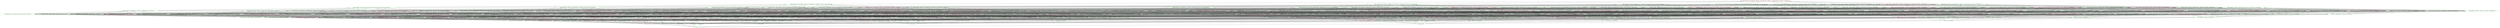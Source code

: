 digraph G {
splines="line"
rankdir=BT
"{'ltable_Song_Name', 'ltable_CopyRight', 'ltable_Time', 'ltable_Album_Name', 'ltable_Price', 'ltable_Artist_Name', 'ltable_Genre', 'ltable_Released'}" [shape=box];
"set()" [shape=box];
"set()" [color=green];
"set()" -> "{'ltable_Song_Name'}";
"set()" -> "{'ltable_Artist_Name'}";
"set()" -> "{'ltable_Album_Name'}";
"set()" -> "{'ltable_Genre'}";
"set()" -> "{'ltable_Price'}";
"set()" -> "{'ltable_CopyRight'}";
"set()" -> "{'ltable_Time'}";
"set()" -> "{'ltable_Released'}";
"{'ltable_Song_Name'}" [color=red];
"{'ltable_Song_Name'}" -> "{'ltable_Artist_Name', 'ltable_Song_Name'}";
"{'ltable_Song_Name'}" -> "{'ltable_Album_Name', 'ltable_Song_Name'}";
"{'ltable_Song_Name'}" -> "{'ltable_Song_Name', 'ltable_Genre'}";
"{'ltable_Song_Name'}" -> "{'ltable_Price', 'ltable_Song_Name'}";
"{'ltable_Song_Name'}" -> "{'ltable_Song_Name', 'ltable_CopyRight'}";
"{'ltable_Song_Name'}" -> "{'ltable_Song_Name', 'ltable_Time'}";
"{'ltable_Song_Name'}" -> "{'ltable_Song_Name', 'ltable_Released'}";
"{'ltable_Artist_Name'}" [color=green];
"{'ltable_Artist_Name'}" -> "{'ltable_Artist_Name', 'ltable_Song_Name'}";
"{'ltable_Artist_Name'}" -> "{'ltable_Album_Name', 'ltable_Artist_Name'}";
"{'ltable_Artist_Name'}" -> "{'ltable_Artist_Name', 'ltable_Genre'}";
"{'ltable_Artist_Name'}" -> "{'ltable_Price', 'ltable_Artist_Name'}";
"{'ltable_Artist_Name'}" -> "{'ltable_Artist_Name', 'ltable_CopyRight'}";
"{'ltable_Artist_Name'}" -> "{'ltable_Artist_Name', 'ltable_Time'}";
"{'ltable_Artist_Name'}" -> "{'ltable_Artist_Name', 'ltable_Released'}";
"{'ltable_Album_Name'}" [color=green];
"{'ltable_Album_Name'}" -> "{'ltable_Album_Name', 'ltable_Song_Name'}";
"{'ltable_Album_Name'}" -> "{'ltable_Album_Name', 'ltable_Artist_Name'}";
"{'ltable_Album_Name'}" -> "{'ltable_Album_Name', 'ltable_Genre'}";
"{'ltable_Album_Name'}" -> "{'ltable_Album_Name', 'ltable_Price'}";
"{'ltable_Album_Name'}" -> "{'ltable_Album_Name', 'ltable_CopyRight'}";
"{'ltable_Album_Name'}" -> "{'ltable_Album_Name', 'ltable_Time'}";
"{'ltable_Album_Name'}" -> "{'ltable_Album_Name', 'ltable_Released'}";
"{'ltable_Genre'}" [color=green];
"{'ltable_Genre'}" -> "{'ltable_Song_Name', 'ltable_Genre'}";
"{'ltable_Genre'}" -> "{'ltable_Artist_Name', 'ltable_Genre'}";
"{'ltable_Genre'}" -> "{'ltable_Album_Name', 'ltable_Genre'}";
"{'ltable_Genre'}" -> "{'ltable_Price', 'ltable_Genre'}";
"{'ltable_Genre'}" -> "{'ltable_CopyRight', 'ltable_Genre'}";
"{'ltable_Genre'}" -> "{'ltable_Genre', 'ltable_Time'}";
"{'ltable_Genre'}" -> "{'ltable_Genre', 'ltable_Released'}";
"{'ltable_Price'}" [color=green];
"{'ltable_Price'}" -> "{'ltable_Price', 'ltable_Song_Name'}";
"{'ltable_Price'}" -> "{'ltable_Price', 'ltable_Artist_Name'}";
"{'ltable_Price'}" -> "{'ltable_Album_Name', 'ltable_Price'}";
"{'ltable_Price'}" -> "{'ltable_Price', 'ltable_Genre'}";
"{'ltable_Price'}" -> "{'ltable_Price', 'ltable_CopyRight'}";
"{'ltable_Price'}" -> "{'ltable_Price', 'ltable_Time'}";
"{'ltable_Price'}" -> "{'ltable_Price', 'ltable_Released'}";
"{'ltable_CopyRight'}" [color=green];
"{'ltable_CopyRight'}" -> "{'ltable_Song_Name', 'ltable_CopyRight'}";
"{'ltable_CopyRight'}" -> "{'ltable_Artist_Name', 'ltable_CopyRight'}";
"{'ltable_CopyRight'}" -> "{'ltable_Album_Name', 'ltable_CopyRight'}";
"{'ltable_CopyRight'}" -> "{'ltable_CopyRight', 'ltable_Genre'}";
"{'ltable_CopyRight'}" -> "{'ltable_Price', 'ltable_CopyRight'}";
"{'ltable_CopyRight'}" -> "{'ltable_CopyRight', 'ltable_Time'}";
"{'ltable_CopyRight'}" -> "{'ltable_CopyRight', 'ltable_Released'}";
"{'ltable_Time'}" [color=green];
"{'ltable_Time'}" -> "{'ltable_Song_Name', 'ltable_Time'}";
"{'ltable_Time'}" -> "{'ltable_Artist_Name', 'ltable_Time'}";
"{'ltable_Time'}" -> "{'ltable_Album_Name', 'ltable_Time'}";
"{'ltable_Time'}" -> "{'ltable_Genre', 'ltable_Time'}";
"{'ltable_Time'}" -> "{'ltable_Price', 'ltable_Time'}";
"{'ltable_Time'}" -> "{'ltable_CopyRight', 'ltable_Time'}";
"{'ltable_Time'}" -> "{'ltable_Time', 'ltable_Released'}";
"{'ltable_Released'}" [color=green];
"{'ltable_Released'}" -> "{'ltable_Song_Name', 'ltable_Released'}";
"{'ltable_Released'}" -> "{'ltable_Artist_Name', 'ltable_Released'}";
"{'ltable_Released'}" -> "{'ltable_Album_Name', 'ltable_Released'}";
"{'ltable_Released'}" -> "{'ltable_Genre', 'ltable_Released'}";
"{'ltable_Released'}" -> "{'ltable_Price', 'ltable_Released'}";
"{'ltable_Released'}" -> "{'ltable_CopyRight', 'ltable_Released'}";
"{'ltable_Released'}" -> "{'ltable_Time', 'ltable_Released'}";
"{'ltable_Artist_Name', 'ltable_Song_Name'}" [color=green];
"{'ltable_Artist_Name', 'ltable_Song_Name'}" -> "{'ltable_Album_Name', 'ltable_Artist_Name', 'ltable_Song_Name'}";
"{'ltable_Artist_Name', 'ltable_Song_Name'}" -> "{'ltable_Artist_Name', 'ltable_Song_Name', 'ltable_Genre'}";
"{'ltable_Artist_Name', 'ltable_Song_Name'}" -> "{'ltable_Price', 'ltable_Artist_Name', 'ltable_Song_Name'}";
"{'ltable_Artist_Name', 'ltable_Song_Name'}" -> "{'ltable_Artist_Name', 'ltable_Song_Name', 'ltable_CopyRight'}";
"{'ltable_Artist_Name', 'ltable_Song_Name'}" -> "{'ltable_Artist_Name', 'ltable_Song_Name', 'ltable_Time'}";
"{'ltable_Artist_Name', 'ltable_Song_Name'}" -> "{'ltable_Artist_Name', 'ltable_Song_Name', 'ltable_Released'}";
"{'ltable_Album_Name', 'ltable_Song_Name'}" [color=red];
"{'ltable_Album_Name', 'ltable_Song_Name'}" -> "{'ltable_Album_Name', 'ltable_Artist_Name', 'ltable_Song_Name'}";
"{'ltable_Album_Name', 'ltable_Song_Name'}" -> "{'ltable_Album_Name', 'ltable_Song_Name', 'ltable_Genre'}";
"{'ltable_Album_Name', 'ltable_Song_Name'}" -> "{'ltable_Album_Name', 'ltable_Price', 'ltable_Song_Name'}";
"{'ltable_Album_Name', 'ltable_Song_Name'}" -> "{'ltable_Album_Name', 'ltable_Song_Name', 'ltable_CopyRight'}";
"{'ltable_Album_Name', 'ltable_Song_Name'}" -> "{'ltable_Album_Name', 'ltable_Song_Name', 'ltable_Time'}";
"{'ltable_Album_Name', 'ltable_Song_Name'}" -> "{'ltable_Album_Name', 'ltable_Song_Name', 'ltable_Released'}";
"{'ltable_Song_Name', 'ltable_Genre'}" [color=red];
"{'ltable_Song_Name', 'ltable_Genre'}" -> "{'ltable_Artist_Name', 'ltable_Song_Name', 'ltable_Genre'}";
"{'ltable_Song_Name', 'ltable_Genre'}" -> "{'ltable_Album_Name', 'ltable_Song_Name', 'ltable_Genre'}";
"{'ltable_Song_Name', 'ltable_Genre'}" -> "{'ltable_Price', 'ltable_Song_Name', 'ltable_Genre'}";
"{'ltable_Song_Name', 'ltable_Genre'}" -> "{'ltable_CopyRight', 'ltable_Song_Name', 'ltable_Genre'}";
"{'ltable_Song_Name', 'ltable_Genre'}" -> "{'ltable_Song_Name', 'ltable_Genre', 'ltable_Time'}";
"{'ltable_Song_Name', 'ltable_Genre'}" -> "{'ltable_Song_Name', 'ltable_Genre', 'ltable_Released'}";
"{'ltable_Price', 'ltable_Song_Name'}" [color=red];
"{'ltable_Price', 'ltable_Song_Name'}" -> "{'ltable_Price', 'ltable_Artist_Name', 'ltable_Song_Name'}";
"{'ltable_Price', 'ltable_Song_Name'}" -> "{'ltable_Album_Name', 'ltable_Price', 'ltable_Song_Name'}";
"{'ltable_Price', 'ltable_Song_Name'}" -> "{'ltable_Price', 'ltable_Song_Name', 'ltable_Genre'}";
"{'ltable_Price', 'ltable_Song_Name'}" -> "{'ltable_Price', 'ltable_Song_Name', 'ltable_CopyRight'}";
"{'ltable_Price', 'ltable_Song_Name'}" -> "{'ltable_Price', 'ltable_Song_Name', 'ltable_Time'}";
"{'ltable_Price', 'ltable_Song_Name'}" -> "{'ltable_Price', 'ltable_Song_Name', 'ltable_Released'}";
"{'ltable_Song_Name', 'ltable_CopyRight'}" [color=red];
"{'ltable_Song_Name', 'ltable_CopyRight'}" -> "{'ltable_Artist_Name', 'ltable_Song_Name', 'ltable_CopyRight'}";
"{'ltable_Song_Name', 'ltable_CopyRight'}" -> "{'ltable_Album_Name', 'ltable_Song_Name', 'ltable_CopyRight'}";
"{'ltable_Song_Name', 'ltable_CopyRight'}" -> "{'ltable_CopyRight', 'ltable_Song_Name', 'ltable_Genre'}";
"{'ltable_Song_Name', 'ltable_CopyRight'}" -> "{'ltable_Price', 'ltable_Song_Name', 'ltable_CopyRight'}";
"{'ltable_Song_Name', 'ltable_CopyRight'}" -> "{'ltable_Song_Name', 'ltable_CopyRight', 'ltable_Time'}";
"{'ltable_Song_Name', 'ltable_CopyRight'}" -> "{'ltable_Song_Name', 'ltable_CopyRight', 'ltable_Released'}";
"{'ltable_Song_Name', 'ltable_Time'}" [color=red];
"{'ltable_Song_Name', 'ltable_Time'}" -> "{'ltable_Artist_Name', 'ltable_Song_Name', 'ltable_Time'}";
"{'ltable_Song_Name', 'ltable_Time'}" -> "{'ltable_Album_Name', 'ltable_Song_Name', 'ltable_Time'}";
"{'ltable_Song_Name', 'ltable_Time'}" -> "{'ltable_Song_Name', 'ltable_Genre', 'ltable_Time'}";
"{'ltable_Song_Name', 'ltable_Time'}" -> "{'ltable_Price', 'ltable_Song_Name', 'ltable_Time'}";
"{'ltable_Song_Name', 'ltable_Time'}" -> "{'ltable_Song_Name', 'ltable_CopyRight', 'ltable_Time'}";
"{'ltable_Song_Name', 'ltable_Time'}" -> "{'ltable_Song_Name', 'ltable_Time', 'ltable_Released'}";
"{'ltable_Song_Name', 'ltable_Released'}" [color=red];
"{'ltable_Song_Name', 'ltable_Released'}" -> "{'ltable_Artist_Name', 'ltable_Song_Name', 'ltable_Released'}";
"{'ltable_Song_Name', 'ltable_Released'}" -> "{'ltable_Album_Name', 'ltable_Song_Name', 'ltable_Released'}";
"{'ltable_Song_Name', 'ltable_Released'}" -> "{'ltable_Song_Name', 'ltable_Genre', 'ltable_Released'}";
"{'ltable_Song_Name', 'ltable_Released'}" -> "{'ltable_Price', 'ltable_Song_Name', 'ltable_Released'}";
"{'ltable_Song_Name', 'ltable_Released'}" -> "{'ltable_Song_Name', 'ltable_CopyRight', 'ltable_Released'}";
"{'ltable_Song_Name', 'ltable_Released'}" -> "{'ltable_Song_Name', 'ltable_Time', 'ltable_Released'}";
"{'ltable_Album_Name', 'ltable_Artist_Name'}" [color=green];
"{'ltable_Album_Name', 'ltable_Artist_Name'}" -> "{'ltable_Album_Name', 'ltable_Artist_Name', 'ltable_Song_Name'}";
"{'ltable_Album_Name', 'ltable_Artist_Name'}" -> "{'ltable_Album_Name', 'ltable_Artist_Name', 'ltable_Genre'}";
"{'ltable_Album_Name', 'ltable_Artist_Name'}" -> "{'ltable_Album_Name', 'ltable_Artist_Name', 'ltable_Price'}";
"{'ltable_Album_Name', 'ltable_Artist_Name'}" -> "{'ltable_Album_Name', 'ltable_Artist_Name', 'ltable_CopyRight'}";
"{'ltable_Album_Name', 'ltable_Artist_Name'}" -> "{'ltable_Album_Name', 'ltable_Artist_Name', 'ltable_Time'}";
"{'ltable_Album_Name', 'ltable_Artist_Name'}" -> "{'ltable_Album_Name', 'ltable_Artist_Name', 'ltable_Released'}";
"{'ltable_Artist_Name', 'ltable_Genre'}" [color=green];
"{'ltable_Artist_Name', 'ltable_Genre'}" -> "{'ltable_Artist_Name', 'ltable_Song_Name', 'ltable_Genre'}";
"{'ltable_Artist_Name', 'ltable_Genre'}" -> "{'ltable_Album_Name', 'ltable_Artist_Name', 'ltable_Genre'}";
"{'ltable_Artist_Name', 'ltable_Genre'}" -> "{'ltable_Price', 'ltable_Artist_Name', 'ltable_Genre'}";
"{'ltable_Artist_Name', 'ltable_Genre'}" -> "{'ltable_CopyRight', 'ltable_Artist_Name', 'ltable_Genre'}";
"{'ltable_Artist_Name', 'ltable_Genre'}" -> "{'ltable_Artist_Name', 'ltable_Genre', 'ltable_Time'}";
"{'ltable_Artist_Name', 'ltable_Genre'}" -> "{'ltable_Artist_Name', 'ltable_Genre', 'ltable_Released'}";
"{'ltable_Price', 'ltable_Artist_Name'}" [color=green];
"{'ltable_Price', 'ltable_Artist_Name'}" -> "{'ltable_Price', 'ltable_Artist_Name', 'ltable_Song_Name'}";
"{'ltable_Price', 'ltable_Artist_Name'}" -> "{'ltable_Album_Name', 'ltable_Artist_Name', 'ltable_Price'}";
"{'ltable_Price', 'ltable_Artist_Name'}" -> "{'ltable_Price', 'ltable_Artist_Name', 'ltable_Genre'}";
"{'ltable_Price', 'ltable_Artist_Name'}" -> "{'ltable_Price', 'ltable_Artist_Name', 'ltable_CopyRight'}";
"{'ltable_Price', 'ltable_Artist_Name'}" -> "{'ltable_Price', 'ltable_Artist_Name', 'ltable_Time'}";
"{'ltable_Price', 'ltable_Artist_Name'}" -> "{'ltable_Price', 'ltable_Artist_Name', 'ltable_Released'}";
"{'ltable_Artist_Name', 'ltable_CopyRight'}" [color=green];
"{'ltable_Artist_Name', 'ltable_CopyRight'}" -> "{'ltable_Artist_Name', 'ltable_Song_Name', 'ltable_CopyRight'}";
"{'ltable_Artist_Name', 'ltable_CopyRight'}" -> "{'ltable_Album_Name', 'ltable_Artist_Name', 'ltable_CopyRight'}";
"{'ltable_Artist_Name', 'ltable_CopyRight'}" -> "{'ltable_CopyRight', 'ltable_Artist_Name', 'ltable_Genre'}";
"{'ltable_Artist_Name', 'ltable_CopyRight'}" -> "{'ltable_Price', 'ltable_Artist_Name', 'ltable_CopyRight'}";
"{'ltable_Artist_Name', 'ltable_CopyRight'}" -> "{'ltable_Artist_Name', 'ltable_CopyRight', 'ltable_Time'}";
"{'ltable_Artist_Name', 'ltable_CopyRight'}" -> "{'ltable_Artist_Name', 'ltable_CopyRight', 'ltable_Released'}";
"{'ltable_Artist_Name', 'ltable_Time'}" [color=green];
"{'ltable_Artist_Name', 'ltable_Time'}" -> "{'ltable_Artist_Name', 'ltable_Song_Name', 'ltable_Time'}";
"{'ltable_Artist_Name', 'ltable_Time'}" -> "{'ltable_Album_Name', 'ltable_Artist_Name', 'ltable_Time'}";
"{'ltable_Artist_Name', 'ltable_Time'}" -> "{'ltable_Artist_Name', 'ltable_Genre', 'ltable_Time'}";
"{'ltable_Artist_Name', 'ltable_Time'}" -> "{'ltable_Price', 'ltable_Artist_Name', 'ltable_Time'}";
"{'ltable_Artist_Name', 'ltable_Time'}" -> "{'ltable_Artist_Name', 'ltable_CopyRight', 'ltable_Time'}";
"{'ltable_Artist_Name', 'ltable_Time'}" -> "{'ltable_Artist_Name', 'ltable_Time', 'ltable_Released'}";
"{'ltable_Artist_Name', 'ltable_Released'}" [color=green];
"{'ltable_Artist_Name', 'ltable_Released'}" -> "{'ltable_Artist_Name', 'ltable_Song_Name', 'ltable_Released'}";
"{'ltable_Artist_Name', 'ltable_Released'}" -> "{'ltable_Album_Name', 'ltable_Artist_Name', 'ltable_Released'}";
"{'ltable_Artist_Name', 'ltable_Released'}" -> "{'ltable_Artist_Name', 'ltable_Genre', 'ltable_Released'}";
"{'ltable_Artist_Name', 'ltable_Released'}" -> "{'ltable_Price', 'ltable_Artist_Name', 'ltable_Released'}";
"{'ltable_Artist_Name', 'ltable_Released'}" -> "{'ltable_Artist_Name', 'ltable_CopyRight', 'ltable_Released'}";
"{'ltable_Artist_Name', 'ltable_Released'}" -> "{'ltable_Artist_Name', 'ltable_Time', 'ltable_Released'}";
"{'ltable_Album_Name', 'ltable_Genre'}" [color=green];
"{'ltable_Album_Name', 'ltable_Genre'}" -> "{'ltable_Album_Name', 'ltable_Song_Name', 'ltable_Genre'}";
"{'ltable_Album_Name', 'ltable_Genre'}" -> "{'ltable_Album_Name', 'ltable_Artist_Name', 'ltable_Genre'}";
"{'ltable_Album_Name', 'ltable_Genre'}" -> "{'ltable_Album_Name', 'ltable_Price', 'ltable_Genre'}";
"{'ltable_Album_Name', 'ltable_Genre'}" -> "{'ltable_Album_Name', 'ltable_CopyRight', 'ltable_Genre'}";
"{'ltable_Album_Name', 'ltable_Genre'}" -> "{'ltable_Album_Name', 'ltable_Genre', 'ltable_Time'}";
"{'ltable_Album_Name', 'ltable_Genre'}" -> "{'ltable_Album_Name', 'ltable_Genre', 'ltable_Released'}";
"{'ltable_Album_Name', 'ltable_Price'}" [color=green];
"{'ltable_Album_Name', 'ltable_Price'}" -> "{'ltable_Album_Name', 'ltable_Price', 'ltable_Song_Name'}";
"{'ltable_Album_Name', 'ltable_Price'}" -> "{'ltable_Album_Name', 'ltable_Artist_Name', 'ltable_Price'}";
"{'ltable_Album_Name', 'ltable_Price'}" -> "{'ltable_Album_Name', 'ltable_Price', 'ltable_Genre'}";
"{'ltable_Album_Name', 'ltable_Price'}" -> "{'ltable_Album_Name', 'ltable_Price', 'ltable_CopyRight'}";
"{'ltable_Album_Name', 'ltable_Price'}" -> "{'ltable_Album_Name', 'ltable_Price', 'ltable_Time'}";
"{'ltable_Album_Name', 'ltable_Price'}" -> "{'ltable_Album_Name', 'ltable_Price', 'ltable_Released'}";
"{'ltable_Album_Name', 'ltable_CopyRight'}" [color=green];
"{'ltable_Album_Name', 'ltable_CopyRight'}" -> "{'ltable_Album_Name', 'ltable_Song_Name', 'ltable_CopyRight'}";
"{'ltable_Album_Name', 'ltable_CopyRight'}" -> "{'ltable_Album_Name', 'ltable_Artist_Name', 'ltable_CopyRight'}";
"{'ltable_Album_Name', 'ltable_CopyRight'}" -> "{'ltable_Album_Name', 'ltable_CopyRight', 'ltable_Genre'}";
"{'ltable_Album_Name', 'ltable_CopyRight'}" -> "{'ltable_Album_Name', 'ltable_Price', 'ltable_CopyRight'}";
"{'ltable_Album_Name', 'ltable_CopyRight'}" -> "{'ltable_Album_Name', 'ltable_CopyRight', 'ltable_Time'}";
"{'ltable_Album_Name', 'ltable_CopyRight'}" -> "{'ltable_Album_Name', 'ltable_CopyRight', 'ltable_Released'}";
"{'ltable_Album_Name', 'ltable_Time'}" [color=green];
"{'ltable_Album_Name', 'ltable_Time'}" -> "{'ltable_Album_Name', 'ltable_Song_Name', 'ltable_Time'}";
"{'ltable_Album_Name', 'ltable_Time'}" -> "{'ltable_Album_Name', 'ltable_Artist_Name', 'ltable_Time'}";
"{'ltable_Album_Name', 'ltable_Time'}" -> "{'ltable_Album_Name', 'ltable_Genre', 'ltable_Time'}";
"{'ltable_Album_Name', 'ltable_Time'}" -> "{'ltable_Album_Name', 'ltable_Price', 'ltable_Time'}";
"{'ltable_Album_Name', 'ltable_Time'}" -> "{'ltable_Album_Name', 'ltable_CopyRight', 'ltable_Time'}";
"{'ltable_Album_Name', 'ltable_Time'}" -> "{'ltable_Album_Name', 'ltable_Time', 'ltable_Released'}";
"{'ltable_Album_Name', 'ltable_Released'}" [color=green];
"{'ltable_Album_Name', 'ltable_Released'}" -> "{'ltable_Album_Name', 'ltable_Song_Name', 'ltable_Released'}";
"{'ltable_Album_Name', 'ltable_Released'}" -> "{'ltable_Album_Name', 'ltable_Artist_Name', 'ltable_Released'}";
"{'ltable_Album_Name', 'ltable_Released'}" -> "{'ltable_Album_Name', 'ltable_Genre', 'ltable_Released'}";
"{'ltable_Album_Name', 'ltable_Released'}" -> "{'ltable_Album_Name', 'ltable_Price', 'ltable_Released'}";
"{'ltable_Album_Name', 'ltable_Released'}" -> "{'ltable_Album_Name', 'ltable_CopyRight', 'ltable_Released'}";
"{'ltable_Album_Name', 'ltable_Released'}" -> "{'ltable_Album_Name', 'ltable_Time', 'ltable_Released'}";
"{'ltable_Price', 'ltable_Genre'}" [color=green];
"{'ltable_Price', 'ltable_Genre'}" -> "{'ltable_Price', 'ltable_Song_Name', 'ltable_Genre'}";
"{'ltable_Price', 'ltable_Genre'}" -> "{'ltable_Price', 'ltable_Artist_Name', 'ltable_Genre'}";
"{'ltable_Price', 'ltable_Genre'}" -> "{'ltable_Album_Name', 'ltable_Price', 'ltable_Genre'}";
"{'ltable_Price', 'ltable_Genre'}" -> "{'ltable_CopyRight', 'ltable_Price', 'ltable_Genre'}";
"{'ltable_Price', 'ltable_Genre'}" -> "{'ltable_Price', 'ltable_Genre', 'ltable_Time'}";
"{'ltable_Price', 'ltable_Genre'}" -> "{'ltable_Price', 'ltable_Genre', 'ltable_Released'}";
"{'ltable_CopyRight', 'ltable_Genre'}" [color=green];
"{'ltable_CopyRight', 'ltable_Genre'}" -> "{'ltable_CopyRight', 'ltable_Song_Name', 'ltable_Genre'}";
"{'ltable_CopyRight', 'ltable_Genre'}" -> "{'ltable_CopyRight', 'ltable_Artist_Name', 'ltable_Genre'}";
"{'ltable_CopyRight', 'ltable_Genre'}" -> "{'ltable_Album_Name', 'ltable_CopyRight', 'ltable_Genre'}";
"{'ltable_CopyRight', 'ltable_Genre'}" -> "{'ltable_CopyRight', 'ltable_Price', 'ltable_Genre'}";
"{'ltable_CopyRight', 'ltable_Genre'}" -> "{'ltable_CopyRight', 'ltable_Genre', 'ltable_Time'}";
"{'ltable_CopyRight', 'ltable_Genre'}" -> "{'ltable_CopyRight', 'ltable_Genre', 'ltable_Released'}";
"{'ltable_Genre', 'ltable_Time'}" [color=green];
"{'ltable_Genre', 'ltable_Time'}" -> "{'ltable_Song_Name', 'ltable_Genre', 'ltable_Time'}";
"{'ltable_Genre', 'ltable_Time'}" -> "{'ltable_Artist_Name', 'ltable_Genre', 'ltable_Time'}";
"{'ltable_Genre', 'ltable_Time'}" -> "{'ltable_Album_Name', 'ltable_Genre', 'ltable_Time'}";
"{'ltable_Genre', 'ltable_Time'}" -> "{'ltable_Price', 'ltable_Genre', 'ltable_Time'}";
"{'ltable_Genre', 'ltable_Time'}" -> "{'ltable_CopyRight', 'ltable_Genre', 'ltable_Time'}";
"{'ltable_Genre', 'ltable_Time'}" -> "{'ltable_Genre', 'ltable_Time', 'ltable_Released'}";
"{'ltable_Genre', 'ltable_Released'}" [color=green];
"{'ltable_Genre', 'ltable_Released'}" -> "{'ltable_Song_Name', 'ltable_Genre', 'ltable_Released'}";
"{'ltable_Genre', 'ltable_Released'}" -> "{'ltable_Artist_Name', 'ltable_Genre', 'ltable_Released'}";
"{'ltable_Genre', 'ltable_Released'}" -> "{'ltable_Album_Name', 'ltable_Genre', 'ltable_Released'}";
"{'ltable_Genre', 'ltable_Released'}" -> "{'ltable_Price', 'ltable_Genre', 'ltable_Released'}";
"{'ltable_Genre', 'ltable_Released'}" -> "{'ltable_CopyRight', 'ltable_Genre', 'ltable_Released'}";
"{'ltable_Genre', 'ltable_Released'}" -> "{'ltable_Genre', 'ltable_Time', 'ltable_Released'}";
"{'ltable_Price', 'ltable_CopyRight'}" [color=green];
"{'ltable_Price', 'ltable_CopyRight'}" -> "{'ltable_Price', 'ltable_Song_Name', 'ltable_CopyRight'}";
"{'ltable_Price', 'ltable_CopyRight'}" -> "{'ltable_Price', 'ltable_Artist_Name', 'ltable_CopyRight'}";
"{'ltable_Price', 'ltable_CopyRight'}" -> "{'ltable_Album_Name', 'ltable_Price', 'ltable_CopyRight'}";
"{'ltable_Price', 'ltable_CopyRight'}" -> "{'ltable_CopyRight', 'ltable_Price', 'ltable_Genre'}";
"{'ltable_Price', 'ltable_CopyRight'}" -> "{'ltable_Price', 'ltable_CopyRight', 'ltable_Time'}";
"{'ltable_Price', 'ltable_CopyRight'}" -> "{'ltable_Price', 'ltable_CopyRight', 'ltable_Released'}";
"{'ltable_Price', 'ltable_Time'}" [color=green];
"{'ltable_Price', 'ltable_Time'}" -> "{'ltable_Price', 'ltable_Song_Name', 'ltable_Time'}";
"{'ltable_Price', 'ltable_Time'}" -> "{'ltable_Price', 'ltable_Artist_Name', 'ltable_Time'}";
"{'ltable_Price', 'ltable_Time'}" -> "{'ltable_Album_Name', 'ltable_Price', 'ltable_Time'}";
"{'ltable_Price', 'ltable_Time'}" -> "{'ltable_Price', 'ltable_Genre', 'ltable_Time'}";
"{'ltable_Price', 'ltable_Time'}" -> "{'ltable_Price', 'ltable_CopyRight', 'ltable_Time'}";
"{'ltable_Price', 'ltable_Time'}" -> "{'ltable_Price', 'ltable_Time', 'ltable_Released'}";
"{'ltable_Price', 'ltable_Released'}" [color=green];
"{'ltable_Price', 'ltable_Released'}" -> "{'ltable_Price', 'ltable_Song_Name', 'ltable_Released'}";
"{'ltable_Price', 'ltable_Released'}" -> "{'ltable_Price', 'ltable_Artist_Name', 'ltable_Released'}";
"{'ltable_Price', 'ltable_Released'}" -> "{'ltable_Album_Name', 'ltable_Price', 'ltable_Released'}";
"{'ltable_Price', 'ltable_Released'}" -> "{'ltable_Price', 'ltable_Genre', 'ltable_Released'}";
"{'ltable_Price', 'ltable_Released'}" -> "{'ltable_Price', 'ltable_CopyRight', 'ltable_Released'}";
"{'ltable_Price', 'ltable_Released'}" -> "{'ltable_Price', 'ltable_Time', 'ltable_Released'}";
"{'ltable_CopyRight', 'ltable_Time'}" [color=green];
"{'ltable_CopyRight', 'ltable_Time'}" -> "{'ltable_Song_Name', 'ltable_CopyRight', 'ltable_Time'}";
"{'ltable_CopyRight', 'ltable_Time'}" -> "{'ltable_Artist_Name', 'ltable_CopyRight', 'ltable_Time'}";
"{'ltable_CopyRight', 'ltable_Time'}" -> "{'ltable_Album_Name', 'ltable_CopyRight', 'ltable_Time'}";
"{'ltable_CopyRight', 'ltable_Time'}" -> "{'ltable_CopyRight', 'ltable_Genre', 'ltable_Time'}";
"{'ltable_CopyRight', 'ltable_Time'}" -> "{'ltable_Price', 'ltable_CopyRight', 'ltable_Time'}";
"{'ltable_CopyRight', 'ltable_Time'}" -> "{'ltable_CopyRight', 'ltable_Time', 'ltable_Released'}";
"{'ltable_CopyRight', 'ltable_Released'}" [color=green];
"{'ltable_CopyRight', 'ltable_Released'}" -> "{'ltable_Song_Name', 'ltable_CopyRight', 'ltable_Released'}";
"{'ltable_CopyRight', 'ltable_Released'}" -> "{'ltable_Artist_Name', 'ltable_CopyRight', 'ltable_Released'}";
"{'ltable_CopyRight', 'ltable_Released'}" -> "{'ltable_Album_Name', 'ltable_CopyRight', 'ltable_Released'}";
"{'ltable_CopyRight', 'ltable_Released'}" -> "{'ltable_CopyRight', 'ltable_Genre', 'ltable_Released'}";
"{'ltable_CopyRight', 'ltable_Released'}" -> "{'ltable_Price', 'ltable_CopyRight', 'ltable_Released'}";
"{'ltable_CopyRight', 'ltable_Released'}" -> "{'ltable_CopyRight', 'ltable_Time', 'ltable_Released'}";
"{'ltable_Time', 'ltable_Released'}" [color=green];
"{'ltable_Time', 'ltable_Released'}" -> "{'ltable_Song_Name', 'ltable_Time', 'ltable_Released'}";
"{'ltable_Time', 'ltable_Released'}" -> "{'ltable_Artist_Name', 'ltable_Time', 'ltable_Released'}";
"{'ltable_Time', 'ltable_Released'}" -> "{'ltable_Album_Name', 'ltable_Time', 'ltable_Released'}";
"{'ltable_Time', 'ltable_Released'}" -> "{'ltable_Genre', 'ltable_Time', 'ltable_Released'}";
"{'ltable_Time', 'ltable_Released'}" -> "{'ltable_Price', 'ltable_Time', 'ltable_Released'}";
"{'ltable_Time', 'ltable_Released'}" -> "{'ltable_CopyRight', 'ltable_Time', 'ltable_Released'}";
"{'ltable_Album_Name', 'ltable_Artist_Name', 'ltable_Song_Name'}" [color=green];
"{'ltable_Album_Name', 'ltable_Artist_Name', 'ltable_Song_Name'}" -> "{'ltable_Album_Name', 'ltable_Artist_Name', 'ltable_Song_Name', 'ltable_Genre'}";
"{'ltable_Album_Name', 'ltable_Artist_Name', 'ltable_Song_Name'}" -> "{'ltable_Album_Name', 'ltable_Artist_Name', 'ltable_Song_Name', 'ltable_Price'}";
"{'ltable_Album_Name', 'ltable_Artist_Name', 'ltable_Song_Name'}" -> "{'ltable_Album_Name', 'ltable_Artist_Name', 'ltable_Song_Name', 'ltable_CopyRight'}";
"{'ltable_Album_Name', 'ltable_Artist_Name', 'ltable_Song_Name'}" -> "{'ltable_Album_Name', 'ltable_Artist_Name', 'ltable_Song_Name', 'ltable_Time'}";
"{'ltable_Album_Name', 'ltable_Artist_Name', 'ltable_Song_Name'}" -> "{'ltable_Album_Name', 'ltable_Artist_Name', 'ltable_Song_Name', 'ltable_Released'}";
"{'ltable_Artist_Name', 'ltable_Song_Name', 'ltable_Genre'}" [color=green];
"{'ltable_Artist_Name', 'ltable_Song_Name', 'ltable_Genre'}" -> "{'ltable_Album_Name', 'ltable_Artist_Name', 'ltable_Song_Name', 'ltable_Genre'}";
"{'ltable_Artist_Name', 'ltable_Song_Name', 'ltable_Genre'}" -> "{'ltable_Price', 'ltable_Artist_Name', 'ltable_Song_Name', 'ltable_Genre'}";
"{'ltable_Artist_Name', 'ltable_Song_Name', 'ltable_Genre'}" -> "{'ltable_CopyRight', 'ltable_Artist_Name', 'ltable_Song_Name', 'ltable_Genre'}";
"{'ltable_Artist_Name', 'ltable_Song_Name', 'ltable_Genre'}" -> "{'ltable_Artist_Name', 'ltable_Song_Name', 'ltable_Genre', 'ltable_Time'}";
"{'ltable_Artist_Name', 'ltable_Song_Name', 'ltable_Genre'}" -> "{'ltable_Artist_Name', 'ltable_Song_Name', 'ltable_Genre', 'ltable_Released'}";
"{'ltable_Price', 'ltable_Artist_Name', 'ltable_Song_Name'}" [color=green];
"{'ltable_Price', 'ltable_Artist_Name', 'ltable_Song_Name'}" -> "{'ltable_Album_Name', 'ltable_Artist_Name', 'ltable_Song_Name', 'ltable_Price'}";
"{'ltable_Price', 'ltable_Artist_Name', 'ltable_Song_Name'}" -> "{'ltable_Price', 'ltable_Artist_Name', 'ltable_Song_Name', 'ltable_Genre'}";
"{'ltable_Price', 'ltable_Artist_Name', 'ltable_Song_Name'}" -> "{'ltable_Price', 'ltable_Artist_Name', 'ltable_Song_Name', 'ltable_CopyRight'}";
"{'ltable_Price', 'ltable_Artist_Name', 'ltable_Song_Name'}" -> "{'ltable_Price', 'ltable_Artist_Name', 'ltable_Song_Name', 'ltable_Time'}";
"{'ltable_Price', 'ltable_Artist_Name', 'ltable_Song_Name'}" -> "{'ltable_Price', 'ltable_Artist_Name', 'ltable_Song_Name', 'ltable_Released'}";
"{'ltable_Artist_Name', 'ltable_Song_Name', 'ltable_CopyRight'}" [color=green];
"{'ltable_Artist_Name', 'ltable_Song_Name', 'ltable_CopyRight'}" -> "{'ltable_Album_Name', 'ltable_Artist_Name', 'ltable_Song_Name', 'ltable_CopyRight'}";
"{'ltable_Artist_Name', 'ltable_Song_Name', 'ltable_CopyRight'}" -> "{'ltable_CopyRight', 'ltable_Artist_Name', 'ltable_Song_Name', 'ltable_Genre'}";
"{'ltable_Artist_Name', 'ltable_Song_Name', 'ltable_CopyRight'}" -> "{'ltable_Price', 'ltable_Artist_Name', 'ltable_Song_Name', 'ltable_CopyRight'}";
"{'ltable_Artist_Name', 'ltable_Song_Name', 'ltable_CopyRight'}" -> "{'ltable_Artist_Name', 'ltable_Song_Name', 'ltable_CopyRight', 'ltable_Time'}";
"{'ltable_Artist_Name', 'ltable_Song_Name', 'ltable_CopyRight'}" -> "{'ltable_Artist_Name', 'ltable_Song_Name', 'ltable_CopyRight', 'ltable_Released'}";
"{'ltable_Artist_Name', 'ltable_Song_Name', 'ltable_Time'}" [color=green];
"{'ltable_Artist_Name', 'ltable_Song_Name', 'ltable_Time'}" -> "{'ltable_Album_Name', 'ltable_Artist_Name', 'ltable_Song_Name', 'ltable_Time'}";
"{'ltable_Artist_Name', 'ltable_Song_Name', 'ltable_Time'}" -> "{'ltable_Artist_Name', 'ltable_Song_Name', 'ltable_Genre', 'ltable_Time'}";
"{'ltable_Artist_Name', 'ltable_Song_Name', 'ltable_Time'}" -> "{'ltable_Price', 'ltable_Artist_Name', 'ltable_Song_Name', 'ltable_Time'}";
"{'ltable_Artist_Name', 'ltable_Song_Name', 'ltable_Time'}" -> "{'ltable_Artist_Name', 'ltable_Song_Name', 'ltable_CopyRight', 'ltable_Time'}";
"{'ltable_Artist_Name', 'ltable_Song_Name', 'ltable_Time'}" -> "{'ltable_Artist_Name', 'ltable_Song_Name', 'ltable_Time', 'ltable_Released'}";
"{'ltable_Artist_Name', 'ltable_Song_Name', 'ltable_Released'}" [color=green];
"{'ltable_Artist_Name', 'ltable_Song_Name', 'ltable_Released'}" -> "{'ltable_Album_Name', 'ltable_Artist_Name', 'ltable_Song_Name', 'ltable_Released'}";
"{'ltable_Artist_Name', 'ltable_Song_Name', 'ltable_Released'}" -> "{'ltable_Artist_Name', 'ltable_Song_Name', 'ltable_Genre', 'ltable_Released'}";
"{'ltable_Artist_Name', 'ltable_Song_Name', 'ltable_Released'}" -> "{'ltable_Price', 'ltable_Artist_Name', 'ltable_Song_Name', 'ltable_Released'}";
"{'ltable_Artist_Name', 'ltable_Song_Name', 'ltable_Released'}" -> "{'ltable_Artist_Name', 'ltable_Song_Name', 'ltable_CopyRight', 'ltable_Released'}";
"{'ltable_Artist_Name', 'ltable_Song_Name', 'ltable_Released'}" -> "{'ltable_Artist_Name', 'ltable_Song_Name', 'ltable_Time', 'ltable_Released'}";
"{'ltable_Album_Name', 'ltable_Song_Name', 'ltable_Genre'}" [color=red];
"{'ltable_Album_Name', 'ltable_Song_Name', 'ltable_Genre'}" -> "{'ltable_Album_Name', 'ltable_Artist_Name', 'ltable_Song_Name', 'ltable_Genre'}";
"{'ltable_Album_Name', 'ltable_Song_Name', 'ltable_Genre'}" -> "{'ltable_Album_Name', 'ltable_Price', 'ltable_Song_Name', 'ltable_Genre'}";
"{'ltable_Album_Name', 'ltable_Song_Name', 'ltable_Genre'}" -> "{'ltable_Album_Name', 'ltable_CopyRight', 'ltable_Song_Name', 'ltable_Genre'}";
"{'ltable_Album_Name', 'ltable_Song_Name', 'ltable_Genre'}" -> "{'ltable_Album_Name', 'ltable_Song_Name', 'ltable_Genre', 'ltable_Time'}";
"{'ltable_Album_Name', 'ltable_Song_Name', 'ltable_Genre'}" -> "{'ltable_Album_Name', 'ltable_Song_Name', 'ltable_Genre', 'ltable_Released'}";
"{'ltable_Album_Name', 'ltable_Price', 'ltable_Song_Name'}" [color=red];
"{'ltable_Album_Name', 'ltable_Price', 'ltable_Song_Name'}" -> "{'ltable_Album_Name', 'ltable_Artist_Name', 'ltable_Song_Name', 'ltable_Price'}";
"{'ltable_Album_Name', 'ltable_Price', 'ltable_Song_Name'}" -> "{'ltable_Album_Name', 'ltable_Price', 'ltable_Song_Name', 'ltable_Genre'}";
"{'ltable_Album_Name', 'ltable_Price', 'ltable_Song_Name'}" -> "{'ltable_Album_Name', 'ltable_Price', 'ltable_Song_Name', 'ltable_CopyRight'}";
"{'ltable_Album_Name', 'ltable_Price', 'ltable_Song_Name'}" -> "{'ltable_Album_Name', 'ltable_Price', 'ltable_Song_Name', 'ltable_Time'}";
"{'ltable_Album_Name', 'ltable_Price', 'ltable_Song_Name'}" -> "{'ltable_Album_Name', 'ltable_Price', 'ltable_Song_Name', 'ltable_Released'}";
"{'ltable_Album_Name', 'ltable_Song_Name', 'ltable_CopyRight'}" [color=red];
"{'ltable_Album_Name', 'ltable_Song_Name', 'ltable_CopyRight'}" -> "{'ltable_Album_Name', 'ltable_Artist_Name', 'ltable_Song_Name', 'ltable_CopyRight'}";
"{'ltable_Album_Name', 'ltable_Song_Name', 'ltable_CopyRight'}" -> "{'ltable_Album_Name', 'ltable_CopyRight', 'ltable_Song_Name', 'ltable_Genre'}";
"{'ltable_Album_Name', 'ltable_Song_Name', 'ltable_CopyRight'}" -> "{'ltable_Album_Name', 'ltable_Price', 'ltable_Song_Name', 'ltable_CopyRight'}";
"{'ltable_Album_Name', 'ltable_Song_Name', 'ltable_CopyRight'}" -> "{'ltable_Album_Name', 'ltable_Song_Name', 'ltable_CopyRight', 'ltable_Time'}";
"{'ltable_Album_Name', 'ltable_Song_Name', 'ltable_CopyRight'}" -> "{'ltable_Album_Name', 'ltable_Song_Name', 'ltable_CopyRight', 'ltable_Released'}";
"{'ltable_Album_Name', 'ltable_Song_Name', 'ltable_Time'}" [color=red];
"{'ltable_Album_Name', 'ltable_Song_Name', 'ltable_Time'}" -> "{'ltable_Album_Name', 'ltable_Artist_Name', 'ltable_Song_Name', 'ltable_Time'}";
"{'ltable_Album_Name', 'ltable_Song_Name', 'ltable_Time'}" -> "{'ltable_Album_Name', 'ltable_Song_Name', 'ltable_Genre', 'ltable_Time'}";
"{'ltable_Album_Name', 'ltable_Song_Name', 'ltable_Time'}" -> "{'ltable_Album_Name', 'ltable_Price', 'ltable_Song_Name', 'ltable_Time'}";
"{'ltable_Album_Name', 'ltable_Song_Name', 'ltable_Time'}" -> "{'ltable_Album_Name', 'ltable_Song_Name', 'ltable_CopyRight', 'ltable_Time'}";
"{'ltable_Album_Name', 'ltable_Song_Name', 'ltable_Time'}" -> "{'ltable_Album_Name', 'ltable_Song_Name', 'ltable_Time', 'ltable_Released'}";
"{'ltable_Album_Name', 'ltable_Song_Name', 'ltable_Released'}" [color=red];
"{'ltable_Album_Name', 'ltable_Song_Name', 'ltable_Released'}" -> "{'ltable_Album_Name', 'ltable_Artist_Name', 'ltable_Song_Name', 'ltable_Released'}";
"{'ltable_Album_Name', 'ltable_Song_Name', 'ltable_Released'}" -> "{'ltable_Album_Name', 'ltable_Song_Name', 'ltable_Genre', 'ltable_Released'}";
"{'ltable_Album_Name', 'ltable_Song_Name', 'ltable_Released'}" -> "{'ltable_Album_Name', 'ltable_Price', 'ltable_Song_Name', 'ltable_Released'}";
"{'ltable_Album_Name', 'ltable_Song_Name', 'ltable_Released'}" -> "{'ltable_Album_Name', 'ltable_Song_Name', 'ltable_CopyRight', 'ltable_Released'}";
"{'ltable_Album_Name', 'ltable_Song_Name', 'ltable_Released'}" -> "{'ltable_Album_Name', 'ltable_Song_Name', 'ltable_Time', 'ltable_Released'}";
"{'ltable_Price', 'ltable_Song_Name', 'ltable_Genre'}" [color=red];
"{'ltable_Price', 'ltable_Song_Name', 'ltable_Genre'}" -> "{'ltable_Price', 'ltable_Artist_Name', 'ltable_Song_Name', 'ltable_Genre'}";
"{'ltable_Price', 'ltable_Song_Name', 'ltable_Genre'}" -> "{'ltable_Album_Name', 'ltable_Price', 'ltable_Song_Name', 'ltable_Genre'}";
"{'ltable_Price', 'ltable_Song_Name', 'ltable_Genre'}" -> "{'ltable_CopyRight', 'ltable_Price', 'ltable_Song_Name', 'ltable_Genre'}";
"{'ltable_Price', 'ltable_Song_Name', 'ltable_Genre'}" -> "{'ltable_Price', 'ltable_Song_Name', 'ltable_Genre', 'ltable_Time'}";
"{'ltable_Price', 'ltable_Song_Name', 'ltable_Genre'}" -> "{'ltable_Price', 'ltable_Song_Name', 'ltable_Genre', 'ltable_Released'}";
"{'ltable_CopyRight', 'ltable_Song_Name', 'ltable_Genre'}" [color=red];
"{'ltable_CopyRight', 'ltable_Song_Name', 'ltable_Genre'}" -> "{'ltable_CopyRight', 'ltable_Artist_Name', 'ltable_Song_Name', 'ltable_Genre'}";
"{'ltable_CopyRight', 'ltable_Song_Name', 'ltable_Genre'}" -> "{'ltable_Album_Name', 'ltable_CopyRight', 'ltable_Song_Name', 'ltable_Genre'}";
"{'ltable_CopyRight', 'ltable_Song_Name', 'ltable_Genre'}" -> "{'ltable_CopyRight', 'ltable_Price', 'ltable_Song_Name', 'ltable_Genre'}";
"{'ltable_CopyRight', 'ltable_Song_Name', 'ltable_Genre'}" -> "{'ltable_CopyRight', 'ltable_Song_Name', 'ltable_Genre', 'ltable_Time'}";
"{'ltable_CopyRight', 'ltable_Song_Name', 'ltable_Genre'}" -> "{'ltable_CopyRight', 'ltable_Song_Name', 'ltable_Genre', 'ltable_Released'}";
"{'ltable_Song_Name', 'ltable_Genre', 'ltable_Time'}" [color=red];
"{'ltable_Song_Name', 'ltable_Genre', 'ltable_Time'}" -> "{'ltable_Artist_Name', 'ltable_Song_Name', 'ltable_Genre', 'ltable_Time'}";
"{'ltable_Song_Name', 'ltable_Genre', 'ltable_Time'}" -> "{'ltable_Album_Name', 'ltable_Song_Name', 'ltable_Genre', 'ltable_Time'}";
"{'ltable_Song_Name', 'ltable_Genre', 'ltable_Time'}" -> "{'ltable_Price', 'ltable_Song_Name', 'ltable_Genre', 'ltable_Time'}";
"{'ltable_Song_Name', 'ltable_Genre', 'ltable_Time'}" -> "{'ltable_CopyRight', 'ltable_Song_Name', 'ltable_Genre', 'ltable_Time'}";
"{'ltable_Song_Name', 'ltable_Genre', 'ltable_Time'}" -> "{'ltable_Song_Name', 'ltable_Genre', 'ltable_Time', 'ltable_Released'}";
"{'ltable_Song_Name', 'ltable_Genre', 'ltable_Released'}" [color=red];
"{'ltable_Song_Name', 'ltable_Genre', 'ltable_Released'}" -> "{'ltable_Artist_Name', 'ltable_Song_Name', 'ltable_Genre', 'ltable_Released'}";
"{'ltable_Song_Name', 'ltable_Genre', 'ltable_Released'}" -> "{'ltable_Album_Name', 'ltable_Song_Name', 'ltable_Genre', 'ltable_Released'}";
"{'ltable_Song_Name', 'ltable_Genre', 'ltable_Released'}" -> "{'ltable_Price', 'ltable_Song_Name', 'ltable_Genre', 'ltable_Released'}";
"{'ltable_Song_Name', 'ltable_Genre', 'ltable_Released'}" -> "{'ltable_CopyRight', 'ltable_Song_Name', 'ltable_Genre', 'ltable_Released'}";
"{'ltable_Song_Name', 'ltable_Genre', 'ltable_Released'}" -> "{'ltable_Song_Name', 'ltable_Genre', 'ltable_Time', 'ltable_Released'}";
"{'ltable_Price', 'ltable_Song_Name', 'ltable_CopyRight'}" [color=red];
"{'ltable_Price', 'ltable_Song_Name', 'ltable_CopyRight'}" -> "{'ltable_Price', 'ltable_Artist_Name', 'ltable_Song_Name', 'ltable_CopyRight'}";
"{'ltable_Price', 'ltable_Song_Name', 'ltable_CopyRight'}" -> "{'ltable_Album_Name', 'ltable_Price', 'ltable_Song_Name', 'ltable_CopyRight'}";
"{'ltable_Price', 'ltable_Song_Name', 'ltable_CopyRight'}" -> "{'ltable_CopyRight', 'ltable_Price', 'ltable_Song_Name', 'ltable_Genre'}";
"{'ltable_Price', 'ltable_Song_Name', 'ltable_CopyRight'}" -> "{'ltable_Price', 'ltable_Song_Name', 'ltable_CopyRight', 'ltable_Time'}";
"{'ltable_Price', 'ltable_Song_Name', 'ltable_CopyRight'}" -> "{'ltable_Price', 'ltable_Song_Name', 'ltable_CopyRight', 'ltable_Released'}";
"{'ltable_Price', 'ltable_Song_Name', 'ltable_Time'}" [color=red];
"{'ltable_Price', 'ltable_Song_Name', 'ltable_Time'}" -> "{'ltable_Price', 'ltable_Artist_Name', 'ltable_Song_Name', 'ltable_Time'}";
"{'ltable_Price', 'ltable_Song_Name', 'ltable_Time'}" -> "{'ltable_Album_Name', 'ltable_Price', 'ltable_Song_Name', 'ltable_Time'}";
"{'ltable_Price', 'ltable_Song_Name', 'ltable_Time'}" -> "{'ltable_Price', 'ltable_Song_Name', 'ltable_Genre', 'ltable_Time'}";
"{'ltable_Price', 'ltable_Song_Name', 'ltable_Time'}" -> "{'ltable_Price', 'ltable_Song_Name', 'ltable_CopyRight', 'ltable_Time'}";
"{'ltable_Price', 'ltable_Song_Name', 'ltable_Time'}" -> "{'ltable_Price', 'ltable_Song_Name', 'ltable_Time', 'ltable_Released'}";
"{'ltable_Price', 'ltable_Song_Name', 'ltable_Released'}" [color=red];
"{'ltable_Price', 'ltable_Song_Name', 'ltable_Released'}" -> "{'ltable_Price', 'ltable_Artist_Name', 'ltable_Song_Name', 'ltable_Released'}";
"{'ltable_Price', 'ltable_Song_Name', 'ltable_Released'}" -> "{'ltable_Album_Name', 'ltable_Price', 'ltable_Song_Name', 'ltable_Released'}";
"{'ltable_Price', 'ltable_Song_Name', 'ltable_Released'}" -> "{'ltable_Price', 'ltable_Song_Name', 'ltable_Genre', 'ltable_Released'}";
"{'ltable_Price', 'ltable_Song_Name', 'ltable_Released'}" -> "{'ltable_Price', 'ltable_Song_Name', 'ltable_CopyRight', 'ltable_Released'}";
"{'ltable_Price', 'ltable_Song_Name', 'ltable_Released'}" -> "{'ltable_Price', 'ltable_Song_Name', 'ltable_Time', 'ltable_Released'}";
"{'ltable_Song_Name', 'ltable_CopyRight', 'ltable_Time'}" [color=red];
"{'ltable_Song_Name', 'ltable_CopyRight', 'ltable_Time'}" -> "{'ltable_Artist_Name', 'ltable_Song_Name', 'ltable_CopyRight', 'ltable_Time'}";
"{'ltable_Song_Name', 'ltable_CopyRight', 'ltable_Time'}" -> "{'ltable_Album_Name', 'ltable_Song_Name', 'ltable_CopyRight', 'ltable_Time'}";
"{'ltable_Song_Name', 'ltable_CopyRight', 'ltable_Time'}" -> "{'ltable_CopyRight', 'ltable_Song_Name', 'ltable_Genre', 'ltable_Time'}";
"{'ltable_Song_Name', 'ltable_CopyRight', 'ltable_Time'}" -> "{'ltable_Price', 'ltable_Song_Name', 'ltable_CopyRight', 'ltable_Time'}";
"{'ltable_Song_Name', 'ltable_CopyRight', 'ltable_Time'}" -> "{'ltable_Song_Name', 'ltable_CopyRight', 'ltable_Time', 'ltable_Released'}";
"{'ltable_Song_Name', 'ltable_CopyRight', 'ltable_Released'}" [color=red];
"{'ltable_Song_Name', 'ltable_CopyRight', 'ltable_Released'}" -> "{'ltable_Artist_Name', 'ltable_Song_Name', 'ltable_CopyRight', 'ltable_Released'}";
"{'ltable_Song_Name', 'ltable_CopyRight', 'ltable_Released'}" -> "{'ltable_Album_Name', 'ltable_Song_Name', 'ltable_CopyRight', 'ltable_Released'}";
"{'ltable_Song_Name', 'ltable_CopyRight', 'ltable_Released'}" -> "{'ltable_CopyRight', 'ltable_Song_Name', 'ltable_Genre', 'ltable_Released'}";
"{'ltable_Song_Name', 'ltable_CopyRight', 'ltable_Released'}" -> "{'ltable_Price', 'ltable_Song_Name', 'ltable_CopyRight', 'ltable_Released'}";
"{'ltable_Song_Name', 'ltable_CopyRight', 'ltable_Released'}" -> "{'ltable_Song_Name', 'ltable_CopyRight', 'ltable_Time', 'ltable_Released'}";
"{'ltable_Song_Name', 'ltable_Time', 'ltable_Released'}" [color=red];
"{'ltable_Song_Name', 'ltable_Time', 'ltable_Released'}" -> "{'ltable_Artist_Name', 'ltable_Song_Name', 'ltable_Time', 'ltable_Released'}";
"{'ltable_Song_Name', 'ltable_Time', 'ltable_Released'}" -> "{'ltable_Album_Name', 'ltable_Song_Name', 'ltable_Time', 'ltable_Released'}";
"{'ltable_Song_Name', 'ltable_Time', 'ltable_Released'}" -> "{'ltable_Song_Name', 'ltable_Genre', 'ltable_Time', 'ltable_Released'}";
"{'ltable_Song_Name', 'ltable_Time', 'ltable_Released'}" -> "{'ltable_Price', 'ltable_Song_Name', 'ltable_Time', 'ltable_Released'}";
"{'ltable_Song_Name', 'ltable_Time', 'ltable_Released'}" -> "{'ltable_Song_Name', 'ltable_CopyRight', 'ltable_Time', 'ltable_Released'}";
"{'ltable_Album_Name', 'ltable_Artist_Name', 'ltable_Genre'}" [color=green];
"{'ltable_Album_Name', 'ltable_Artist_Name', 'ltable_Genre'}" -> "{'ltable_Album_Name', 'ltable_Artist_Name', 'ltable_Song_Name', 'ltable_Genre'}";
"{'ltable_Album_Name', 'ltable_Artist_Name', 'ltable_Genre'}" -> "{'ltable_Album_Name', 'ltable_Artist_Name', 'ltable_Genre', 'ltable_Price'}";
"{'ltable_Album_Name', 'ltable_Artist_Name', 'ltable_Genre'}" -> "{'ltable_Album_Name', 'ltable_Artist_Name', 'ltable_Genre', 'ltable_CopyRight'}";
"{'ltable_Album_Name', 'ltable_Artist_Name', 'ltable_Genre'}" -> "{'ltable_Album_Name', 'ltable_Artist_Name', 'ltable_Genre', 'ltable_Time'}";
"{'ltable_Album_Name', 'ltable_Artist_Name', 'ltable_Genre'}" -> "{'ltable_Album_Name', 'ltable_Artist_Name', 'ltable_Genre', 'ltable_Released'}";
"{'ltable_Album_Name', 'ltable_Artist_Name', 'ltable_Price'}" [color=green];
"{'ltable_Album_Name', 'ltable_Artist_Name', 'ltable_Price'}" -> "{'ltable_Album_Name', 'ltable_Artist_Name', 'ltable_Song_Name', 'ltable_Price'}";
"{'ltable_Album_Name', 'ltable_Artist_Name', 'ltable_Price'}" -> "{'ltable_Album_Name', 'ltable_Artist_Name', 'ltable_Genre', 'ltable_Price'}";
"{'ltable_Album_Name', 'ltable_Artist_Name', 'ltable_Price'}" -> "{'ltable_Album_Name', 'ltable_Artist_Name', 'ltable_CopyRight', 'ltable_Price'}";
"{'ltable_Album_Name', 'ltable_Artist_Name', 'ltable_Price'}" -> "{'ltable_Album_Name', 'ltable_Artist_Name', 'ltable_Time', 'ltable_Price'}";
"{'ltable_Album_Name', 'ltable_Artist_Name', 'ltable_Price'}" -> "{'ltable_Album_Name', 'ltable_Artist_Name', 'ltable_Released', 'ltable_Price'}";
"{'ltable_Album_Name', 'ltable_Artist_Name', 'ltable_CopyRight'}" [color=green];
"{'ltable_Album_Name', 'ltable_Artist_Name', 'ltable_CopyRight'}" -> "{'ltable_Album_Name', 'ltable_Artist_Name', 'ltable_Song_Name', 'ltable_CopyRight'}";
"{'ltable_Album_Name', 'ltable_Artist_Name', 'ltable_CopyRight'}" -> "{'ltable_Album_Name', 'ltable_Artist_Name', 'ltable_Genre', 'ltable_CopyRight'}";
"{'ltable_Album_Name', 'ltable_Artist_Name', 'ltable_CopyRight'}" -> "{'ltable_Album_Name', 'ltable_Artist_Name', 'ltable_CopyRight', 'ltable_Price'}";
"{'ltable_Album_Name', 'ltable_Artist_Name', 'ltable_CopyRight'}" -> "{'ltable_Album_Name', 'ltable_Artist_Name', 'ltable_CopyRight', 'ltable_Time'}";
"{'ltable_Album_Name', 'ltable_Artist_Name', 'ltable_CopyRight'}" -> "{'ltable_Album_Name', 'ltable_Artist_Name', 'ltable_CopyRight', 'ltable_Released'}";
"{'ltable_Album_Name', 'ltable_Artist_Name', 'ltable_Time'}" [color=green];
"{'ltable_Album_Name', 'ltable_Artist_Name', 'ltable_Time'}" -> "{'ltable_Album_Name', 'ltable_Artist_Name', 'ltable_Song_Name', 'ltable_Time'}";
"{'ltable_Album_Name', 'ltable_Artist_Name', 'ltable_Time'}" -> "{'ltable_Album_Name', 'ltable_Artist_Name', 'ltable_Genre', 'ltable_Time'}";
"{'ltable_Album_Name', 'ltable_Artist_Name', 'ltable_Time'}" -> "{'ltable_Album_Name', 'ltable_Artist_Name', 'ltable_Time', 'ltable_Price'}";
"{'ltable_Album_Name', 'ltable_Artist_Name', 'ltable_Time'}" -> "{'ltable_Album_Name', 'ltable_Artist_Name', 'ltable_CopyRight', 'ltable_Time'}";
"{'ltable_Album_Name', 'ltable_Artist_Name', 'ltable_Time'}" -> "{'ltable_Album_Name', 'ltable_Artist_Name', 'ltable_Time', 'ltable_Released'}";
"{'ltable_Album_Name', 'ltable_Artist_Name', 'ltable_Released'}" [color=green];
"{'ltable_Album_Name', 'ltable_Artist_Name', 'ltable_Released'}" -> "{'ltable_Album_Name', 'ltable_Artist_Name', 'ltable_Song_Name', 'ltable_Released'}";
"{'ltable_Album_Name', 'ltable_Artist_Name', 'ltable_Released'}" -> "{'ltable_Album_Name', 'ltable_Artist_Name', 'ltable_Genre', 'ltable_Released'}";
"{'ltable_Album_Name', 'ltable_Artist_Name', 'ltable_Released'}" -> "{'ltable_Album_Name', 'ltable_Artist_Name', 'ltable_Released', 'ltable_Price'}";
"{'ltable_Album_Name', 'ltable_Artist_Name', 'ltable_Released'}" -> "{'ltable_Album_Name', 'ltable_Artist_Name', 'ltable_CopyRight', 'ltable_Released'}";
"{'ltable_Album_Name', 'ltable_Artist_Name', 'ltable_Released'}" -> "{'ltable_Album_Name', 'ltable_Artist_Name', 'ltable_Time', 'ltable_Released'}";
"{'ltable_Price', 'ltable_Artist_Name', 'ltable_Genre'}" [color=green];
"{'ltable_Price', 'ltable_Artist_Name', 'ltable_Genre'}" -> "{'ltable_Price', 'ltable_Artist_Name', 'ltable_Song_Name', 'ltable_Genre'}";
"{'ltable_Price', 'ltable_Artist_Name', 'ltable_Genre'}" -> "{'ltable_Album_Name', 'ltable_Artist_Name', 'ltable_Genre', 'ltable_Price'}";
"{'ltable_Price', 'ltable_Artist_Name', 'ltable_Genre'}" -> "{'ltable_Price', 'ltable_Artist_Name', 'ltable_Genre', 'ltable_CopyRight'}";
"{'ltable_Price', 'ltable_Artist_Name', 'ltable_Genre'}" -> "{'ltable_Price', 'ltable_Artist_Name', 'ltable_Genre', 'ltable_Time'}";
"{'ltable_Price', 'ltable_Artist_Name', 'ltable_Genre'}" -> "{'ltable_Price', 'ltable_Artist_Name', 'ltable_Genre', 'ltable_Released'}";
"{'ltable_CopyRight', 'ltable_Artist_Name', 'ltable_Genre'}" [color=green];
"{'ltable_CopyRight', 'ltable_Artist_Name', 'ltable_Genre'}" -> "{'ltable_CopyRight', 'ltable_Artist_Name', 'ltable_Song_Name', 'ltable_Genre'}";
"{'ltable_CopyRight', 'ltable_Artist_Name', 'ltable_Genre'}" -> "{'ltable_Album_Name', 'ltable_Artist_Name', 'ltable_Genre', 'ltable_CopyRight'}";
"{'ltable_CopyRight', 'ltable_Artist_Name', 'ltable_Genre'}" -> "{'ltable_Price', 'ltable_Artist_Name', 'ltable_Genre', 'ltable_CopyRight'}";
"{'ltable_CopyRight', 'ltable_Artist_Name', 'ltable_Genre'}" -> "{'ltable_CopyRight', 'ltable_Artist_Name', 'ltable_Genre', 'ltable_Time'}";
"{'ltable_CopyRight', 'ltable_Artist_Name', 'ltable_Genre'}" -> "{'ltable_CopyRight', 'ltable_Artist_Name', 'ltable_Genre', 'ltable_Released'}";
"{'ltable_Artist_Name', 'ltable_Genre', 'ltable_Time'}" [color=green];
"{'ltable_Artist_Name', 'ltable_Genre', 'ltable_Time'}" -> "{'ltable_Artist_Name', 'ltable_Song_Name', 'ltable_Genre', 'ltable_Time'}";
"{'ltable_Artist_Name', 'ltable_Genre', 'ltable_Time'}" -> "{'ltable_Album_Name', 'ltable_Artist_Name', 'ltable_Genre', 'ltable_Time'}";
"{'ltable_Artist_Name', 'ltable_Genre', 'ltable_Time'}" -> "{'ltable_Price', 'ltable_Artist_Name', 'ltable_Genre', 'ltable_Time'}";
"{'ltable_Artist_Name', 'ltable_Genre', 'ltable_Time'}" -> "{'ltable_CopyRight', 'ltable_Artist_Name', 'ltable_Genre', 'ltable_Time'}";
"{'ltable_Artist_Name', 'ltable_Genre', 'ltable_Time'}" -> "{'ltable_Artist_Name', 'ltable_Genre', 'ltable_Time', 'ltable_Released'}";
"{'ltable_Artist_Name', 'ltable_Genre', 'ltable_Released'}" [color=green];
"{'ltable_Artist_Name', 'ltable_Genre', 'ltable_Released'}" -> "{'ltable_Artist_Name', 'ltable_Song_Name', 'ltable_Genre', 'ltable_Released'}";
"{'ltable_Artist_Name', 'ltable_Genre', 'ltable_Released'}" -> "{'ltable_Album_Name', 'ltable_Artist_Name', 'ltable_Genre', 'ltable_Released'}";
"{'ltable_Artist_Name', 'ltable_Genre', 'ltable_Released'}" -> "{'ltable_Price', 'ltable_Artist_Name', 'ltable_Genre', 'ltable_Released'}";
"{'ltable_Artist_Name', 'ltable_Genre', 'ltable_Released'}" -> "{'ltable_CopyRight', 'ltable_Artist_Name', 'ltable_Genre', 'ltable_Released'}";
"{'ltable_Artist_Name', 'ltable_Genre', 'ltable_Released'}" -> "{'ltable_Artist_Name', 'ltable_Genre', 'ltable_Time', 'ltable_Released'}";
"{'ltable_Price', 'ltable_Artist_Name', 'ltable_CopyRight'}" [color=green];
"{'ltable_Price', 'ltable_Artist_Name', 'ltable_CopyRight'}" -> "{'ltable_Price', 'ltable_Artist_Name', 'ltable_Song_Name', 'ltable_CopyRight'}";
"{'ltable_Price', 'ltable_Artist_Name', 'ltable_CopyRight'}" -> "{'ltable_Album_Name', 'ltable_Artist_Name', 'ltable_CopyRight', 'ltable_Price'}";
"{'ltable_Price', 'ltable_Artist_Name', 'ltable_CopyRight'}" -> "{'ltable_Price', 'ltable_Artist_Name', 'ltable_Genre', 'ltable_CopyRight'}";
"{'ltable_Price', 'ltable_Artist_Name', 'ltable_CopyRight'}" -> "{'ltable_Price', 'ltable_Artist_Name', 'ltable_CopyRight', 'ltable_Time'}";
"{'ltable_Price', 'ltable_Artist_Name', 'ltable_CopyRight'}" -> "{'ltable_Price', 'ltable_Artist_Name', 'ltable_CopyRight', 'ltable_Released'}";
"{'ltable_Price', 'ltable_Artist_Name', 'ltable_Time'}" [color=green];
"{'ltable_Price', 'ltable_Artist_Name', 'ltable_Time'}" -> "{'ltable_Price', 'ltable_Artist_Name', 'ltable_Song_Name', 'ltable_Time'}";
"{'ltable_Price', 'ltable_Artist_Name', 'ltable_Time'}" -> "{'ltable_Album_Name', 'ltable_Artist_Name', 'ltable_Time', 'ltable_Price'}";
"{'ltable_Price', 'ltable_Artist_Name', 'ltable_Time'}" -> "{'ltable_Price', 'ltable_Artist_Name', 'ltable_Genre', 'ltable_Time'}";
"{'ltable_Price', 'ltable_Artist_Name', 'ltable_Time'}" -> "{'ltable_Price', 'ltable_Artist_Name', 'ltable_CopyRight', 'ltable_Time'}";
"{'ltable_Price', 'ltable_Artist_Name', 'ltable_Time'}" -> "{'ltable_Price', 'ltable_Artist_Name', 'ltable_Time', 'ltable_Released'}";
"{'ltable_Price', 'ltable_Artist_Name', 'ltable_Released'}" [color=green];
"{'ltable_Price', 'ltable_Artist_Name', 'ltable_Released'}" -> "{'ltable_Price', 'ltable_Artist_Name', 'ltable_Song_Name', 'ltable_Released'}";
"{'ltable_Price', 'ltable_Artist_Name', 'ltable_Released'}" -> "{'ltable_Album_Name', 'ltable_Artist_Name', 'ltable_Released', 'ltable_Price'}";
"{'ltable_Price', 'ltable_Artist_Name', 'ltable_Released'}" -> "{'ltable_Price', 'ltable_Artist_Name', 'ltable_Genre', 'ltable_Released'}";
"{'ltable_Price', 'ltable_Artist_Name', 'ltable_Released'}" -> "{'ltable_Price', 'ltable_Artist_Name', 'ltable_CopyRight', 'ltable_Released'}";
"{'ltable_Price', 'ltable_Artist_Name', 'ltable_Released'}" -> "{'ltable_Price', 'ltable_Artist_Name', 'ltable_Time', 'ltable_Released'}";
"{'ltable_Artist_Name', 'ltable_CopyRight', 'ltable_Time'}" [color=green];
"{'ltable_Artist_Name', 'ltable_CopyRight', 'ltable_Time'}" -> "{'ltable_Artist_Name', 'ltable_Song_Name', 'ltable_CopyRight', 'ltable_Time'}";
"{'ltable_Artist_Name', 'ltable_CopyRight', 'ltable_Time'}" -> "{'ltable_Album_Name', 'ltable_Artist_Name', 'ltable_CopyRight', 'ltable_Time'}";
"{'ltable_Artist_Name', 'ltable_CopyRight', 'ltable_Time'}" -> "{'ltable_CopyRight', 'ltable_Artist_Name', 'ltable_Genre', 'ltable_Time'}";
"{'ltable_Artist_Name', 'ltable_CopyRight', 'ltable_Time'}" -> "{'ltable_Price', 'ltable_Artist_Name', 'ltable_CopyRight', 'ltable_Time'}";
"{'ltable_Artist_Name', 'ltable_CopyRight', 'ltable_Time'}" -> "{'ltable_Artist_Name', 'ltable_CopyRight', 'ltable_Time', 'ltable_Released'}";
"{'ltable_Artist_Name', 'ltable_CopyRight', 'ltable_Released'}" [color=green];
"{'ltable_Artist_Name', 'ltable_CopyRight', 'ltable_Released'}" -> "{'ltable_Artist_Name', 'ltable_Song_Name', 'ltable_CopyRight', 'ltable_Released'}";
"{'ltable_Artist_Name', 'ltable_CopyRight', 'ltable_Released'}" -> "{'ltable_Album_Name', 'ltable_Artist_Name', 'ltable_CopyRight', 'ltable_Released'}";
"{'ltable_Artist_Name', 'ltable_CopyRight', 'ltable_Released'}" -> "{'ltable_CopyRight', 'ltable_Artist_Name', 'ltable_Genre', 'ltable_Released'}";
"{'ltable_Artist_Name', 'ltable_CopyRight', 'ltable_Released'}" -> "{'ltable_Price', 'ltable_Artist_Name', 'ltable_CopyRight', 'ltable_Released'}";
"{'ltable_Artist_Name', 'ltable_CopyRight', 'ltable_Released'}" -> "{'ltable_Artist_Name', 'ltable_CopyRight', 'ltable_Time', 'ltable_Released'}";
"{'ltable_Artist_Name', 'ltable_Time', 'ltable_Released'}" [color=green];
"{'ltable_Artist_Name', 'ltable_Time', 'ltable_Released'}" -> "{'ltable_Artist_Name', 'ltable_Song_Name', 'ltable_Time', 'ltable_Released'}";
"{'ltable_Artist_Name', 'ltable_Time', 'ltable_Released'}" -> "{'ltable_Album_Name', 'ltable_Artist_Name', 'ltable_Time', 'ltable_Released'}";
"{'ltable_Artist_Name', 'ltable_Time', 'ltable_Released'}" -> "{'ltable_Artist_Name', 'ltable_Genre', 'ltable_Time', 'ltable_Released'}";
"{'ltable_Artist_Name', 'ltable_Time', 'ltable_Released'}" -> "{'ltable_Price', 'ltable_Artist_Name', 'ltable_Time', 'ltable_Released'}";
"{'ltable_Artist_Name', 'ltable_Time', 'ltable_Released'}" -> "{'ltable_Artist_Name', 'ltable_CopyRight', 'ltable_Time', 'ltable_Released'}";
"{'ltable_Album_Name', 'ltable_Price', 'ltable_Genre'}" [color=green];
"{'ltable_Album_Name', 'ltable_Price', 'ltable_Genre'}" -> "{'ltable_Album_Name', 'ltable_Price', 'ltable_Song_Name', 'ltable_Genre'}";
"{'ltable_Album_Name', 'ltable_Price', 'ltable_Genre'}" -> "{'ltable_Album_Name', 'ltable_Artist_Name', 'ltable_Genre', 'ltable_Price'}";
"{'ltable_Album_Name', 'ltable_Price', 'ltable_Genre'}" -> "{'ltable_Album_Name', 'ltable_Price', 'ltable_Genre', 'ltable_CopyRight'}";
"{'ltable_Album_Name', 'ltable_Price', 'ltable_Genre'}" -> "{'ltable_Album_Name', 'ltable_Price', 'ltable_Genre', 'ltable_Time'}";
"{'ltable_Album_Name', 'ltable_Price', 'ltable_Genre'}" -> "{'ltable_Album_Name', 'ltable_Price', 'ltable_Genre', 'ltable_Released'}";
"{'ltable_Album_Name', 'ltable_CopyRight', 'ltable_Genre'}" [color=green];
"{'ltable_Album_Name', 'ltable_CopyRight', 'ltable_Genre'}" -> "{'ltable_Album_Name', 'ltable_CopyRight', 'ltable_Song_Name', 'ltable_Genre'}";
"{'ltable_Album_Name', 'ltable_CopyRight', 'ltable_Genre'}" -> "{'ltable_Album_Name', 'ltable_Artist_Name', 'ltable_Genre', 'ltable_CopyRight'}";
"{'ltable_Album_Name', 'ltable_CopyRight', 'ltable_Genre'}" -> "{'ltable_Album_Name', 'ltable_Price', 'ltable_Genre', 'ltable_CopyRight'}";
"{'ltable_Album_Name', 'ltable_CopyRight', 'ltable_Genre'}" -> "{'ltable_Album_Name', 'ltable_CopyRight', 'ltable_Genre', 'ltable_Time'}";
"{'ltable_Album_Name', 'ltable_CopyRight', 'ltable_Genre'}" -> "{'ltable_Album_Name', 'ltable_CopyRight', 'ltable_Genre', 'ltable_Released'}";
"{'ltable_Album_Name', 'ltable_Genre', 'ltable_Time'}" [color=green];
"{'ltable_Album_Name', 'ltable_Genre', 'ltable_Time'}" -> "{'ltable_Album_Name', 'ltable_Song_Name', 'ltable_Genre', 'ltable_Time'}";
"{'ltable_Album_Name', 'ltable_Genre', 'ltable_Time'}" -> "{'ltable_Album_Name', 'ltable_Artist_Name', 'ltable_Genre', 'ltable_Time'}";
"{'ltable_Album_Name', 'ltable_Genre', 'ltable_Time'}" -> "{'ltable_Album_Name', 'ltable_Price', 'ltable_Genre', 'ltable_Time'}";
"{'ltable_Album_Name', 'ltable_Genre', 'ltable_Time'}" -> "{'ltable_Album_Name', 'ltable_CopyRight', 'ltable_Genre', 'ltable_Time'}";
"{'ltable_Album_Name', 'ltable_Genre', 'ltable_Time'}" -> "{'ltable_Album_Name', 'ltable_Genre', 'ltable_Time', 'ltable_Released'}";
"{'ltable_Album_Name', 'ltable_Genre', 'ltable_Released'}" [color=green];
"{'ltable_Album_Name', 'ltable_Genre', 'ltable_Released'}" -> "{'ltable_Album_Name', 'ltable_Song_Name', 'ltable_Genre', 'ltable_Released'}";
"{'ltable_Album_Name', 'ltable_Genre', 'ltable_Released'}" -> "{'ltable_Album_Name', 'ltable_Artist_Name', 'ltable_Genre', 'ltable_Released'}";
"{'ltable_Album_Name', 'ltable_Genre', 'ltable_Released'}" -> "{'ltable_Album_Name', 'ltable_Price', 'ltable_Genre', 'ltable_Released'}";
"{'ltable_Album_Name', 'ltable_Genre', 'ltable_Released'}" -> "{'ltable_Album_Name', 'ltable_CopyRight', 'ltable_Genre', 'ltable_Released'}";
"{'ltable_Album_Name', 'ltable_Genre', 'ltable_Released'}" -> "{'ltable_Album_Name', 'ltable_Genre', 'ltable_Time', 'ltable_Released'}";
"{'ltable_Album_Name', 'ltable_Price', 'ltable_CopyRight'}" [color=green];
"{'ltable_Album_Name', 'ltable_Price', 'ltable_CopyRight'}" -> "{'ltable_Album_Name', 'ltable_Price', 'ltable_Song_Name', 'ltable_CopyRight'}";
"{'ltable_Album_Name', 'ltable_Price', 'ltable_CopyRight'}" -> "{'ltable_Album_Name', 'ltable_Artist_Name', 'ltable_CopyRight', 'ltable_Price'}";
"{'ltable_Album_Name', 'ltable_Price', 'ltable_CopyRight'}" -> "{'ltable_Album_Name', 'ltable_Price', 'ltable_Genre', 'ltable_CopyRight'}";
"{'ltable_Album_Name', 'ltable_Price', 'ltable_CopyRight'}" -> "{'ltable_Album_Name', 'ltable_Price', 'ltable_CopyRight', 'ltable_Time'}";
"{'ltable_Album_Name', 'ltable_Price', 'ltable_CopyRight'}" -> "{'ltable_Album_Name', 'ltable_Price', 'ltable_CopyRight', 'ltable_Released'}";
"{'ltable_Album_Name', 'ltable_Price', 'ltable_Time'}" [color=green];
"{'ltable_Album_Name', 'ltable_Price', 'ltable_Time'}" -> "{'ltable_Album_Name', 'ltable_Price', 'ltable_Song_Name', 'ltable_Time'}";
"{'ltable_Album_Name', 'ltable_Price', 'ltable_Time'}" -> "{'ltable_Album_Name', 'ltable_Artist_Name', 'ltable_Time', 'ltable_Price'}";
"{'ltable_Album_Name', 'ltable_Price', 'ltable_Time'}" -> "{'ltable_Album_Name', 'ltable_Price', 'ltable_Genre', 'ltable_Time'}";
"{'ltable_Album_Name', 'ltable_Price', 'ltable_Time'}" -> "{'ltable_Album_Name', 'ltable_Price', 'ltable_CopyRight', 'ltable_Time'}";
"{'ltable_Album_Name', 'ltable_Price', 'ltable_Time'}" -> "{'ltable_Album_Name', 'ltable_Price', 'ltable_Time', 'ltable_Released'}";
"{'ltable_Album_Name', 'ltable_Price', 'ltable_Released'}" [color=green];
"{'ltable_Album_Name', 'ltable_Price', 'ltable_Released'}" -> "{'ltable_Album_Name', 'ltable_Price', 'ltable_Song_Name', 'ltable_Released'}";
"{'ltable_Album_Name', 'ltable_Price', 'ltable_Released'}" -> "{'ltable_Album_Name', 'ltable_Artist_Name', 'ltable_Released', 'ltable_Price'}";
"{'ltable_Album_Name', 'ltable_Price', 'ltable_Released'}" -> "{'ltable_Album_Name', 'ltable_Price', 'ltable_Genre', 'ltable_Released'}";
"{'ltable_Album_Name', 'ltable_Price', 'ltable_Released'}" -> "{'ltable_Album_Name', 'ltable_Price', 'ltable_CopyRight', 'ltable_Released'}";
"{'ltable_Album_Name', 'ltable_Price', 'ltable_Released'}" -> "{'ltable_Album_Name', 'ltable_Price', 'ltable_Time', 'ltable_Released'}";
"{'ltable_Album_Name', 'ltable_CopyRight', 'ltable_Time'}" [color=green];
"{'ltable_Album_Name', 'ltable_CopyRight', 'ltable_Time'}" -> "{'ltable_Album_Name', 'ltable_Song_Name', 'ltable_CopyRight', 'ltable_Time'}";
"{'ltable_Album_Name', 'ltable_CopyRight', 'ltable_Time'}" -> "{'ltable_Album_Name', 'ltable_Artist_Name', 'ltable_CopyRight', 'ltable_Time'}";
"{'ltable_Album_Name', 'ltable_CopyRight', 'ltable_Time'}" -> "{'ltable_Album_Name', 'ltable_CopyRight', 'ltable_Genre', 'ltable_Time'}";
"{'ltable_Album_Name', 'ltable_CopyRight', 'ltable_Time'}" -> "{'ltable_Album_Name', 'ltable_Price', 'ltable_CopyRight', 'ltable_Time'}";
"{'ltable_Album_Name', 'ltable_CopyRight', 'ltable_Time'}" -> "{'ltable_Album_Name', 'ltable_CopyRight', 'ltable_Time', 'ltable_Released'}";
"{'ltable_Album_Name', 'ltable_CopyRight', 'ltable_Released'}" [color=green];
"{'ltable_Album_Name', 'ltable_CopyRight', 'ltable_Released'}" -> "{'ltable_Album_Name', 'ltable_Song_Name', 'ltable_CopyRight', 'ltable_Released'}";
"{'ltable_Album_Name', 'ltable_CopyRight', 'ltable_Released'}" -> "{'ltable_Album_Name', 'ltable_Artist_Name', 'ltable_CopyRight', 'ltable_Released'}";
"{'ltable_Album_Name', 'ltable_CopyRight', 'ltable_Released'}" -> "{'ltable_Album_Name', 'ltable_CopyRight', 'ltable_Genre', 'ltable_Released'}";
"{'ltable_Album_Name', 'ltable_CopyRight', 'ltable_Released'}" -> "{'ltable_Album_Name', 'ltable_Price', 'ltable_CopyRight', 'ltable_Released'}";
"{'ltable_Album_Name', 'ltable_CopyRight', 'ltable_Released'}" -> "{'ltable_Album_Name', 'ltable_CopyRight', 'ltable_Time', 'ltable_Released'}";
"{'ltable_Album_Name', 'ltable_Time', 'ltable_Released'}" [color=green];
"{'ltable_Album_Name', 'ltable_Time', 'ltable_Released'}" -> "{'ltable_Album_Name', 'ltable_Song_Name', 'ltable_Time', 'ltable_Released'}";
"{'ltable_Album_Name', 'ltable_Time', 'ltable_Released'}" -> "{'ltable_Album_Name', 'ltable_Artist_Name', 'ltable_Time', 'ltable_Released'}";
"{'ltable_Album_Name', 'ltable_Time', 'ltable_Released'}" -> "{'ltable_Album_Name', 'ltable_Genre', 'ltable_Time', 'ltable_Released'}";
"{'ltable_Album_Name', 'ltable_Time', 'ltable_Released'}" -> "{'ltable_Album_Name', 'ltable_Price', 'ltable_Time', 'ltable_Released'}";
"{'ltable_Album_Name', 'ltable_Time', 'ltable_Released'}" -> "{'ltable_Album_Name', 'ltable_CopyRight', 'ltable_Time', 'ltable_Released'}";
"{'ltable_CopyRight', 'ltable_Price', 'ltable_Genre'}" [color=green];
"{'ltable_CopyRight', 'ltable_Price', 'ltable_Genre'}" -> "{'ltable_CopyRight', 'ltable_Price', 'ltable_Song_Name', 'ltable_Genre'}";
"{'ltable_CopyRight', 'ltable_Price', 'ltable_Genre'}" -> "{'ltable_Price', 'ltable_Artist_Name', 'ltable_Genre', 'ltable_CopyRight'}";
"{'ltable_CopyRight', 'ltable_Price', 'ltable_Genre'}" -> "{'ltable_Album_Name', 'ltable_Price', 'ltable_Genre', 'ltable_CopyRight'}";
"{'ltable_CopyRight', 'ltable_Price', 'ltable_Genre'}" -> "{'ltable_CopyRight', 'ltable_Price', 'ltable_Genre', 'ltable_Time'}";
"{'ltable_CopyRight', 'ltable_Price', 'ltable_Genre'}" -> "{'ltable_CopyRight', 'ltable_Price', 'ltable_Genre', 'ltable_Released'}";
"{'ltable_Price', 'ltable_Genre', 'ltable_Time'}" [color=green];
"{'ltable_Price', 'ltable_Genre', 'ltable_Time'}" -> "{'ltable_Price', 'ltable_Song_Name', 'ltable_Genre', 'ltable_Time'}";
"{'ltable_Price', 'ltable_Genre', 'ltable_Time'}" -> "{'ltable_Price', 'ltable_Artist_Name', 'ltable_Genre', 'ltable_Time'}";
"{'ltable_Price', 'ltable_Genre', 'ltable_Time'}" -> "{'ltable_Album_Name', 'ltable_Price', 'ltable_Genre', 'ltable_Time'}";
"{'ltable_Price', 'ltable_Genre', 'ltable_Time'}" -> "{'ltable_CopyRight', 'ltable_Price', 'ltable_Genre', 'ltable_Time'}";
"{'ltable_Price', 'ltable_Genre', 'ltable_Time'}" -> "{'ltable_Price', 'ltable_Genre', 'ltable_Time', 'ltable_Released'}";
"{'ltable_Price', 'ltable_Genre', 'ltable_Released'}" [color=green];
"{'ltable_Price', 'ltable_Genre', 'ltable_Released'}" -> "{'ltable_Price', 'ltable_Song_Name', 'ltable_Genre', 'ltable_Released'}";
"{'ltable_Price', 'ltable_Genre', 'ltable_Released'}" -> "{'ltable_Price', 'ltable_Artist_Name', 'ltable_Genre', 'ltable_Released'}";
"{'ltable_Price', 'ltable_Genre', 'ltable_Released'}" -> "{'ltable_Album_Name', 'ltable_Price', 'ltable_Genre', 'ltable_Released'}";
"{'ltable_Price', 'ltable_Genre', 'ltable_Released'}" -> "{'ltable_CopyRight', 'ltable_Price', 'ltable_Genre', 'ltable_Released'}";
"{'ltable_Price', 'ltable_Genre', 'ltable_Released'}" -> "{'ltable_Price', 'ltable_Genre', 'ltable_Time', 'ltable_Released'}";
"{'ltable_CopyRight', 'ltable_Genre', 'ltable_Time'}" [color=green];
"{'ltable_CopyRight', 'ltable_Genre', 'ltable_Time'}" -> "{'ltable_CopyRight', 'ltable_Song_Name', 'ltable_Genre', 'ltable_Time'}";
"{'ltable_CopyRight', 'ltable_Genre', 'ltable_Time'}" -> "{'ltable_CopyRight', 'ltable_Artist_Name', 'ltable_Genre', 'ltable_Time'}";
"{'ltable_CopyRight', 'ltable_Genre', 'ltable_Time'}" -> "{'ltable_Album_Name', 'ltable_CopyRight', 'ltable_Genre', 'ltable_Time'}";
"{'ltable_CopyRight', 'ltable_Genre', 'ltable_Time'}" -> "{'ltable_CopyRight', 'ltable_Price', 'ltable_Genre', 'ltable_Time'}";
"{'ltable_CopyRight', 'ltable_Genre', 'ltable_Time'}" -> "{'ltable_CopyRight', 'ltable_Genre', 'ltable_Time', 'ltable_Released'}";
"{'ltable_CopyRight', 'ltable_Genre', 'ltable_Released'}" [color=green];
"{'ltable_CopyRight', 'ltable_Genre', 'ltable_Released'}" -> "{'ltable_CopyRight', 'ltable_Song_Name', 'ltable_Genre', 'ltable_Released'}";
"{'ltable_CopyRight', 'ltable_Genre', 'ltable_Released'}" -> "{'ltable_CopyRight', 'ltable_Artist_Name', 'ltable_Genre', 'ltable_Released'}";
"{'ltable_CopyRight', 'ltable_Genre', 'ltable_Released'}" -> "{'ltable_Album_Name', 'ltable_CopyRight', 'ltable_Genre', 'ltable_Released'}";
"{'ltable_CopyRight', 'ltable_Genre', 'ltable_Released'}" -> "{'ltable_CopyRight', 'ltable_Price', 'ltable_Genre', 'ltable_Released'}";
"{'ltable_CopyRight', 'ltable_Genre', 'ltable_Released'}" -> "{'ltable_CopyRight', 'ltable_Genre', 'ltable_Time', 'ltable_Released'}";
"{'ltable_Genre', 'ltable_Time', 'ltable_Released'}" [color=green];
"{'ltable_Genre', 'ltable_Time', 'ltable_Released'}" -> "{'ltable_Song_Name', 'ltable_Genre', 'ltable_Time', 'ltable_Released'}";
"{'ltable_Genre', 'ltable_Time', 'ltable_Released'}" -> "{'ltable_Artist_Name', 'ltable_Genre', 'ltable_Time', 'ltable_Released'}";
"{'ltable_Genre', 'ltable_Time', 'ltable_Released'}" -> "{'ltable_Album_Name', 'ltable_Genre', 'ltable_Time', 'ltable_Released'}";
"{'ltable_Genre', 'ltable_Time', 'ltable_Released'}" -> "{'ltable_Price', 'ltable_Genre', 'ltable_Time', 'ltable_Released'}";
"{'ltable_Genre', 'ltable_Time', 'ltable_Released'}" -> "{'ltable_CopyRight', 'ltable_Genre', 'ltable_Time', 'ltable_Released'}";
"{'ltable_Price', 'ltable_CopyRight', 'ltable_Time'}" [color=green];
"{'ltable_Price', 'ltable_CopyRight', 'ltable_Time'}" -> "{'ltable_Price', 'ltable_Song_Name', 'ltable_CopyRight', 'ltable_Time'}";
"{'ltable_Price', 'ltable_CopyRight', 'ltable_Time'}" -> "{'ltable_Price', 'ltable_Artist_Name', 'ltable_CopyRight', 'ltable_Time'}";
"{'ltable_Price', 'ltable_CopyRight', 'ltable_Time'}" -> "{'ltable_Album_Name', 'ltable_Price', 'ltable_CopyRight', 'ltable_Time'}";
"{'ltable_Price', 'ltable_CopyRight', 'ltable_Time'}" -> "{'ltable_CopyRight', 'ltable_Price', 'ltable_Genre', 'ltable_Time'}";
"{'ltable_Price', 'ltable_CopyRight', 'ltable_Time'}" -> "{'ltable_Price', 'ltable_CopyRight', 'ltable_Time', 'ltable_Released'}";
"{'ltable_Price', 'ltable_CopyRight', 'ltable_Released'}" [color=green];
"{'ltable_Price', 'ltable_CopyRight', 'ltable_Released'}" -> "{'ltable_Price', 'ltable_Song_Name', 'ltable_CopyRight', 'ltable_Released'}";
"{'ltable_Price', 'ltable_CopyRight', 'ltable_Released'}" -> "{'ltable_Price', 'ltable_Artist_Name', 'ltable_CopyRight', 'ltable_Released'}";
"{'ltable_Price', 'ltable_CopyRight', 'ltable_Released'}" -> "{'ltable_Album_Name', 'ltable_Price', 'ltable_CopyRight', 'ltable_Released'}";
"{'ltable_Price', 'ltable_CopyRight', 'ltable_Released'}" -> "{'ltable_CopyRight', 'ltable_Price', 'ltable_Genre', 'ltable_Released'}";
"{'ltable_Price', 'ltable_CopyRight', 'ltable_Released'}" -> "{'ltable_Price', 'ltable_CopyRight', 'ltable_Time', 'ltable_Released'}";
"{'ltable_Price', 'ltable_Time', 'ltable_Released'}" [color=green];
"{'ltable_Price', 'ltable_Time', 'ltable_Released'}" -> "{'ltable_Price', 'ltable_Song_Name', 'ltable_Time', 'ltable_Released'}";
"{'ltable_Price', 'ltable_Time', 'ltable_Released'}" -> "{'ltable_Price', 'ltable_Artist_Name', 'ltable_Time', 'ltable_Released'}";
"{'ltable_Price', 'ltable_Time', 'ltable_Released'}" -> "{'ltable_Album_Name', 'ltable_Price', 'ltable_Time', 'ltable_Released'}";
"{'ltable_Price', 'ltable_Time', 'ltable_Released'}" -> "{'ltable_Price', 'ltable_Genre', 'ltable_Time', 'ltable_Released'}";
"{'ltable_Price', 'ltable_Time', 'ltable_Released'}" -> "{'ltable_Price', 'ltable_CopyRight', 'ltable_Time', 'ltable_Released'}";
"{'ltable_CopyRight', 'ltable_Time', 'ltable_Released'}" [color=green];
"{'ltable_CopyRight', 'ltable_Time', 'ltable_Released'}" -> "{'ltable_Song_Name', 'ltable_CopyRight', 'ltable_Time', 'ltable_Released'}";
"{'ltable_CopyRight', 'ltable_Time', 'ltable_Released'}" -> "{'ltable_Artist_Name', 'ltable_CopyRight', 'ltable_Time', 'ltable_Released'}";
"{'ltable_CopyRight', 'ltable_Time', 'ltable_Released'}" -> "{'ltable_Album_Name', 'ltable_CopyRight', 'ltable_Time', 'ltable_Released'}";
"{'ltable_CopyRight', 'ltable_Time', 'ltable_Released'}" -> "{'ltable_CopyRight', 'ltable_Genre', 'ltable_Time', 'ltable_Released'}";
"{'ltable_CopyRight', 'ltable_Time', 'ltable_Released'}" -> "{'ltable_Price', 'ltable_CopyRight', 'ltable_Time', 'ltable_Released'}";
"{'ltable_Album_Name', 'ltable_Artist_Name', 'ltable_Song_Name', 'ltable_Genre'}" [color=green];
"{'ltable_Album_Name', 'ltable_Artist_Name', 'ltable_Song_Name', 'ltable_Genre'}" -> "{'ltable_Song_Name', 'ltable_Album_Name', 'ltable_Price', 'ltable_Artist_Name', 'ltable_Genre'}";
"{'ltable_Album_Name', 'ltable_Artist_Name', 'ltable_Song_Name', 'ltable_Genre'}" -> "{'ltable_Song_Name', 'ltable_CopyRight', 'ltable_Album_Name', 'ltable_Artist_Name', 'ltable_Genre'}";
"{'ltable_Album_Name', 'ltable_Artist_Name', 'ltable_Song_Name', 'ltable_Genre'}" -> "{'ltable_Song_Name', 'ltable_Time', 'ltable_Album_Name', 'ltable_Artist_Name', 'ltable_Genre'}";
"{'ltable_Album_Name', 'ltable_Artist_Name', 'ltable_Song_Name', 'ltable_Genre'}" -> "{'ltable_Song_Name', 'ltable_Album_Name', 'ltable_Artist_Name', 'ltable_Genre', 'ltable_Released'}";
"{'ltable_Album_Name', 'ltable_Artist_Name', 'ltable_Song_Name', 'ltable_Price'}" [color=green];
"{'ltable_Album_Name', 'ltable_Artist_Name', 'ltable_Song_Name', 'ltable_Price'}" -> "{'ltable_Song_Name', 'ltable_Album_Name', 'ltable_Price', 'ltable_Artist_Name', 'ltable_Genre'}";
"{'ltable_Album_Name', 'ltable_Artist_Name', 'ltable_Song_Name', 'ltable_Price'}" -> "{'ltable_Song_Name', 'ltable_CopyRight', 'ltable_Album_Name', 'ltable_Price', 'ltable_Artist_Name'}";
"{'ltable_Album_Name', 'ltable_Artist_Name', 'ltable_Song_Name', 'ltable_Price'}" -> "{'ltable_Song_Name', 'ltable_Time', 'ltable_Album_Name', 'ltable_Price', 'ltable_Artist_Name'}";
"{'ltable_Album_Name', 'ltable_Artist_Name', 'ltable_Song_Name', 'ltable_Price'}" -> "{'ltable_Song_Name', 'ltable_Album_Name', 'ltable_Price', 'ltable_Artist_Name', 'ltable_Released'}";
"{'ltable_Album_Name', 'ltable_Artist_Name', 'ltable_Song_Name', 'ltable_CopyRight'}" [color=green];
"{'ltable_Album_Name', 'ltable_Artist_Name', 'ltable_Song_Name', 'ltable_CopyRight'}" -> "{'ltable_Song_Name', 'ltable_CopyRight', 'ltable_Album_Name', 'ltable_Artist_Name', 'ltable_Genre'}";
"{'ltable_Album_Name', 'ltable_Artist_Name', 'ltable_Song_Name', 'ltable_CopyRight'}" -> "{'ltable_Song_Name', 'ltable_CopyRight', 'ltable_Album_Name', 'ltable_Price', 'ltable_Artist_Name'}";
"{'ltable_Album_Name', 'ltable_Artist_Name', 'ltable_Song_Name', 'ltable_CopyRight'}" -> "{'ltable_Song_Name', 'ltable_CopyRight', 'ltable_Time', 'ltable_Album_Name', 'ltable_Artist_Name'}";
"{'ltable_Album_Name', 'ltable_Artist_Name', 'ltable_Song_Name', 'ltable_CopyRight'}" -> "{'ltable_Song_Name', 'ltable_CopyRight', 'ltable_Album_Name', 'ltable_Artist_Name', 'ltable_Released'}";
"{'ltable_Album_Name', 'ltable_Artist_Name', 'ltable_Song_Name', 'ltable_Time'}" [color=green];
"{'ltable_Album_Name', 'ltable_Artist_Name', 'ltable_Song_Name', 'ltable_Time'}" -> "{'ltable_Song_Name', 'ltable_Time', 'ltable_Album_Name', 'ltable_Artist_Name', 'ltable_Genre'}";
"{'ltable_Album_Name', 'ltable_Artist_Name', 'ltable_Song_Name', 'ltable_Time'}" -> "{'ltable_Song_Name', 'ltable_Time', 'ltable_Album_Name', 'ltable_Price', 'ltable_Artist_Name'}";
"{'ltable_Album_Name', 'ltable_Artist_Name', 'ltable_Song_Name', 'ltable_Time'}" -> "{'ltable_Song_Name', 'ltable_CopyRight', 'ltable_Time', 'ltable_Album_Name', 'ltable_Artist_Name'}";
"{'ltable_Album_Name', 'ltable_Artist_Name', 'ltable_Song_Name', 'ltable_Time'}" -> "{'ltable_Song_Name', 'ltable_Time', 'ltable_Album_Name', 'ltable_Artist_Name', 'ltable_Released'}";
"{'ltable_Album_Name', 'ltable_Artist_Name', 'ltable_Song_Name', 'ltable_Released'}" [color=green];
"{'ltable_Album_Name', 'ltable_Artist_Name', 'ltable_Song_Name', 'ltable_Released'}" -> "{'ltable_Song_Name', 'ltable_Album_Name', 'ltable_Artist_Name', 'ltable_Genre', 'ltable_Released'}";
"{'ltable_Album_Name', 'ltable_Artist_Name', 'ltable_Song_Name', 'ltable_Released'}" -> "{'ltable_Song_Name', 'ltable_Album_Name', 'ltable_Price', 'ltable_Artist_Name', 'ltable_Released'}";
"{'ltable_Album_Name', 'ltable_Artist_Name', 'ltable_Song_Name', 'ltable_Released'}" -> "{'ltable_Song_Name', 'ltable_CopyRight', 'ltable_Album_Name', 'ltable_Artist_Name', 'ltable_Released'}";
"{'ltable_Album_Name', 'ltable_Artist_Name', 'ltable_Song_Name', 'ltable_Released'}" -> "{'ltable_Song_Name', 'ltable_Time', 'ltable_Album_Name', 'ltable_Artist_Name', 'ltable_Released'}";
"{'ltable_Price', 'ltable_Artist_Name', 'ltable_Song_Name', 'ltable_Genre'}" [color=green];
"{'ltable_Price', 'ltable_Artist_Name', 'ltable_Song_Name', 'ltable_Genre'}" -> "{'ltable_Song_Name', 'ltable_Album_Name', 'ltable_Price', 'ltable_Artist_Name', 'ltable_Genre'}";
"{'ltable_Price', 'ltable_Artist_Name', 'ltable_Song_Name', 'ltable_Genre'}" -> "{'ltable_Song_Name', 'ltable_CopyRight', 'ltable_Artist_Name', 'ltable_Price', 'ltable_Genre'}";
"{'ltable_Price', 'ltable_Artist_Name', 'ltable_Song_Name', 'ltable_Genre'}" -> "{'ltable_Song_Name', 'ltable_Time', 'ltable_Artist_Name', 'ltable_Price', 'ltable_Genre'}";
"{'ltable_Price', 'ltable_Artist_Name', 'ltable_Song_Name', 'ltable_Genre'}" -> "{'ltable_Song_Name', 'ltable_Artist_Name', 'ltable_Price', 'ltable_Genre', 'ltable_Released'}";
"{'ltable_CopyRight', 'ltable_Artist_Name', 'ltable_Song_Name', 'ltable_Genre'}" [color=green];
"{'ltable_CopyRight', 'ltable_Artist_Name', 'ltable_Song_Name', 'ltable_Genre'}" -> "{'ltable_Song_Name', 'ltable_CopyRight', 'ltable_Album_Name', 'ltable_Artist_Name', 'ltable_Genre'}";
"{'ltable_CopyRight', 'ltable_Artist_Name', 'ltable_Song_Name', 'ltable_Genre'}" -> "{'ltable_Song_Name', 'ltable_CopyRight', 'ltable_Artist_Name', 'ltable_Price', 'ltable_Genre'}";
"{'ltable_CopyRight', 'ltable_Artist_Name', 'ltable_Song_Name', 'ltable_Genre'}" -> "{'ltable_Song_Name', 'ltable_CopyRight', 'ltable_Time', 'ltable_Artist_Name', 'ltable_Genre'}";
"{'ltable_CopyRight', 'ltable_Artist_Name', 'ltable_Song_Name', 'ltable_Genre'}" -> "{'ltable_Song_Name', 'ltable_CopyRight', 'ltable_Artist_Name', 'ltable_Genre', 'ltable_Released'}";
"{'ltable_Artist_Name', 'ltable_Song_Name', 'ltable_Genre', 'ltable_Time'}" [color=green];
"{'ltable_Artist_Name', 'ltable_Song_Name', 'ltable_Genre', 'ltable_Time'}" -> "{'ltable_Song_Name', 'ltable_Time', 'ltable_Album_Name', 'ltable_Artist_Name', 'ltable_Genre'}";
"{'ltable_Artist_Name', 'ltable_Song_Name', 'ltable_Genre', 'ltable_Time'}" -> "{'ltable_Song_Name', 'ltable_Time', 'ltable_Artist_Name', 'ltable_Price', 'ltable_Genre'}";
"{'ltable_Artist_Name', 'ltable_Song_Name', 'ltable_Genre', 'ltable_Time'}" -> "{'ltable_Song_Name', 'ltable_CopyRight', 'ltable_Time', 'ltable_Artist_Name', 'ltable_Genre'}";
"{'ltable_Artist_Name', 'ltable_Song_Name', 'ltable_Genre', 'ltable_Time'}" -> "{'ltable_Song_Name', 'ltable_Time', 'ltable_Artist_Name', 'ltable_Genre', 'ltable_Released'}";
"{'ltable_Artist_Name', 'ltable_Song_Name', 'ltable_Genre', 'ltable_Released'}" [color=green];
"{'ltable_Artist_Name', 'ltable_Song_Name', 'ltable_Genre', 'ltable_Released'}" -> "{'ltable_Song_Name', 'ltable_Album_Name', 'ltable_Artist_Name', 'ltable_Genre', 'ltable_Released'}";
"{'ltable_Artist_Name', 'ltable_Song_Name', 'ltable_Genre', 'ltable_Released'}" -> "{'ltable_Song_Name', 'ltable_Artist_Name', 'ltable_Price', 'ltable_Genre', 'ltable_Released'}";
"{'ltable_Artist_Name', 'ltable_Song_Name', 'ltable_Genre', 'ltable_Released'}" -> "{'ltable_Song_Name', 'ltable_CopyRight', 'ltable_Artist_Name', 'ltable_Genre', 'ltable_Released'}";
"{'ltable_Artist_Name', 'ltable_Song_Name', 'ltable_Genre', 'ltable_Released'}" -> "{'ltable_Song_Name', 'ltable_Time', 'ltable_Artist_Name', 'ltable_Genre', 'ltable_Released'}";
"{'ltable_Price', 'ltable_Artist_Name', 'ltable_Song_Name', 'ltable_CopyRight'}" [color=green];
"{'ltable_Price', 'ltable_Artist_Name', 'ltable_Song_Name', 'ltable_CopyRight'}" -> "{'ltable_Song_Name', 'ltable_CopyRight', 'ltable_Album_Name', 'ltable_Price', 'ltable_Artist_Name'}";
"{'ltable_Price', 'ltable_Artist_Name', 'ltable_Song_Name', 'ltable_CopyRight'}" -> "{'ltable_Song_Name', 'ltable_CopyRight', 'ltable_Artist_Name', 'ltable_Price', 'ltable_Genre'}";
"{'ltable_Price', 'ltable_Artist_Name', 'ltable_Song_Name', 'ltable_CopyRight'}" -> "{'ltable_Song_Name', 'ltable_CopyRight', 'ltable_Time', 'ltable_Artist_Name', 'ltable_Price'}";
"{'ltable_Price', 'ltable_Artist_Name', 'ltable_Song_Name', 'ltable_CopyRight'}" -> "{'ltable_Song_Name', 'ltable_CopyRight', 'ltable_Artist_Name', 'ltable_Price', 'ltable_Released'}";
"{'ltable_Price', 'ltable_Artist_Name', 'ltable_Song_Name', 'ltable_Time'}" [color=green];
"{'ltable_Price', 'ltable_Artist_Name', 'ltable_Song_Name', 'ltable_Time'}" -> "{'ltable_Song_Name', 'ltable_Time', 'ltable_Album_Name', 'ltable_Price', 'ltable_Artist_Name'}";
"{'ltable_Price', 'ltable_Artist_Name', 'ltable_Song_Name', 'ltable_Time'}" -> "{'ltable_Song_Name', 'ltable_Time', 'ltable_Artist_Name', 'ltable_Price', 'ltable_Genre'}";
"{'ltable_Price', 'ltable_Artist_Name', 'ltable_Song_Name', 'ltable_Time'}" -> "{'ltable_Song_Name', 'ltable_CopyRight', 'ltable_Time', 'ltable_Artist_Name', 'ltable_Price'}";
"{'ltable_Price', 'ltable_Artist_Name', 'ltable_Song_Name', 'ltable_Time'}" -> "{'ltable_Song_Name', 'ltable_Time', 'ltable_Artist_Name', 'ltable_Price', 'ltable_Released'}";
"{'ltable_Price', 'ltable_Artist_Name', 'ltable_Song_Name', 'ltable_Released'}" [color=green];
"{'ltable_Price', 'ltable_Artist_Name', 'ltable_Song_Name', 'ltable_Released'}" -> "{'ltable_Song_Name', 'ltable_Album_Name', 'ltable_Price', 'ltable_Artist_Name', 'ltable_Released'}";
"{'ltable_Price', 'ltable_Artist_Name', 'ltable_Song_Name', 'ltable_Released'}" -> "{'ltable_Song_Name', 'ltable_Artist_Name', 'ltable_Price', 'ltable_Genre', 'ltable_Released'}";
"{'ltable_Price', 'ltable_Artist_Name', 'ltable_Song_Name', 'ltable_Released'}" -> "{'ltable_Song_Name', 'ltable_CopyRight', 'ltable_Artist_Name', 'ltable_Price', 'ltable_Released'}";
"{'ltable_Price', 'ltable_Artist_Name', 'ltable_Song_Name', 'ltable_Released'}" -> "{'ltable_Song_Name', 'ltable_Time', 'ltable_Artist_Name', 'ltable_Price', 'ltable_Released'}";
"{'ltable_Artist_Name', 'ltable_Song_Name', 'ltable_CopyRight', 'ltable_Time'}" [color=green];
"{'ltable_Artist_Name', 'ltable_Song_Name', 'ltable_CopyRight', 'ltable_Time'}" -> "{'ltable_Song_Name', 'ltable_CopyRight', 'ltable_Time', 'ltable_Album_Name', 'ltable_Artist_Name'}";
"{'ltable_Artist_Name', 'ltable_Song_Name', 'ltable_CopyRight', 'ltable_Time'}" -> "{'ltable_Song_Name', 'ltable_CopyRight', 'ltable_Time', 'ltable_Artist_Name', 'ltable_Genre'}";
"{'ltable_Artist_Name', 'ltable_Song_Name', 'ltable_CopyRight', 'ltable_Time'}" -> "{'ltable_Song_Name', 'ltable_CopyRight', 'ltable_Time', 'ltable_Artist_Name', 'ltable_Price'}";
"{'ltable_Artist_Name', 'ltable_Song_Name', 'ltable_CopyRight', 'ltable_Time'}" -> "{'ltable_Song_Name', 'ltable_CopyRight', 'ltable_Time', 'ltable_Artist_Name', 'ltable_Released'}";
"{'ltable_Artist_Name', 'ltable_Song_Name', 'ltable_CopyRight', 'ltable_Released'}" [color=green];
"{'ltable_Artist_Name', 'ltable_Song_Name', 'ltable_CopyRight', 'ltable_Released'}" -> "{'ltable_Song_Name', 'ltable_CopyRight', 'ltable_Album_Name', 'ltable_Artist_Name', 'ltable_Released'}";
"{'ltable_Artist_Name', 'ltable_Song_Name', 'ltable_CopyRight', 'ltable_Released'}" -> "{'ltable_Song_Name', 'ltable_CopyRight', 'ltable_Artist_Name', 'ltable_Genre', 'ltable_Released'}";
"{'ltable_Artist_Name', 'ltable_Song_Name', 'ltable_CopyRight', 'ltable_Released'}" -> "{'ltable_Song_Name', 'ltable_CopyRight', 'ltable_Artist_Name', 'ltable_Price', 'ltable_Released'}";
"{'ltable_Artist_Name', 'ltable_Song_Name', 'ltable_CopyRight', 'ltable_Released'}" -> "{'ltable_Song_Name', 'ltable_CopyRight', 'ltable_Time', 'ltable_Artist_Name', 'ltable_Released'}";
"{'ltable_Artist_Name', 'ltable_Song_Name', 'ltable_Time', 'ltable_Released'}" [color=green];
"{'ltable_Artist_Name', 'ltable_Song_Name', 'ltable_Time', 'ltable_Released'}" -> "{'ltable_Song_Name', 'ltable_Time', 'ltable_Album_Name', 'ltable_Artist_Name', 'ltable_Released'}";
"{'ltable_Artist_Name', 'ltable_Song_Name', 'ltable_Time', 'ltable_Released'}" -> "{'ltable_Song_Name', 'ltable_Time', 'ltable_Artist_Name', 'ltable_Genre', 'ltable_Released'}";
"{'ltable_Artist_Name', 'ltable_Song_Name', 'ltable_Time', 'ltable_Released'}" -> "{'ltable_Song_Name', 'ltable_Time', 'ltable_Artist_Name', 'ltable_Price', 'ltable_Released'}";
"{'ltable_Artist_Name', 'ltable_Song_Name', 'ltable_Time', 'ltable_Released'}" -> "{'ltable_Song_Name', 'ltable_CopyRight', 'ltable_Time', 'ltable_Artist_Name', 'ltable_Released'}";
"{'ltable_Album_Name', 'ltable_Price', 'ltable_Song_Name', 'ltable_Genre'}" [color=red];
"{'ltable_Album_Name', 'ltable_Price', 'ltable_Song_Name', 'ltable_Genre'}" -> "{'ltable_Song_Name', 'ltable_Album_Name', 'ltable_Price', 'ltable_Artist_Name', 'ltable_Genre'}";
"{'ltable_Album_Name', 'ltable_Price', 'ltable_Song_Name', 'ltable_Genre'}" -> "{'ltable_Song_Name', 'ltable_CopyRight', 'ltable_Album_Name', 'ltable_Price', 'ltable_Genre'}";
"{'ltable_Album_Name', 'ltable_Price', 'ltable_Song_Name', 'ltable_Genre'}" -> "{'ltable_Song_Name', 'ltable_Time', 'ltable_Album_Name', 'ltable_Price', 'ltable_Genre'}";
"{'ltable_Album_Name', 'ltable_Price', 'ltable_Song_Name', 'ltable_Genre'}" -> "{'ltable_Song_Name', 'ltable_Album_Name', 'ltable_Price', 'ltable_Genre', 'ltable_Released'}";
"{'ltable_Album_Name', 'ltable_CopyRight', 'ltable_Song_Name', 'ltable_Genre'}" [color=red];
"{'ltable_Album_Name', 'ltable_CopyRight', 'ltable_Song_Name', 'ltable_Genre'}" -> "{'ltable_Song_Name', 'ltable_CopyRight', 'ltable_Album_Name', 'ltable_Artist_Name', 'ltable_Genre'}";
"{'ltable_Album_Name', 'ltable_CopyRight', 'ltable_Song_Name', 'ltable_Genre'}" -> "{'ltable_Song_Name', 'ltable_CopyRight', 'ltable_Album_Name', 'ltable_Price', 'ltable_Genre'}";
"{'ltable_Album_Name', 'ltable_CopyRight', 'ltable_Song_Name', 'ltable_Genre'}" -> "{'ltable_Song_Name', 'ltable_CopyRight', 'ltable_Time', 'ltable_Album_Name', 'ltable_Genre'}";
"{'ltable_Album_Name', 'ltable_CopyRight', 'ltable_Song_Name', 'ltable_Genre'}" -> "{'ltable_Song_Name', 'ltable_CopyRight', 'ltable_Album_Name', 'ltable_Genre', 'ltable_Released'}";
"{'ltable_Album_Name', 'ltable_Song_Name', 'ltable_Genre', 'ltable_Time'}" [color=red];
"{'ltable_Album_Name', 'ltable_Song_Name', 'ltable_Genre', 'ltable_Time'}" -> "{'ltable_Song_Name', 'ltable_Time', 'ltable_Album_Name', 'ltable_Artist_Name', 'ltable_Genre'}";
"{'ltable_Album_Name', 'ltable_Song_Name', 'ltable_Genre', 'ltable_Time'}" -> "{'ltable_Song_Name', 'ltable_Time', 'ltable_Album_Name', 'ltable_Price', 'ltable_Genre'}";
"{'ltable_Album_Name', 'ltable_Song_Name', 'ltable_Genre', 'ltable_Time'}" -> "{'ltable_Song_Name', 'ltable_CopyRight', 'ltable_Time', 'ltable_Album_Name', 'ltable_Genre'}";
"{'ltable_Album_Name', 'ltable_Song_Name', 'ltable_Genre', 'ltable_Time'}" -> "{'ltable_Song_Name', 'ltable_Time', 'ltable_Album_Name', 'ltable_Genre', 'ltable_Released'}";
"{'ltable_Album_Name', 'ltable_Song_Name', 'ltable_Genre', 'ltable_Released'}" [color=red];
"{'ltable_Album_Name', 'ltable_Song_Name', 'ltable_Genre', 'ltable_Released'}" -> "{'ltable_Song_Name', 'ltable_Album_Name', 'ltable_Artist_Name', 'ltable_Genre', 'ltable_Released'}";
"{'ltable_Album_Name', 'ltable_Song_Name', 'ltable_Genre', 'ltable_Released'}" -> "{'ltable_Song_Name', 'ltable_Album_Name', 'ltable_Price', 'ltable_Genre', 'ltable_Released'}";
"{'ltable_Album_Name', 'ltable_Song_Name', 'ltable_Genre', 'ltable_Released'}" -> "{'ltable_Song_Name', 'ltable_CopyRight', 'ltable_Album_Name', 'ltable_Genre', 'ltable_Released'}";
"{'ltable_Album_Name', 'ltable_Song_Name', 'ltable_Genre', 'ltable_Released'}" -> "{'ltable_Song_Name', 'ltable_Time', 'ltable_Album_Name', 'ltable_Genre', 'ltable_Released'}";
"{'ltable_Album_Name', 'ltable_Price', 'ltable_Song_Name', 'ltable_CopyRight'}" [color=red];
"{'ltable_Album_Name', 'ltable_Price', 'ltable_Song_Name', 'ltable_CopyRight'}" -> "{'ltable_Song_Name', 'ltable_CopyRight', 'ltable_Album_Name', 'ltable_Price', 'ltable_Artist_Name'}";
"{'ltable_Album_Name', 'ltable_Price', 'ltable_Song_Name', 'ltable_CopyRight'}" -> "{'ltable_Song_Name', 'ltable_CopyRight', 'ltable_Album_Name', 'ltable_Price', 'ltable_Genre'}";
"{'ltable_Album_Name', 'ltable_Price', 'ltable_Song_Name', 'ltable_CopyRight'}" -> "{'ltable_Song_Name', 'ltable_CopyRight', 'ltable_Time', 'ltable_Album_Name', 'ltable_Price'}";
"{'ltable_Album_Name', 'ltable_Price', 'ltable_Song_Name', 'ltable_CopyRight'}" -> "{'ltable_Song_Name', 'ltable_CopyRight', 'ltable_Album_Name', 'ltable_Price', 'ltable_Released'}";
"{'ltable_Album_Name', 'ltable_Price', 'ltable_Song_Name', 'ltable_Time'}" [color=red];
"{'ltable_Album_Name', 'ltable_Price', 'ltable_Song_Name', 'ltable_Time'}" -> "{'ltable_Song_Name', 'ltable_Time', 'ltable_Album_Name', 'ltable_Price', 'ltable_Artist_Name'}";
"{'ltable_Album_Name', 'ltable_Price', 'ltable_Song_Name', 'ltable_Time'}" -> "{'ltable_Song_Name', 'ltable_Time', 'ltable_Album_Name', 'ltable_Price', 'ltable_Genre'}";
"{'ltable_Album_Name', 'ltable_Price', 'ltable_Song_Name', 'ltable_Time'}" -> "{'ltable_Song_Name', 'ltable_CopyRight', 'ltable_Time', 'ltable_Album_Name', 'ltable_Price'}";
"{'ltable_Album_Name', 'ltable_Price', 'ltable_Song_Name', 'ltable_Time'}" -> "{'ltable_Song_Name', 'ltable_Time', 'ltable_Album_Name', 'ltable_Price', 'ltable_Released'}";
"{'ltable_Album_Name', 'ltable_Price', 'ltable_Song_Name', 'ltable_Released'}" [color=red];
"{'ltable_Album_Name', 'ltable_Price', 'ltable_Song_Name', 'ltable_Released'}" -> "{'ltable_Song_Name', 'ltable_Album_Name', 'ltable_Price', 'ltable_Artist_Name', 'ltable_Released'}";
"{'ltable_Album_Name', 'ltable_Price', 'ltable_Song_Name', 'ltable_Released'}" -> "{'ltable_Song_Name', 'ltable_Album_Name', 'ltable_Price', 'ltable_Genre', 'ltable_Released'}";
"{'ltable_Album_Name', 'ltable_Price', 'ltable_Song_Name', 'ltable_Released'}" -> "{'ltable_Song_Name', 'ltable_CopyRight', 'ltable_Album_Name', 'ltable_Price', 'ltable_Released'}";
"{'ltable_Album_Name', 'ltable_Price', 'ltable_Song_Name', 'ltable_Released'}" -> "{'ltable_Song_Name', 'ltable_Time', 'ltable_Album_Name', 'ltable_Price', 'ltable_Released'}";
"{'ltable_Album_Name', 'ltable_Song_Name', 'ltable_CopyRight', 'ltable_Time'}" [color=red];
"{'ltable_Album_Name', 'ltable_Song_Name', 'ltable_CopyRight', 'ltable_Time'}" -> "{'ltable_Song_Name', 'ltable_CopyRight', 'ltable_Time', 'ltable_Album_Name', 'ltable_Artist_Name'}";
"{'ltable_Album_Name', 'ltable_Song_Name', 'ltable_CopyRight', 'ltable_Time'}" -> "{'ltable_Song_Name', 'ltable_CopyRight', 'ltable_Time', 'ltable_Album_Name', 'ltable_Genre'}";
"{'ltable_Album_Name', 'ltable_Song_Name', 'ltable_CopyRight', 'ltable_Time'}" -> "{'ltable_Song_Name', 'ltable_CopyRight', 'ltable_Time', 'ltable_Album_Name', 'ltable_Price'}";
"{'ltable_Album_Name', 'ltable_Song_Name', 'ltable_CopyRight', 'ltable_Time'}" -> "{'ltable_Song_Name', 'ltable_CopyRight', 'ltable_Time', 'ltable_Album_Name', 'ltable_Released'}";
"{'ltable_Album_Name', 'ltable_Song_Name', 'ltable_CopyRight', 'ltable_Released'}" [color=red];
"{'ltable_Album_Name', 'ltable_Song_Name', 'ltable_CopyRight', 'ltable_Released'}" -> "{'ltable_Song_Name', 'ltable_CopyRight', 'ltable_Album_Name', 'ltable_Artist_Name', 'ltable_Released'}";
"{'ltable_Album_Name', 'ltable_Song_Name', 'ltable_CopyRight', 'ltable_Released'}" -> "{'ltable_Song_Name', 'ltable_CopyRight', 'ltable_Album_Name', 'ltable_Genre', 'ltable_Released'}";
"{'ltable_Album_Name', 'ltable_Song_Name', 'ltable_CopyRight', 'ltable_Released'}" -> "{'ltable_Song_Name', 'ltable_CopyRight', 'ltable_Album_Name', 'ltable_Price', 'ltable_Released'}";
"{'ltable_Album_Name', 'ltable_Song_Name', 'ltable_CopyRight', 'ltable_Released'}" -> "{'ltable_Song_Name', 'ltable_CopyRight', 'ltable_Time', 'ltable_Album_Name', 'ltable_Released'}";
"{'ltable_Album_Name', 'ltable_Song_Name', 'ltable_Time', 'ltable_Released'}" [color=red];
"{'ltable_Album_Name', 'ltable_Song_Name', 'ltable_Time', 'ltable_Released'}" -> "{'ltable_Song_Name', 'ltable_Time', 'ltable_Album_Name', 'ltable_Artist_Name', 'ltable_Released'}";
"{'ltable_Album_Name', 'ltable_Song_Name', 'ltable_Time', 'ltable_Released'}" -> "{'ltable_Song_Name', 'ltable_Time', 'ltable_Album_Name', 'ltable_Genre', 'ltable_Released'}";
"{'ltable_Album_Name', 'ltable_Song_Name', 'ltable_Time', 'ltable_Released'}" -> "{'ltable_Song_Name', 'ltable_Time', 'ltable_Album_Name', 'ltable_Price', 'ltable_Released'}";
"{'ltable_Album_Name', 'ltable_Song_Name', 'ltable_Time', 'ltable_Released'}" -> "{'ltable_Song_Name', 'ltable_CopyRight', 'ltable_Time', 'ltable_Album_Name', 'ltable_Released'}";
"{'ltable_CopyRight', 'ltable_Price', 'ltable_Song_Name', 'ltable_Genre'}" [color=red];
"{'ltable_CopyRight', 'ltable_Price', 'ltable_Song_Name', 'ltable_Genre'}" -> "{'ltable_Song_Name', 'ltable_CopyRight', 'ltable_Artist_Name', 'ltable_Price', 'ltable_Genre'}";
"{'ltable_CopyRight', 'ltable_Price', 'ltable_Song_Name', 'ltable_Genre'}" -> "{'ltable_Song_Name', 'ltable_CopyRight', 'ltable_Album_Name', 'ltable_Price', 'ltable_Genre'}";
"{'ltable_CopyRight', 'ltable_Price', 'ltable_Song_Name', 'ltable_Genre'}" -> "{'ltable_Song_Name', 'ltable_CopyRight', 'ltable_Time', 'ltable_Price', 'ltable_Genre'}";
"{'ltable_CopyRight', 'ltable_Price', 'ltable_Song_Name', 'ltable_Genre'}" -> "{'ltable_Song_Name', 'ltable_CopyRight', 'ltable_Price', 'ltable_Genre', 'ltable_Released'}";
"{'ltable_Price', 'ltable_Song_Name', 'ltable_Genre', 'ltable_Time'}" [color=red];
"{'ltable_Price', 'ltable_Song_Name', 'ltable_Genre', 'ltable_Time'}" -> "{'ltable_Song_Name', 'ltable_Time', 'ltable_Artist_Name', 'ltable_Price', 'ltable_Genre'}";
"{'ltable_Price', 'ltable_Song_Name', 'ltable_Genre', 'ltable_Time'}" -> "{'ltable_Song_Name', 'ltable_Time', 'ltable_Album_Name', 'ltable_Price', 'ltable_Genre'}";
"{'ltable_Price', 'ltable_Song_Name', 'ltable_Genre', 'ltable_Time'}" -> "{'ltable_Song_Name', 'ltable_CopyRight', 'ltable_Time', 'ltable_Price', 'ltable_Genre'}";
"{'ltable_Price', 'ltable_Song_Name', 'ltable_Genre', 'ltable_Time'}" -> "{'ltable_Song_Name', 'ltable_Time', 'ltable_Price', 'ltable_Genre', 'ltable_Released'}";
"{'ltable_Price', 'ltable_Song_Name', 'ltable_Genre', 'ltable_Released'}" [color=red];
"{'ltable_Price', 'ltable_Song_Name', 'ltable_Genre', 'ltable_Released'}" -> "{'ltable_Song_Name', 'ltable_Artist_Name', 'ltable_Price', 'ltable_Genre', 'ltable_Released'}";
"{'ltable_Price', 'ltable_Song_Name', 'ltable_Genre', 'ltable_Released'}" -> "{'ltable_Song_Name', 'ltable_Album_Name', 'ltable_Price', 'ltable_Genre', 'ltable_Released'}";
"{'ltable_Price', 'ltable_Song_Name', 'ltable_Genre', 'ltable_Released'}" -> "{'ltable_Song_Name', 'ltable_CopyRight', 'ltable_Price', 'ltable_Genre', 'ltable_Released'}";
"{'ltable_Price', 'ltable_Song_Name', 'ltable_Genre', 'ltable_Released'}" -> "{'ltable_Song_Name', 'ltable_Time', 'ltable_Price', 'ltable_Genre', 'ltable_Released'}";
"{'ltable_CopyRight', 'ltable_Song_Name', 'ltable_Genre', 'ltable_Time'}" [color=red];
"{'ltable_CopyRight', 'ltable_Song_Name', 'ltable_Genre', 'ltable_Time'}" -> "{'ltable_Song_Name', 'ltable_CopyRight', 'ltable_Time', 'ltable_Artist_Name', 'ltable_Genre'}";
"{'ltable_CopyRight', 'ltable_Song_Name', 'ltable_Genre', 'ltable_Time'}" -> "{'ltable_Song_Name', 'ltable_CopyRight', 'ltable_Time', 'ltable_Album_Name', 'ltable_Genre'}";
"{'ltable_CopyRight', 'ltable_Song_Name', 'ltable_Genre', 'ltable_Time'}" -> "{'ltable_Song_Name', 'ltable_CopyRight', 'ltable_Time', 'ltable_Price', 'ltable_Genre'}";
"{'ltable_CopyRight', 'ltable_Song_Name', 'ltable_Genre', 'ltable_Time'}" -> "{'ltable_Song_Name', 'ltable_CopyRight', 'ltable_Time', 'ltable_Genre', 'ltable_Released'}";
"{'ltable_CopyRight', 'ltable_Song_Name', 'ltable_Genre', 'ltable_Released'}" [color=red];
"{'ltable_CopyRight', 'ltable_Song_Name', 'ltable_Genre', 'ltable_Released'}" -> "{'ltable_Song_Name', 'ltable_CopyRight', 'ltable_Artist_Name', 'ltable_Genre', 'ltable_Released'}";
"{'ltable_CopyRight', 'ltable_Song_Name', 'ltable_Genre', 'ltable_Released'}" -> "{'ltable_Song_Name', 'ltable_CopyRight', 'ltable_Album_Name', 'ltable_Genre', 'ltable_Released'}";
"{'ltable_CopyRight', 'ltable_Song_Name', 'ltable_Genre', 'ltable_Released'}" -> "{'ltable_Song_Name', 'ltable_CopyRight', 'ltable_Price', 'ltable_Genre', 'ltable_Released'}";
"{'ltable_CopyRight', 'ltable_Song_Name', 'ltable_Genre', 'ltable_Released'}" -> "{'ltable_Song_Name', 'ltable_CopyRight', 'ltable_Time', 'ltable_Genre', 'ltable_Released'}";
"{'ltable_Song_Name', 'ltable_Genre', 'ltable_Time', 'ltable_Released'}" [color=red];
"{'ltable_Song_Name', 'ltable_Genre', 'ltable_Time', 'ltable_Released'}" -> "{'ltable_Song_Name', 'ltable_Time', 'ltable_Artist_Name', 'ltable_Genre', 'ltable_Released'}";
"{'ltable_Song_Name', 'ltable_Genre', 'ltable_Time', 'ltable_Released'}" -> "{'ltable_Song_Name', 'ltable_Time', 'ltable_Album_Name', 'ltable_Genre', 'ltable_Released'}";
"{'ltable_Song_Name', 'ltable_Genre', 'ltable_Time', 'ltable_Released'}" -> "{'ltable_Song_Name', 'ltable_Time', 'ltable_Price', 'ltable_Genre', 'ltable_Released'}";
"{'ltable_Song_Name', 'ltable_Genre', 'ltable_Time', 'ltable_Released'}" -> "{'ltable_Song_Name', 'ltable_CopyRight', 'ltable_Time', 'ltable_Genre', 'ltable_Released'}";
"{'ltable_Price', 'ltable_Song_Name', 'ltable_CopyRight', 'ltable_Time'}" [color=red];
"{'ltable_Price', 'ltable_Song_Name', 'ltable_CopyRight', 'ltable_Time'}" -> "{'ltable_Song_Name', 'ltable_CopyRight', 'ltable_Time', 'ltable_Artist_Name', 'ltable_Price'}";
"{'ltable_Price', 'ltable_Song_Name', 'ltable_CopyRight', 'ltable_Time'}" -> "{'ltable_Song_Name', 'ltable_CopyRight', 'ltable_Time', 'ltable_Album_Name', 'ltable_Price'}";
"{'ltable_Price', 'ltable_Song_Name', 'ltable_CopyRight', 'ltable_Time'}" -> "{'ltable_Song_Name', 'ltable_CopyRight', 'ltable_Time', 'ltable_Price', 'ltable_Genre'}";
"{'ltable_Price', 'ltable_Song_Name', 'ltable_CopyRight', 'ltable_Time'}" -> "{'ltable_Song_Name', 'ltable_CopyRight', 'ltable_Time', 'ltable_Price', 'ltable_Released'}";
"{'ltable_Price', 'ltable_Song_Name', 'ltable_CopyRight', 'ltable_Released'}" [color=red];
"{'ltable_Price', 'ltable_Song_Name', 'ltable_CopyRight', 'ltable_Released'}" -> "{'ltable_Song_Name', 'ltable_CopyRight', 'ltable_Artist_Name', 'ltable_Price', 'ltable_Released'}";
"{'ltable_Price', 'ltable_Song_Name', 'ltable_CopyRight', 'ltable_Released'}" -> "{'ltable_Song_Name', 'ltable_CopyRight', 'ltable_Album_Name', 'ltable_Price', 'ltable_Released'}";
"{'ltable_Price', 'ltable_Song_Name', 'ltable_CopyRight', 'ltable_Released'}" -> "{'ltable_Song_Name', 'ltable_CopyRight', 'ltable_Price', 'ltable_Genre', 'ltable_Released'}";
"{'ltable_Price', 'ltable_Song_Name', 'ltable_CopyRight', 'ltable_Released'}" -> "{'ltable_Song_Name', 'ltable_CopyRight', 'ltable_Time', 'ltable_Price', 'ltable_Released'}";
"{'ltable_Price', 'ltable_Song_Name', 'ltable_Time', 'ltable_Released'}" [color=red];
"{'ltable_Price', 'ltable_Song_Name', 'ltable_Time', 'ltable_Released'}" -> "{'ltable_Song_Name', 'ltable_Time', 'ltable_Artist_Name', 'ltable_Price', 'ltable_Released'}";
"{'ltable_Price', 'ltable_Song_Name', 'ltable_Time', 'ltable_Released'}" -> "{'ltable_Song_Name', 'ltable_Time', 'ltable_Album_Name', 'ltable_Price', 'ltable_Released'}";
"{'ltable_Price', 'ltable_Song_Name', 'ltable_Time', 'ltable_Released'}" -> "{'ltable_Song_Name', 'ltable_Time', 'ltable_Price', 'ltable_Genre', 'ltable_Released'}";
"{'ltable_Price', 'ltable_Song_Name', 'ltable_Time', 'ltable_Released'}" -> "{'ltable_Song_Name', 'ltable_CopyRight', 'ltable_Time', 'ltable_Price', 'ltable_Released'}";
"{'ltable_Song_Name', 'ltable_CopyRight', 'ltable_Time', 'ltable_Released'}" [color=red];
"{'ltable_Song_Name', 'ltable_CopyRight', 'ltable_Time', 'ltable_Released'}" -> "{'ltable_Song_Name', 'ltable_CopyRight', 'ltable_Time', 'ltable_Artist_Name', 'ltable_Released'}";
"{'ltable_Song_Name', 'ltable_CopyRight', 'ltable_Time', 'ltable_Released'}" -> "{'ltable_Song_Name', 'ltable_CopyRight', 'ltable_Time', 'ltable_Album_Name', 'ltable_Released'}";
"{'ltable_Song_Name', 'ltable_CopyRight', 'ltable_Time', 'ltable_Released'}" -> "{'ltable_Song_Name', 'ltable_CopyRight', 'ltable_Time', 'ltable_Genre', 'ltable_Released'}";
"{'ltable_Song_Name', 'ltable_CopyRight', 'ltable_Time', 'ltable_Released'}" -> "{'ltable_Song_Name', 'ltable_CopyRight', 'ltable_Time', 'ltable_Price', 'ltable_Released'}";
"{'ltable_Album_Name', 'ltable_Artist_Name', 'ltable_Genre', 'ltable_Price'}" [color=green];
"{'ltable_Album_Name', 'ltable_Artist_Name', 'ltable_Genre', 'ltable_Price'}" -> "{'ltable_Song_Name', 'ltable_Album_Name', 'ltable_Price', 'ltable_Artist_Name', 'ltable_Genre'}";
"{'ltable_Album_Name', 'ltable_Artist_Name', 'ltable_Genre', 'ltable_Price'}" -> "{'ltable_CopyRight', 'ltable_Album_Name', 'ltable_Price', 'ltable_Artist_Name', 'ltable_Genre'}";
"{'ltable_Album_Name', 'ltable_Artist_Name', 'ltable_Genre', 'ltable_Price'}" -> "{'ltable_Time', 'ltable_Album_Name', 'ltable_Price', 'ltable_Artist_Name', 'ltable_Genre'}";
"{'ltable_Album_Name', 'ltable_Artist_Name', 'ltable_Genre', 'ltable_Price'}" -> "{'ltable_Album_Name', 'ltable_Price', 'ltable_Artist_Name', 'ltable_Genre', 'ltable_Released'}";
"{'ltable_Album_Name', 'ltable_Artist_Name', 'ltable_Genre', 'ltable_CopyRight'}" [color=green];
"{'ltable_Album_Name', 'ltable_Artist_Name', 'ltable_Genre', 'ltable_CopyRight'}" -> "{'ltable_Song_Name', 'ltable_CopyRight', 'ltable_Album_Name', 'ltable_Artist_Name', 'ltable_Genre'}";
"{'ltable_Album_Name', 'ltable_Artist_Name', 'ltable_Genre', 'ltable_CopyRight'}" -> "{'ltable_CopyRight', 'ltable_Album_Name', 'ltable_Price', 'ltable_Artist_Name', 'ltable_Genre'}";
"{'ltable_Album_Name', 'ltable_Artist_Name', 'ltable_Genre', 'ltable_CopyRight'}" -> "{'ltable_CopyRight', 'ltable_Time', 'ltable_Album_Name', 'ltable_Artist_Name', 'ltable_Genre'}";
"{'ltable_Album_Name', 'ltable_Artist_Name', 'ltable_Genre', 'ltable_CopyRight'}" -> "{'ltable_CopyRight', 'ltable_Album_Name', 'ltable_Artist_Name', 'ltable_Genre', 'ltable_Released'}";
"{'ltable_Album_Name', 'ltable_Artist_Name', 'ltable_Genre', 'ltable_Time'}" [color=green];
"{'ltable_Album_Name', 'ltable_Artist_Name', 'ltable_Genre', 'ltable_Time'}" -> "{'ltable_Song_Name', 'ltable_Time', 'ltable_Album_Name', 'ltable_Artist_Name', 'ltable_Genre'}";
"{'ltable_Album_Name', 'ltable_Artist_Name', 'ltable_Genre', 'ltable_Time'}" -> "{'ltable_Time', 'ltable_Album_Name', 'ltable_Price', 'ltable_Artist_Name', 'ltable_Genre'}";
"{'ltable_Album_Name', 'ltable_Artist_Name', 'ltable_Genre', 'ltable_Time'}" -> "{'ltable_CopyRight', 'ltable_Time', 'ltable_Album_Name', 'ltable_Artist_Name', 'ltable_Genre'}";
"{'ltable_Album_Name', 'ltable_Artist_Name', 'ltable_Genre', 'ltable_Time'}" -> "{'ltable_Time', 'ltable_Album_Name', 'ltable_Artist_Name', 'ltable_Genre', 'ltable_Released'}";
"{'ltable_Album_Name', 'ltable_Artist_Name', 'ltable_Genre', 'ltable_Released'}" [color=green];
"{'ltable_Album_Name', 'ltable_Artist_Name', 'ltable_Genre', 'ltable_Released'}" -> "{'ltable_Song_Name', 'ltable_Album_Name', 'ltable_Artist_Name', 'ltable_Genre', 'ltable_Released'}";
"{'ltable_Album_Name', 'ltable_Artist_Name', 'ltable_Genre', 'ltable_Released'}" -> "{'ltable_Album_Name', 'ltable_Price', 'ltable_Artist_Name', 'ltable_Genre', 'ltable_Released'}";
"{'ltable_Album_Name', 'ltable_Artist_Name', 'ltable_Genre', 'ltable_Released'}" -> "{'ltable_CopyRight', 'ltable_Album_Name', 'ltable_Artist_Name', 'ltable_Genre', 'ltable_Released'}";
"{'ltable_Album_Name', 'ltable_Artist_Name', 'ltable_Genre', 'ltable_Released'}" -> "{'ltable_Time', 'ltable_Album_Name', 'ltable_Artist_Name', 'ltable_Genre', 'ltable_Released'}";
"{'ltable_Album_Name', 'ltable_Artist_Name', 'ltable_CopyRight', 'ltable_Price'}" [color=green];
"{'ltable_Album_Name', 'ltable_Artist_Name', 'ltable_CopyRight', 'ltable_Price'}" -> "{'ltable_Song_Name', 'ltable_CopyRight', 'ltable_Album_Name', 'ltable_Price', 'ltable_Artist_Name'}";
"{'ltable_Album_Name', 'ltable_Artist_Name', 'ltable_CopyRight', 'ltable_Price'}" -> "{'ltable_CopyRight', 'ltable_Album_Name', 'ltable_Price', 'ltable_Artist_Name', 'ltable_Genre'}";
"{'ltable_Album_Name', 'ltable_Artist_Name', 'ltable_CopyRight', 'ltable_Price'}" -> "{'ltable_CopyRight', 'ltable_Time', 'ltable_Album_Name', 'ltable_Price', 'ltable_Artist_Name'}";
"{'ltable_Album_Name', 'ltable_Artist_Name', 'ltable_CopyRight', 'ltable_Price'}" -> "{'ltable_CopyRight', 'ltable_Album_Name', 'ltable_Price', 'ltable_Artist_Name', 'ltable_Released'}";
"{'ltable_Album_Name', 'ltable_Artist_Name', 'ltable_Time', 'ltable_Price'}" [color=green];
"{'ltable_Album_Name', 'ltable_Artist_Name', 'ltable_Time', 'ltable_Price'}" -> "{'ltable_Song_Name', 'ltable_Time', 'ltable_Album_Name', 'ltable_Price', 'ltable_Artist_Name'}";
"{'ltable_Album_Name', 'ltable_Artist_Name', 'ltable_Time', 'ltable_Price'}" -> "{'ltable_Time', 'ltable_Album_Name', 'ltable_Price', 'ltable_Artist_Name', 'ltable_Genre'}";
"{'ltable_Album_Name', 'ltable_Artist_Name', 'ltable_Time', 'ltable_Price'}" -> "{'ltable_CopyRight', 'ltable_Time', 'ltable_Album_Name', 'ltable_Price', 'ltable_Artist_Name'}";
"{'ltable_Album_Name', 'ltable_Artist_Name', 'ltable_Time', 'ltable_Price'}" -> "{'ltable_Time', 'ltable_Album_Name', 'ltable_Price', 'ltable_Artist_Name', 'ltable_Released'}";
"{'ltable_Album_Name', 'ltable_Artist_Name', 'ltable_Released', 'ltable_Price'}" [color=green];
"{'ltable_Album_Name', 'ltable_Artist_Name', 'ltable_Released', 'ltable_Price'}" -> "{'ltable_Song_Name', 'ltable_Album_Name', 'ltable_Price', 'ltable_Artist_Name', 'ltable_Released'}";
"{'ltable_Album_Name', 'ltable_Artist_Name', 'ltable_Released', 'ltable_Price'}" -> "{'ltable_Album_Name', 'ltable_Price', 'ltable_Artist_Name', 'ltable_Genre', 'ltable_Released'}";
"{'ltable_Album_Name', 'ltable_Artist_Name', 'ltable_Released', 'ltable_Price'}" -> "{'ltable_CopyRight', 'ltable_Album_Name', 'ltable_Price', 'ltable_Artist_Name', 'ltable_Released'}";
"{'ltable_Album_Name', 'ltable_Artist_Name', 'ltable_Released', 'ltable_Price'}" -> "{'ltable_Time', 'ltable_Album_Name', 'ltable_Price', 'ltable_Artist_Name', 'ltable_Released'}";
"{'ltable_Album_Name', 'ltable_Artist_Name', 'ltable_CopyRight', 'ltable_Time'}" [color=green];
"{'ltable_Album_Name', 'ltable_Artist_Name', 'ltable_CopyRight', 'ltable_Time'}" -> "{'ltable_Song_Name', 'ltable_CopyRight', 'ltable_Time', 'ltable_Album_Name', 'ltable_Artist_Name'}";
"{'ltable_Album_Name', 'ltable_Artist_Name', 'ltable_CopyRight', 'ltable_Time'}" -> "{'ltable_CopyRight', 'ltable_Time', 'ltable_Album_Name', 'ltable_Artist_Name', 'ltable_Genre'}";
"{'ltable_Album_Name', 'ltable_Artist_Name', 'ltable_CopyRight', 'ltable_Time'}" -> "{'ltable_CopyRight', 'ltable_Time', 'ltable_Album_Name', 'ltable_Price', 'ltable_Artist_Name'}";
"{'ltable_Album_Name', 'ltable_Artist_Name', 'ltable_CopyRight', 'ltable_Time'}" -> "{'ltable_CopyRight', 'ltable_Time', 'ltable_Album_Name', 'ltable_Artist_Name', 'ltable_Released'}";
"{'ltable_Album_Name', 'ltable_Artist_Name', 'ltable_CopyRight', 'ltable_Released'}" [color=green];
"{'ltable_Album_Name', 'ltable_Artist_Name', 'ltable_CopyRight', 'ltable_Released'}" -> "{'ltable_Song_Name', 'ltable_CopyRight', 'ltable_Album_Name', 'ltable_Artist_Name', 'ltable_Released'}";
"{'ltable_Album_Name', 'ltable_Artist_Name', 'ltable_CopyRight', 'ltable_Released'}" -> "{'ltable_CopyRight', 'ltable_Album_Name', 'ltable_Artist_Name', 'ltable_Genre', 'ltable_Released'}";
"{'ltable_Album_Name', 'ltable_Artist_Name', 'ltable_CopyRight', 'ltable_Released'}" -> "{'ltable_CopyRight', 'ltable_Album_Name', 'ltable_Price', 'ltable_Artist_Name', 'ltable_Released'}";
"{'ltable_Album_Name', 'ltable_Artist_Name', 'ltable_CopyRight', 'ltable_Released'}" -> "{'ltable_CopyRight', 'ltable_Time', 'ltable_Album_Name', 'ltable_Artist_Name', 'ltable_Released'}";
"{'ltable_Album_Name', 'ltable_Artist_Name', 'ltable_Time', 'ltable_Released'}" [color=green];
"{'ltable_Album_Name', 'ltable_Artist_Name', 'ltable_Time', 'ltable_Released'}" -> "{'ltable_Song_Name', 'ltable_Time', 'ltable_Album_Name', 'ltable_Artist_Name', 'ltable_Released'}";
"{'ltable_Album_Name', 'ltable_Artist_Name', 'ltable_Time', 'ltable_Released'}" -> "{'ltable_Time', 'ltable_Album_Name', 'ltable_Artist_Name', 'ltable_Genre', 'ltable_Released'}";
"{'ltable_Album_Name', 'ltable_Artist_Name', 'ltable_Time', 'ltable_Released'}" -> "{'ltable_Time', 'ltable_Album_Name', 'ltable_Price', 'ltable_Artist_Name', 'ltable_Released'}";
"{'ltable_Album_Name', 'ltable_Artist_Name', 'ltable_Time', 'ltable_Released'}" -> "{'ltable_CopyRight', 'ltable_Time', 'ltable_Album_Name', 'ltable_Artist_Name', 'ltable_Released'}";
"{'ltable_Price', 'ltable_Artist_Name', 'ltable_Genre', 'ltable_CopyRight'}" [color=green];
"{'ltable_Price', 'ltable_Artist_Name', 'ltable_Genre', 'ltable_CopyRight'}" -> "{'ltable_Song_Name', 'ltable_CopyRight', 'ltable_Artist_Name', 'ltable_Price', 'ltable_Genre'}";
"{'ltable_Price', 'ltable_Artist_Name', 'ltable_Genre', 'ltable_CopyRight'}" -> "{'ltable_CopyRight', 'ltable_Album_Name', 'ltable_Price', 'ltable_Artist_Name', 'ltable_Genre'}";
"{'ltable_Price', 'ltable_Artist_Name', 'ltable_Genre', 'ltable_CopyRight'}" -> "{'ltable_CopyRight', 'ltable_Time', 'ltable_Artist_Name', 'ltable_Price', 'ltable_Genre'}";
"{'ltable_Price', 'ltable_Artist_Name', 'ltable_Genre', 'ltable_CopyRight'}" -> "{'ltable_CopyRight', 'ltable_Artist_Name', 'ltable_Price', 'ltable_Genre', 'ltable_Released'}";
"{'ltable_Price', 'ltable_Artist_Name', 'ltable_Genre', 'ltable_Time'}" [color=green];
"{'ltable_Price', 'ltable_Artist_Name', 'ltable_Genre', 'ltable_Time'}" -> "{'ltable_Song_Name', 'ltable_Time', 'ltable_Artist_Name', 'ltable_Price', 'ltable_Genre'}";
"{'ltable_Price', 'ltable_Artist_Name', 'ltable_Genre', 'ltable_Time'}" -> "{'ltable_Time', 'ltable_Album_Name', 'ltable_Price', 'ltable_Artist_Name', 'ltable_Genre'}";
"{'ltable_Price', 'ltable_Artist_Name', 'ltable_Genre', 'ltable_Time'}" -> "{'ltable_CopyRight', 'ltable_Time', 'ltable_Artist_Name', 'ltable_Price', 'ltable_Genre'}";
"{'ltable_Price', 'ltable_Artist_Name', 'ltable_Genre', 'ltable_Time'}" -> "{'ltable_Time', 'ltable_Artist_Name', 'ltable_Price', 'ltable_Genre', 'ltable_Released'}";
"{'ltable_Price', 'ltable_Artist_Name', 'ltable_Genre', 'ltable_Released'}" [color=green];
"{'ltable_Price', 'ltable_Artist_Name', 'ltable_Genre', 'ltable_Released'}" -> "{'ltable_Song_Name', 'ltable_Artist_Name', 'ltable_Price', 'ltable_Genre', 'ltable_Released'}";
"{'ltable_Price', 'ltable_Artist_Name', 'ltable_Genre', 'ltable_Released'}" -> "{'ltable_Album_Name', 'ltable_Price', 'ltable_Artist_Name', 'ltable_Genre', 'ltable_Released'}";
"{'ltable_Price', 'ltable_Artist_Name', 'ltable_Genre', 'ltable_Released'}" -> "{'ltable_CopyRight', 'ltable_Artist_Name', 'ltable_Price', 'ltable_Genre', 'ltable_Released'}";
"{'ltable_Price', 'ltable_Artist_Name', 'ltable_Genre', 'ltable_Released'}" -> "{'ltable_Time', 'ltable_Artist_Name', 'ltable_Price', 'ltable_Genre', 'ltable_Released'}";
"{'ltable_CopyRight', 'ltable_Artist_Name', 'ltable_Genre', 'ltable_Time'}" [color=green];
"{'ltable_CopyRight', 'ltable_Artist_Name', 'ltable_Genre', 'ltable_Time'}" -> "{'ltable_Song_Name', 'ltable_CopyRight', 'ltable_Time', 'ltable_Artist_Name', 'ltable_Genre'}";
"{'ltable_CopyRight', 'ltable_Artist_Name', 'ltable_Genre', 'ltable_Time'}" -> "{'ltable_CopyRight', 'ltable_Time', 'ltable_Album_Name', 'ltable_Artist_Name', 'ltable_Genre'}";
"{'ltable_CopyRight', 'ltable_Artist_Name', 'ltable_Genre', 'ltable_Time'}" -> "{'ltable_CopyRight', 'ltable_Time', 'ltable_Artist_Name', 'ltable_Price', 'ltable_Genre'}";
"{'ltable_CopyRight', 'ltable_Artist_Name', 'ltable_Genre', 'ltable_Time'}" -> "{'ltable_CopyRight', 'ltable_Time', 'ltable_Artist_Name', 'ltable_Genre', 'ltable_Released'}";
"{'ltable_CopyRight', 'ltable_Artist_Name', 'ltable_Genre', 'ltable_Released'}" [color=green];
"{'ltable_CopyRight', 'ltable_Artist_Name', 'ltable_Genre', 'ltable_Released'}" -> "{'ltable_Song_Name', 'ltable_CopyRight', 'ltable_Artist_Name', 'ltable_Genre', 'ltable_Released'}";
"{'ltable_CopyRight', 'ltable_Artist_Name', 'ltable_Genre', 'ltable_Released'}" -> "{'ltable_CopyRight', 'ltable_Album_Name', 'ltable_Artist_Name', 'ltable_Genre', 'ltable_Released'}";
"{'ltable_CopyRight', 'ltable_Artist_Name', 'ltable_Genre', 'ltable_Released'}" -> "{'ltable_CopyRight', 'ltable_Artist_Name', 'ltable_Price', 'ltable_Genre', 'ltable_Released'}";
"{'ltable_CopyRight', 'ltable_Artist_Name', 'ltable_Genre', 'ltable_Released'}" -> "{'ltable_CopyRight', 'ltable_Time', 'ltable_Artist_Name', 'ltable_Genre', 'ltable_Released'}";
"{'ltable_Artist_Name', 'ltable_Genre', 'ltable_Time', 'ltable_Released'}" [color=green];
"{'ltable_Artist_Name', 'ltable_Genre', 'ltable_Time', 'ltable_Released'}" -> "{'ltable_Song_Name', 'ltable_Time', 'ltable_Artist_Name', 'ltable_Genre', 'ltable_Released'}";
"{'ltable_Artist_Name', 'ltable_Genre', 'ltable_Time', 'ltable_Released'}" -> "{'ltable_Time', 'ltable_Album_Name', 'ltable_Artist_Name', 'ltable_Genre', 'ltable_Released'}";
"{'ltable_Artist_Name', 'ltable_Genre', 'ltable_Time', 'ltable_Released'}" -> "{'ltable_Time', 'ltable_Artist_Name', 'ltable_Price', 'ltable_Genre', 'ltable_Released'}";
"{'ltable_Artist_Name', 'ltable_Genre', 'ltable_Time', 'ltable_Released'}" -> "{'ltable_CopyRight', 'ltable_Time', 'ltable_Artist_Name', 'ltable_Genre', 'ltable_Released'}";
"{'ltable_Price', 'ltable_Artist_Name', 'ltable_CopyRight', 'ltable_Time'}" [color=green];
"{'ltable_Price', 'ltable_Artist_Name', 'ltable_CopyRight', 'ltable_Time'}" -> "{'ltable_Song_Name', 'ltable_CopyRight', 'ltable_Time', 'ltable_Artist_Name', 'ltable_Price'}";
"{'ltable_Price', 'ltable_Artist_Name', 'ltable_CopyRight', 'ltable_Time'}" -> "{'ltable_CopyRight', 'ltable_Time', 'ltable_Album_Name', 'ltable_Price', 'ltable_Artist_Name'}";
"{'ltable_Price', 'ltable_Artist_Name', 'ltable_CopyRight', 'ltable_Time'}" -> "{'ltable_CopyRight', 'ltable_Time', 'ltable_Artist_Name', 'ltable_Price', 'ltable_Genre'}";
"{'ltable_Price', 'ltable_Artist_Name', 'ltable_CopyRight', 'ltable_Time'}" -> "{'ltable_CopyRight', 'ltable_Time', 'ltable_Artist_Name', 'ltable_Price', 'ltable_Released'}";
"{'ltable_Price', 'ltable_Artist_Name', 'ltable_CopyRight', 'ltable_Released'}" [color=green];
"{'ltable_Price', 'ltable_Artist_Name', 'ltable_CopyRight', 'ltable_Released'}" -> "{'ltable_Song_Name', 'ltable_CopyRight', 'ltable_Artist_Name', 'ltable_Price', 'ltable_Released'}";
"{'ltable_Price', 'ltable_Artist_Name', 'ltable_CopyRight', 'ltable_Released'}" -> "{'ltable_CopyRight', 'ltable_Album_Name', 'ltable_Price', 'ltable_Artist_Name', 'ltable_Released'}";
"{'ltable_Price', 'ltable_Artist_Name', 'ltable_CopyRight', 'ltable_Released'}" -> "{'ltable_CopyRight', 'ltable_Artist_Name', 'ltable_Price', 'ltable_Genre', 'ltable_Released'}";
"{'ltable_Price', 'ltable_Artist_Name', 'ltable_CopyRight', 'ltable_Released'}" -> "{'ltable_CopyRight', 'ltable_Time', 'ltable_Artist_Name', 'ltable_Price', 'ltable_Released'}";
"{'ltable_Price', 'ltable_Artist_Name', 'ltable_Time', 'ltable_Released'}" [color=green];
"{'ltable_Price', 'ltable_Artist_Name', 'ltable_Time', 'ltable_Released'}" -> "{'ltable_Song_Name', 'ltable_Time', 'ltable_Artist_Name', 'ltable_Price', 'ltable_Released'}";
"{'ltable_Price', 'ltable_Artist_Name', 'ltable_Time', 'ltable_Released'}" -> "{'ltable_Time', 'ltable_Album_Name', 'ltable_Price', 'ltable_Artist_Name', 'ltable_Released'}";
"{'ltable_Price', 'ltable_Artist_Name', 'ltable_Time', 'ltable_Released'}" -> "{'ltable_Time', 'ltable_Artist_Name', 'ltable_Price', 'ltable_Genre', 'ltable_Released'}";
"{'ltable_Price', 'ltable_Artist_Name', 'ltable_Time', 'ltable_Released'}" -> "{'ltable_CopyRight', 'ltable_Time', 'ltable_Artist_Name', 'ltable_Price', 'ltable_Released'}";
"{'ltable_Artist_Name', 'ltable_CopyRight', 'ltable_Time', 'ltable_Released'}" [color=green];
"{'ltable_Artist_Name', 'ltable_CopyRight', 'ltable_Time', 'ltable_Released'}" -> "{'ltable_Song_Name', 'ltable_CopyRight', 'ltable_Time', 'ltable_Artist_Name', 'ltable_Released'}";
"{'ltable_Artist_Name', 'ltable_CopyRight', 'ltable_Time', 'ltable_Released'}" -> "{'ltable_CopyRight', 'ltable_Time', 'ltable_Album_Name', 'ltable_Artist_Name', 'ltable_Released'}";
"{'ltable_Artist_Name', 'ltable_CopyRight', 'ltable_Time', 'ltable_Released'}" -> "{'ltable_CopyRight', 'ltable_Time', 'ltable_Artist_Name', 'ltable_Genre', 'ltable_Released'}";
"{'ltable_Artist_Name', 'ltable_CopyRight', 'ltable_Time', 'ltable_Released'}" -> "{'ltable_CopyRight', 'ltable_Time', 'ltable_Artist_Name', 'ltable_Price', 'ltable_Released'}";
"{'ltable_Album_Name', 'ltable_Price', 'ltable_Genre', 'ltable_CopyRight'}" [color=green];
"{'ltable_Album_Name', 'ltable_Price', 'ltable_Genre', 'ltable_CopyRight'}" -> "{'ltable_Song_Name', 'ltable_CopyRight', 'ltable_Album_Name', 'ltable_Price', 'ltable_Genre'}";
"{'ltable_Album_Name', 'ltable_Price', 'ltable_Genre', 'ltable_CopyRight'}" -> "{'ltable_CopyRight', 'ltable_Album_Name', 'ltable_Price', 'ltable_Artist_Name', 'ltable_Genre'}";
"{'ltable_Album_Name', 'ltable_Price', 'ltable_Genre', 'ltable_CopyRight'}" -> "{'ltable_CopyRight', 'ltable_Time', 'ltable_Album_Name', 'ltable_Price', 'ltable_Genre'}";
"{'ltable_Album_Name', 'ltable_Price', 'ltable_Genre', 'ltable_CopyRight'}" -> "{'ltable_CopyRight', 'ltable_Album_Name', 'ltable_Price', 'ltable_Genre', 'ltable_Released'}";
"{'ltable_Album_Name', 'ltable_Price', 'ltable_Genre', 'ltable_Time'}" [color=green];
"{'ltable_Album_Name', 'ltable_Price', 'ltable_Genre', 'ltable_Time'}" -> "{'ltable_Song_Name', 'ltable_Time', 'ltable_Album_Name', 'ltable_Price', 'ltable_Genre'}";
"{'ltable_Album_Name', 'ltable_Price', 'ltable_Genre', 'ltable_Time'}" -> "{'ltable_Time', 'ltable_Album_Name', 'ltable_Price', 'ltable_Artist_Name', 'ltable_Genre'}";
"{'ltable_Album_Name', 'ltable_Price', 'ltable_Genre', 'ltable_Time'}" -> "{'ltable_CopyRight', 'ltable_Time', 'ltable_Album_Name', 'ltable_Price', 'ltable_Genre'}";
"{'ltable_Album_Name', 'ltable_Price', 'ltable_Genre', 'ltable_Time'}" -> "{'ltable_Time', 'ltable_Album_Name', 'ltable_Price', 'ltable_Genre', 'ltable_Released'}";
"{'ltable_Album_Name', 'ltable_Price', 'ltable_Genre', 'ltable_Released'}" [color=green];
"{'ltable_Album_Name', 'ltable_Price', 'ltable_Genre', 'ltable_Released'}" -> "{'ltable_Song_Name', 'ltable_Album_Name', 'ltable_Price', 'ltable_Genre', 'ltable_Released'}";
"{'ltable_Album_Name', 'ltable_Price', 'ltable_Genre', 'ltable_Released'}" -> "{'ltable_Album_Name', 'ltable_Price', 'ltable_Artist_Name', 'ltable_Genre', 'ltable_Released'}";
"{'ltable_Album_Name', 'ltable_Price', 'ltable_Genre', 'ltable_Released'}" -> "{'ltable_CopyRight', 'ltable_Album_Name', 'ltable_Price', 'ltable_Genre', 'ltable_Released'}";
"{'ltable_Album_Name', 'ltable_Price', 'ltable_Genre', 'ltable_Released'}" -> "{'ltable_Time', 'ltable_Album_Name', 'ltable_Price', 'ltable_Genre', 'ltable_Released'}";
"{'ltable_Album_Name', 'ltable_CopyRight', 'ltable_Genre', 'ltable_Time'}" [color=green];
"{'ltable_Album_Name', 'ltable_CopyRight', 'ltable_Genre', 'ltable_Time'}" -> "{'ltable_Song_Name', 'ltable_CopyRight', 'ltable_Time', 'ltable_Album_Name', 'ltable_Genre'}";
"{'ltable_Album_Name', 'ltable_CopyRight', 'ltable_Genre', 'ltable_Time'}" -> "{'ltable_CopyRight', 'ltable_Time', 'ltable_Album_Name', 'ltable_Artist_Name', 'ltable_Genre'}";
"{'ltable_Album_Name', 'ltable_CopyRight', 'ltable_Genre', 'ltable_Time'}" -> "{'ltable_CopyRight', 'ltable_Time', 'ltable_Album_Name', 'ltable_Price', 'ltable_Genre'}";
"{'ltable_Album_Name', 'ltable_CopyRight', 'ltable_Genre', 'ltable_Time'}" -> "{'ltable_CopyRight', 'ltable_Time', 'ltable_Album_Name', 'ltable_Genre', 'ltable_Released'}";
"{'ltable_Album_Name', 'ltable_CopyRight', 'ltable_Genre', 'ltable_Released'}" [color=green];
"{'ltable_Album_Name', 'ltable_CopyRight', 'ltable_Genre', 'ltable_Released'}" -> "{'ltable_Song_Name', 'ltable_CopyRight', 'ltable_Album_Name', 'ltable_Genre', 'ltable_Released'}";
"{'ltable_Album_Name', 'ltable_CopyRight', 'ltable_Genre', 'ltable_Released'}" -> "{'ltable_CopyRight', 'ltable_Album_Name', 'ltable_Artist_Name', 'ltable_Genre', 'ltable_Released'}";
"{'ltable_Album_Name', 'ltable_CopyRight', 'ltable_Genre', 'ltable_Released'}" -> "{'ltable_CopyRight', 'ltable_Album_Name', 'ltable_Price', 'ltable_Genre', 'ltable_Released'}";
"{'ltable_Album_Name', 'ltable_CopyRight', 'ltable_Genre', 'ltable_Released'}" -> "{'ltable_CopyRight', 'ltable_Time', 'ltable_Album_Name', 'ltable_Genre', 'ltable_Released'}";
"{'ltable_Album_Name', 'ltable_Genre', 'ltable_Time', 'ltable_Released'}" [color=green];
"{'ltable_Album_Name', 'ltable_Genre', 'ltable_Time', 'ltable_Released'}" -> "{'ltable_Song_Name', 'ltable_Time', 'ltable_Album_Name', 'ltable_Genre', 'ltable_Released'}";
"{'ltable_Album_Name', 'ltable_Genre', 'ltable_Time', 'ltable_Released'}" -> "{'ltable_Time', 'ltable_Album_Name', 'ltable_Artist_Name', 'ltable_Genre', 'ltable_Released'}";
"{'ltable_Album_Name', 'ltable_Genre', 'ltable_Time', 'ltable_Released'}" -> "{'ltable_Time', 'ltable_Album_Name', 'ltable_Price', 'ltable_Genre', 'ltable_Released'}";
"{'ltable_Album_Name', 'ltable_Genre', 'ltable_Time', 'ltable_Released'}" -> "{'ltable_CopyRight', 'ltable_Time', 'ltable_Album_Name', 'ltable_Genre', 'ltable_Released'}";
"{'ltable_Album_Name', 'ltable_Price', 'ltable_CopyRight', 'ltable_Time'}" [color=green];
"{'ltable_Album_Name', 'ltable_Price', 'ltable_CopyRight', 'ltable_Time'}" -> "{'ltable_Song_Name', 'ltable_CopyRight', 'ltable_Time', 'ltable_Album_Name', 'ltable_Price'}";
"{'ltable_Album_Name', 'ltable_Price', 'ltable_CopyRight', 'ltable_Time'}" -> "{'ltable_CopyRight', 'ltable_Time', 'ltable_Album_Name', 'ltable_Price', 'ltable_Artist_Name'}";
"{'ltable_Album_Name', 'ltable_Price', 'ltable_CopyRight', 'ltable_Time'}" -> "{'ltable_CopyRight', 'ltable_Time', 'ltable_Album_Name', 'ltable_Price', 'ltable_Genre'}";
"{'ltable_Album_Name', 'ltable_Price', 'ltable_CopyRight', 'ltable_Time'}" -> "{'ltable_CopyRight', 'ltable_Time', 'ltable_Album_Name', 'ltable_Price', 'ltable_Released'}";
"{'ltable_Album_Name', 'ltable_Price', 'ltable_CopyRight', 'ltable_Released'}" [color=green];
"{'ltable_Album_Name', 'ltable_Price', 'ltable_CopyRight', 'ltable_Released'}" -> "{'ltable_Song_Name', 'ltable_CopyRight', 'ltable_Album_Name', 'ltable_Price', 'ltable_Released'}";
"{'ltable_Album_Name', 'ltable_Price', 'ltable_CopyRight', 'ltable_Released'}" -> "{'ltable_CopyRight', 'ltable_Album_Name', 'ltable_Price', 'ltable_Artist_Name', 'ltable_Released'}";
"{'ltable_Album_Name', 'ltable_Price', 'ltable_CopyRight', 'ltable_Released'}" -> "{'ltable_CopyRight', 'ltable_Album_Name', 'ltable_Price', 'ltable_Genre', 'ltable_Released'}";
"{'ltable_Album_Name', 'ltable_Price', 'ltable_CopyRight', 'ltable_Released'}" -> "{'ltable_CopyRight', 'ltable_Time', 'ltable_Album_Name', 'ltable_Price', 'ltable_Released'}";
"{'ltable_Album_Name', 'ltable_Price', 'ltable_Time', 'ltable_Released'}" [color=green];
"{'ltable_Album_Name', 'ltable_Price', 'ltable_Time', 'ltable_Released'}" -> "{'ltable_Song_Name', 'ltable_Time', 'ltable_Album_Name', 'ltable_Price', 'ltable_Released'}";
"{'ltable_Album_Name', 'ltable_Price', 'ltable_Time', 'ltable_Released'}" -> "{'ltable_Time', 'ltable_Album_Name', 'ltable_Price', 'ltable_Artist_Name', 'ltable_Released'}";
"{'ltable_Album_Name', 'ltable_Price', 'ltable_Time', 'ltable_Released'}" -> "{'ltable_Time', 'ltable_Album_Name', 'ltable_Price', 'ltable_Genre', 'ltable_Released'}";
"{'ltable_Album_Name', 'ltable_Price', 'ltable_Time', 'ltable_Released'}" -> "{'ltable_CopyRight', 'ltable_Time', 'ltable_Album_Name', 'ltable_Price', 'ltable_Released'}";
"{'ltable_Album_Name', 'ltable_CopyRight', 'ltable_Time', 'ltable_Released'}" [color=green];
"{'ltable_Album_Name', 'ltable_CopyRight', 'ltable_Time', 'ltable_Released'}" -> "{'ltable_Song_Name', 'ltable_CopyRight', 'ltable_Time', 'ltable_Album_Name', 'ltable_Released'}";
"{'ltable_Album_Name', 'ltable_CopyRight', 'ltable_Time', 'ltable_Released'}" -> "{'ltable_CopyRight', 'ltable_Time', 'ltable_Album_Name', 'ltable_Artist_Name', 'ltable_Released'}";
"{'ltable_Album_Name', 'ltable_CopyRight', 'ltable_Time', 'ltable_Released'}" -> "{'ltable_CopyRight', 'ltable_Time', 'ltable_Album_Name', 'ltable_Genre', 'ltable_Released'}";
"{'ltable_Album_Name', 'ltable_CopyRight', 'ltable_Time', 'ltable_Released'}" -> "{'ltable_CopyRight', 'ltable_Time', 'ltable_Album_Name', 'ltable_Price', 'ltable_Released'}";
"{'ltable_CopyRight', 'ltable_Price', 'ltable_Genre', 'ltable_Time'}" [color=green];
"{'ltable_CopyRight', 'ltable_Price', 'ltable_Genre', 'ltable_Time'}" -> "{'ltable_Song_Name', 'ltable_CopyRight', 'ltable_Time', 'ltable_Price', 'ltable_Genre'}";
"{'ltable_CopyRight', 'ltable_Price', 'ltable_Genre', 'ltable_Time'}" -> "{'ltable_CopyRight', 'ltable_Time', 'ltable_Artist_Name', 'ltable_Price', 'ltable_Genre'}";
"{'ltable_CopyRight', 'ltable_Price', 'ltable_Genre', 'ltable_Time'}" -> "{'ltable_CopyRight', 'ltable_Time', 'ltable_Album_Name', 'ltable_Price', 'ltable_Genre'}";
"{'ltable_CopyRight', 'ltable_Price', 'ltable_Genre', 'ltable_Time'}" -> "{'ltable_CopyRight', 'ltable_Time', 'ltable_Price', 'ltable_Genre', 'ltable_Released'}";
"{'ltable_CopyRight', 'ltable_Price', 'ltable_Genre', 'ltable_Released'}" [color=green];
"{'ltable_CopyRight', 'ltable_Price', 'ltable_Genre', 'ltable_Released'}" -> "{'ltable_Song_Name', 'ltable_CopyRight', 'ltable_Price', 'ltable_Genre', 'ltable_Released'}";
"{'ltable_CopyRight', 'ltable_Price', 'ltable_Genre', 'ltable_Released'}" -> "{'ltable_CopyRight', 'ltable_Artist_Name', 'ltable_Price', 'ltable_Genre', 'ltable_Released'}";
"{'ltable_CopyRight', 'ltable_Price', 'ltable_Genre', 'ltable_Released'}" -> "{'ltable_CopyRight', 'ltable_Album_Name', 'ltable_Price', 'ltable_Genre', 'ltable_Released'}";
"{'ltable_CopyRight', 'ltable_Price', 'ltable_Genre', 'ltable_Released'}" -> "{'ltable_CopyRight', 'ltable_Time', 'ltable_Price', 'ltable_Genre', 'ltable_Released'}";
"{'ltable_Price', 'ltable_Genre', 'ltable_Time', 'ltable_Released'}" [color=green];
"{'ltable_Price', 'ltable_Genre', 'ltable_Time', 'ltable_Released'}" -> "{'ltable_Song_Name', 'ltable_Time', 'ltable_Price', 'ltable_Genre', 'ltable_Released'}";
"{'ltable_Price', 'ltable_Genre', 'ltable_Time', 'ltable_Released'}" -> "{'ltable_Time', 'ltable_Artist_Name', 'ltable_Price', 'ltable_Genre', 'ltable_Released'}";
"{'ltable_Price', 'ltable_Genre', 'ltable_Time', 'ltable_Released'}" -> "{'ltable_Time', 'ltable_Album_Name', 'ltable_Price', 'ltable_Genre', 'ltable_Released'}";
"{'ltable_Price', 'ltable_Genre', 'ltable_Time', 'ltable_Released'}" -> "{'ltable_CopyRight', 'ltable_Time', 'ltable_Price', 'ltable_Genre', 'ltable_Released'}";
"{'ltable_CopyRight', 'ltable_Genre', 'ltable_Time', 'ltable_Released'}" [color=green];
"{'ltable_CopyRight', 'ltable_Genre', 'ltable_Time', 'ltable_Released'}" -> "{'ltable_Song_Name', 'ltable_CopyRight', 'ltable_Time', 'ltable_Genre', 'ltable_Released'}";
"{'ltable_CopyRight', 'ltable_Genre', 'ltable_Time', 'ltable_Released'}" -> "{'ltable_CopyRight', 'ltable_Time', 'ltable_Artist_Name', 'ltable_Genre', 'ltable_Released'}";
"{'ltable_CopyRight', 'ltable_Genre', 'ltable_Time', 'ltable_Released'}" -> "{'ltable_CopyRight', 'ltable_Time', 'ltable_Album_Name', 'ltable_Genre', 'ltable_Released'}";
"{'ltable_CopyRight', 'ltable_Genre', 'ltable_Time', 'ltable_Released'}" -> "{'ltable_CopyRight', 'ltable_Time', 'ltable_Price', 'ltable_Genre', 'ltable_Released'}";
"{'ltable_Price', 'ltable_CopyRight', 'ltable_Time', 'ltable_Released'}" [color=green];
"{'ltable_Price', 'ltable_CopyRight', 'ltable_Time', 'ltable_Released'}" -> "{'ltable_Song_Name', 'ltable_CopyRight', 'ltable_Time', 'ltable_Price', 'ltable_Released'}";
"{'ltable_Price', 'ltable_CopyRight', 'ltable_Time', 'ltable_Released'}" -> "{'ltable_CopyRight', 'ltable_Time', 'ltable_Artist_Name', 'ltable_Price', 'ltable_Released'}";
"{'ltable_Price', 'ltable_CopyRight', 'ltable_Time', 'ltable_Released'}" -> "{'ltable_CopyRight', 'ltable_Time', 'ltable_Album_Name', 'ltable_Price', 'ltable_Released'}";
"{'ltable_Price', 'ltable_CopyRight', 'ltable_Time', 'ltable_Released'}" -> "{'ltable_CopyRight', 'ltable_Time', 'ltable_Price', 'ltable_Genre', 'ltable_Released'}";
"{'ltable_Song_Name', 'ltable_Album_Name', 'ltable_Price', 'ltable_Artist_Name', 'ltable_Genre'}" [color=green];
"{'ltable_Song_Name', 'ltable_Album_Name', 'ltable_Price', 'ltable_Artist_Name', 'ltable_Genre'}" -> "{'ltable_Song_Name', 'ltable_CopyRight', 'ltable_Album_Name', 'ltable_Price', 'ltable_Artist_Name', 'ltable_Genre'}";
"{'ltable_Song_Name', 'ltable_Album_Name', 'ltable_Price', 'ltable_Artist_Name', 'ltable_Genre'}" -> "{'ltable_Song_Name', 'ltable_Time', 'ltable_Album_Name', 'ltable_Price', 'ltable_Artist_Name', 'ltable_Genre'}";
"{'ltable_Song_Name', 'ltable_Album_Name', 'ltable_Price', 'ltable_Artist_Name', 'ltable_Genre'}" -> "{'ltable_Song_Name', 'ltable_Album_Name', 'ltable_Price', 'ltable_Artist_Name', 'ltable_Genre', 'ltable_Released'}";
"{'ltable_Song_Name', 'ltable_CopyRight', 'ltable_Album_Name', 'ltable_Artist_Name', 'ltable_Genre'}" [color=green];
"{'ltable_Song_Name', 'ltable_CopyRight', 'ltable_Album_Name', 'ltable_Artist_Name', 'ltable_Genre'}" -> "{'ltable_Song_Name', 'ltable_CopyRight', 'ltable_Album_Name', 'ltable_Price', 'ltable_Artist_Name', 'ltable_Genre'}";
"{'ltable_Song_Name', 'ltable_CopyRight', 'ltable_Album_Name', 'ltable_Artist_Name', 'ltable_Genre'}" -> "{'ltable_Song_Name', 'ltable_CopyRight', 'ltable_Time', 'ltable_Album_Name', 'ltable_Artist_Name', 'ltable_Genre'}";
"{'ltable_Song_Name', 'ltable_CopyRight', 'ltable_Album_Name', 'ltable_Artist_Name', 'ltable_Genre'}" -> "{'ltable_Song_Name', 'ltable_CopyRight', 'ltable_Album_Name', 'ltable_Artist_Name', 'ltable_Genre', 'ltable_Released'}";
"{'ltable_Song_Name', 'ltable_Time', 'ltable_Album_Name', 'ltable_Artist_Name', 'ltable_Genre'}" [color=green];
"{'ltable_Song_Name', 'ltable_Time', 'ltable_Album_Name', 'ltable_Artist_Name', 'ltable_Genre'}" -> "{'ltable_Song_Name', 'ltable_Time', 'ltable_Album_Name', 'ltable_Price', 'ltable_Artist_Name', 'ltable_Genre'}";
"{'ltable_Song_Name', 'ltable_Time', 'ltable_Album_Name', 'ltable_Artist_Name', 'ltable_Genre'}" -> "{'ltable_Song_Name', 'ltable_CopyRight', 'ltable_Time', 'ltable_Album_Name', 'ltable_Artist_Name', 'ltable_Genre'}";
"{'ltable_Song_Name', 'ltable_Time', 'ltable_Album_Name', 'ltable_Artist_Name', 'ltable_Genre'}" -> "{'ltable_Song_Name', 'ltable_Time', 'ltable_Album_Name', 'ltable_Artist_Name', 'ltable_Genre', 'ltable_Released'}";
"{'ltable_Song_Name', 'ltable_Album_Name', 'ltable_Artist_Name', 'ltable_Genre', 'ltable_Released'}" [color=green];
"{'ltable_Song_Name', 'ltable_Album_Name', 'ltable_Artist_Name', 'ltable_Genre', 'ltable_Released'}" -> "{'ltable_Song_Name', 'ltable_Album_Name', 'ltable_Price', 'ltable_Artist_Name', 'ltable_Genre', 'ltable_Released'}";
"{'ltable_Song_Name', 'ltable_Album_Name', 'ltable_Artist_Name', 'ltable_Genre', 'ltable_Released'}" -> "{'ltable_Song_Name', 'ltable_CopyRight', 'ltable_Album_Name', 'ltable_Artist_Name', 'ltable_Genre', 'ltable_Released'}";
"{'ltable_Song_Name', 'ltable_Album_Name', 'ltable_Artist_Name', 'ltable_Genre', 'ltable_Released'}" -> "{'ltable_Song_Name', 'ltable_Time', 'ltable_Album_Name', 'ltable_Artist_Name', 'ltable_Genre', 'ltable_Released'}";
"{'ltable_Song_Name', 'ltable_CopyRight', 'ltable_Album_Name', 'ltable_Price', 'ltable_Artist_Name'}" [color=green];
"{'ltable_Song_Name', 'ltable_CopyRight', 'ltable_Album_Name', 'ltable_Price', 'ltable_Artist_Name'}" -> "{'ltable_Song_Name', 'ltable_CopyRight', 'ltable_Album_Name', 'ltable_Price', 'ltable_Artist_Name', 'ltable_Genre'}";
"{'ltable_Song_Name', 'ltable_CopyRight', 'ltable_Album_Name', 'ltable_Price', 'ltable_Artist_Name'}" -> "{'ltable_Song_Name', 'ltable_CopyRight', 'ltable_Time', 'ltable_Album_Name', 'ltable_Price', 'ltable_Artist_Name'}";
"{'ltable_Song_Name', 'ltable_CopyRight', 'ltable_Album_Name', 'ltable_Price', 'ltable_Artist_Name'}" -> "{'ltable_Song_Name', 'ltable_CopyRight', 'ltable_Album_Name', 'ltable_Price', 'ltable_Artist_Name', 'ltable_Released'}";
"{'ltable_Song_Name', 'ltable_Time', 'ltable_Album_Name', 'ltable_Price', 'ltable_Artist_Name'}" [color=green];
"{'ltable_Song_Name', 'ltable_Time', 'ltable_Album_Name', 'ltable_Price', 'ltable_Artist_Name'}" -> "{'ltable_Song_Name', 'ltable_Time', 'ltable_Album_Name', 'ltable_Price', 'ltable_Artist_Name', 'ltable_Genre'}";
"{'ltable_Song_Name', 'ltable_Time', 'ltable_Album_Name', 'ltable_Price', 'ltable_Artist_Name'}" -> "{'ltable_Song_Name', 'ltable_CopyRight', 'ltable_Time', 'ltable_Album_Name', 'ltable_Price', 'ltable_Artist_Name'}";
"{'ltable_Song_Name', 'ltable_Time', 'ltable_Album_Name', 'ltable_Price', 'ltable_Artist_Name'}" -> "{'ltable_Song_Name', 'ltable_Time', 'ltable_Album_Name', 'ltable_Price', 'ltable_Artist_Name', 'ltable_Released'}";
"{'ltable_Song_Name', 'ltable_Album_Name', 'ltable_Price', 'ltable_Artist_Name', 'ltable_Released'}" [color=green];
"{'ltable_Song_Name', 'ltable_Album_Name', 'ltable_Price', 'ltable_Artist_Name', 'ltable_Released'}" -> "{'ltable_Song_Name', 'ltable_Album_Name', 'ltable_Price', 'ltable_Artist_Name', 'ltable_Genre', 'ltable_Released'}";
"{'ltable_Song_Name', 'ltable_Album_Name', 'ltable_Price', 'ltable_Artist_Name', 'ltable_Released'}" -> "{'ltable_Song_Name', 'ltable_CopyRight', 'ltable_Album_Name', 'ltable_Price', 'ltable_Artist_Name', 'ltable_Released'}";
"{'ltable_Song_Name', 'ltable_Album_Name', 'ltable_Price', 'ltable_Artist_Name', 'ltable_Released'}" -> "{'ltable_Song_Name', 'ltable_Time', 'ltable_Album_Name', 'ltable_Price', 'ltable_Artist_Name', 'ltable_Released'}";
"{'ltable_Song_Name', 'ltable_CopyRight', 'ltable_Time', 'ltable_Album_Name', 'ltable_Artist_Name'}" [color=green];
"{'ltable_Song_Name', 'ltable_CopyRight', 'ltable_Time', 'ltable_Album_Name', 'ltable_Artist_Name'}" -> "{'ltable_Song_Name', 'ltable_CopyRight', 'ltable_Time', 'ltable_Album_Name', 'ltable_Artist_Name', 'ltable_Genre'}";
"{'ltable_Song_Name', 'ltable_CopyRight', 'ltable_Time', 'ltable_Album_Name', 'ltable_Artist_Name'}" -> "{'ltable_Song_Name', 'ltable_CopyRight', 'ltable_Time', 'ltable_Album_Name', 'ltable_Price', 'ltable_Artist_Name'}";
"{'ltable_Song_Name', 'ltable_CopyRight', 'ltable_Time', 'ltable_Album_Name', 'ltable_Artist_Name'}" -> "{'ltable_Song_Name', 'ltable_CopyRight', 'ltable_Time', 'ltable_Album_Name', 'ltable_Artist_Name', 'ltable_Released'}";
"{'ltable_Song_Name', 'ltable_CopyRight', 'ltable_Album_Name', 'ltable_Artist_Name', 'ltable_Released'}" [color=green];
"{'ltable_Song_Name', 'ltable_CopyRight', 'ltable_Album_Name', 'ltable_Artist_Name', 'ltable_Released'}" -> "{'ltable_Song_Name', 'ltable_CopyRight', 'ltable_Album_Name', 'ltable_Artist_Name', 'ltable_Genre', 'ltable_Released'}";
"{'ltable_Song_Name', 'ltable_CopyRight', 'ltable_Album_Name', 'ltable_Artist_Name', 'ltable_Released'}" -> "{'ltable_Song_Name', 'ltable_CopyRight', 'ltable_Album_Name', 'ltable_Price', 'ltable_Artist_Name', 'ltable_Released'}";
"{'ltable_Song_Name', 'ltable_CopyRight', 'ltable_Album_Name', 'ltable_Artist_Name', 'ltable_Released'}" -> "{'ltable_Song_Name', 'ltable_CopyRight', 'ltable_Time', 'ltable_Album_Name', 'ltable_Artist_Name', 'ltable_Released'}";
"{'ltable_Song_Name', 'ltable_Time', 'ltable_Album_Name', 'ltable_Artist_Name', 'ltable_Released'}" [color=green];
"{'ltable_Song_Name', 'ltable_Time', 'ltable_Album_Name', 'ltable_Artist_Name', 'ltable_Released'}" -> "{'ltable_Song_Name', 'ltable_Time', 'ltable_Album_Name', 'ltable_Artist_Name', 'ltable_Genre', 'ltable_Released'}";
"{'ltable_Song_Name', 'ltable_Time', 'ltable_Album_Name', 'ltable_Artist_Name', 'ltable_Released'}" -> "{'ltable_Song_Name', 'ltable_Time', 'ltable_Album_Name', 'ltable_Price', 'ltable_Artist_Name', 'ltable_Released'}";
"{'ltable_Song_Name', 'ltable_Time', 'ltable_Album_Name', 'ltable_Artist_Name', 'ltable_Released'}" -> "{'ltable_Song_Name', 'ltable_CopyRight', 'ltable_Time', 'ltable_Album_Name', 'ltable_Artist_Name', 'ltable_Released'}";
"{'ltable_Song_Name', 'ltable_CopyRight', 'ltable_Artist_Name', 'ltable_Price', 'ltable_Genre'}" [color=green];
"{'ltable_Song_Name', 'ltable_CopyRight', 'ltable_Artist_Name', 'ltable_Price', 'ltable_Genre'}" -> "{'ltable_Song_Name', 'ltable_CopyRight', 'ltable_Album_Name', 'ltable_Price', 'ltable_Artist_Name', 'ltable_Genre'}";
"{'ltable_Song_Name', 'ltable_CopyRight', 'ltable_Artist_Name', 'ltable_Price', 'ltable_Genre'}" -> "{'ltable_Song_Name', 'ltable_CopyRight', 'ltable_Time', 'ltable_Artist_Name', 'ltable_Price', 'ltable_Genre'}";
"{'ltable_Song_Name', 'ltable_CopyRight', 'ltable_Artist_Name', 'ltable_Price', 'ltable_Genre'}" -> "{'ltable_Song_Name', 'ltable_CopyRight', 'ltable_Artist_Name', 'ltable_Price', 'ltable_Genre', 'ltable_Released'}";
"{'ltable_Song_Name', 'ltable_Time', 'ltable_Artist_Name', 'ltable_Price', 'ltable_Genre'}" [color=green];
"{'ltable_Song_Name', 'ltable_Time', 'ltable_Artist_Name', 'ltable_Price', 'ltable_Genre'}" -> "{'ltable_Song_Name', 'ltable_Time', 'ltable_Album_Name', 'ltable_Price', 'ltable_Artist_Name', 'ltable_Genre'}";
"{'ltable_Song_Name', 'ltable_Time', 'ltable_Artist_Name', 'ltable_Price', 'ltable_Genre'}" -> "{'ltable_Song_Name', 'ltable_CopyRight', 'ltable_Time', 'ltable_Artist_Name', 'ltable_Price', 'ltable_Genre'}";
"{'ltable_Song_Name', 'ltable_Time', 'ltable_Artist_Name', 'ltable_Price', 'ltable_Genre'}" -> "{'ltable_Song_Name', 'ltable_Time', 'ltable_Artist_Name', 'ltable_Price', 'ltable_Genre', 'ltable_Released'}";
"{'ltable_Song_Name', 'ltable_Artist_Name', 'ltable_Price', 'ltable_Genre', 'ltable_Released'}" [color=green];
"{'ltable_Song_Name', 'ltable_Artist_Name', 'ltable_Price', 'ltable_Genre', 'ltable_Released'}" -> "{'ltable_Song_Name', 'ltable_Album_Name', 'ltable_Price', 'ltable_Artist_Name', 'ltable_Genre', 'ltable_Released'}";
"{'ltable_Song_Name', 'ltable_Artist_Name', 'ltable_Price', 'ltable_Genre', 'ltable_Released'}" -> "{'ltable_Song_Name', 'ltable_CopyRight', 'ltable_Artist_Name', 'ltable_Price', 'ltable_Genre', 'ltable_Released'}";
"{'ltable_Song_Name', 'ltable_Artist_Name', 'ltable_Price', 'ltable_Genre', 'ltable_Released'}" -> "{'ltable_Song_Name', 'ltable_Time', 'ltable_Artist_Name', 'ltable_Price', 'ltable_Genre', 'ltable_Released'}";
"{'ltable_Song_Name', 'ltable_CopyRight', 'ltable_Time', 'ltable_Artist_Name', 'ltable_Genre'}" [color=green];
"{'ltable_Song_Name', 'ltable_CopyRight', 'ltable_Time', 'ltable_Artist_Name', 'ltable_Genre'}" -> "{'ltable_Song_Name', 'ltable_CopyRight', 'ltable_Time', 'ltable_Album_Name', 'ltable_Artist_Name', 'ltable_Genre'}";
"{'ltable_Song_Name', 'ltable_CopyRight', 'ltable_Time', 'ltable_Artist_Name', 'ltable_Genre'}" -> "{'ltable_Song_Name', 'ltable_CopyRight', 'ltable_Time', 'ltable_Artist_Name', 'ltable_Price', 'ltable_Genre'}";
"{'ltable_Song_Name', 'ltable_CopyRight', 'ltable_Time', 'ltable_Artist_Name', 'ltable_Genre'}" -> "{'ltable_Song_Name', 'ltable_CopyRight', 'ltable_Time', 'ltable_Artist_Name', 'ltable_Genre', 'ltable_Released'}";
"{'ltable_Song_Name', 'ltable_CopyRight', 'ltable_Artist_Name', 'ltable_Genre', 'ltable_Released'}" [color=green];
"{'ltable_Song_Name', 'ltable_CopyRight', 'ltable_Artist_Name', 'ltable_Genre', 'ltable_Released'}" -> "{'ltable_Song_Name', 'ltable_CopyRight', 'ltable_Album_Name', 'ltable_Artist_Name', 'ltable_Genre', 'ltable_Released'}";
"{'ltable_Song_Name', 'ltable_CopyRight', 'ltable_Artist_Name', 'ltable_Genre', 'ltable_Released'}" -> "{'ltable_Song_Name', 'ltable_CopyRight', 'ltable_Artist_Name', 'ltable_Price', 'ltable_Genre', 'ltable_Released'}";
"{'ltable_Song_Name', 'ltable_CopyRight', 'ltable_Artist_Name', 'ltable_Genre', 'ltable_Released'}" -> "{'ltable_Song_Name', 'ltable_CopyRight', 'ltable_Time', 'ltable_Artist_Name', 'ltable_Genre', 'ltable_Released'}";
"{'ltable_Song_Name', 'ltable_Time', 'ltable_Artist_Name', 'ltable_Genre', 'ltable_Released'}" [color=green];
"{'ltable_Song_Name', 'ltable_Time', 'ltable_Artist_Name', 'ltable_Genre', 'ltable_Released'}" -> "{'ltable_Song_Name', 'ltable_Time', 'ltable_Album_Name', 'ltable_Artist_Name', 'ltable_Genre', 'ltable_Released'}";
"{'ltable_Song_Name', 'ltable_Time', 'ltable_Artist_Name', 'ltable_Genre', 'ltable_Released'}" -> "{'ltable_Song_Name', 'ltable_Time', 'ltable_Artist_Name', 'ltable_Price', 'ltable_Genre', 'ltable_Released'}";
"{'ltable_Song_Name', 'ltable_Time', 'ltable_Artist_Name', 'ltable_Genre', 'ltable_Released'}" -> "{'ltable_Song_Name', 'ltable_CopyRight', 'ltable_Time', 'ltable_Artist_Name', 'ltable_Genre', 'ltable_Released'}";
"{'ltable_Song_Name', 'ltable_CopyRight', 'ltable_Time', 'ltable_Artist_Name', 'ltable_Price'}" [color=green];
"{'ltable_Song_Name', 'ltable_CopyRight', 'ltable_Time', 'ltable_Artist_Name', 'ltable_Price'}" -> "{'ltable_Song_Name', 'ltable_CopyRight', 'ltable_Time', 'ltable_Album_Name', 'ltable_Price', 'ltable_Artist_Name'}";
"{'ltable_Song_Name', 'ltable_CopyRight', 'ltable_Time', 'ltable_Artist_Name', 'ltable_Price'}" -> "{'ltable_Song_Name', 'ltable_CopyRight', 'ltable_Time', 'ltable_Artist_Name', 'ltable_Price', 'ltable_Genre'}";
"{'ltable_Song_Name', 'ltable_CopyRight', 'ltable_Time', 'ltable_Artist_Name', 'ltable_Price'}" -> "{'ltable_Song_Name', 'ltable_CopyRight', 'ltable_Time', 'ltable_Artist_Name', 'ltable_Price', 'ltable_Released'}";
"{'ltable_Song_Name', 'ltable_CopyRight', 'ltable_Artist_Name', 'ltable_Price', 'ltable_Released'}" [color=green];
"{'ltable_Song_Name', 'ltable_CopyRight', 'ltable_Artist_Name', 'ltable_Price', 'ltable_Released'}" -> "{'ltable_Song_Name', 'ltable_CopyRight', 'ltable_Album_Name', 'ltable_Price', 'ltable_Artist_Name', 'ltable_Released'}";
"{'ltable_Song_Name', 'ltable_CopyRight', 'ltable_Artist_Name', 'ltable_Price', 'ltable_Released'}" -> "{'ltable_Song_Name', 'ltable_CopyRight', 'ltable_Artist_Name', 'ltable_Price', 'ltable_Genre', 'ltable_Released'}";
"{'ltable_Song_Name', 'ltable_CopyRight', 'ltable_Artist_Name', 'ltable_Price', 'ltable_Released'}" -> "{'ltable_Song_Name', 'ltable_CopyRight', 'ltable_Time', 'ltable_Artist_Name', 'ltable_Price', 'ltable_Released'}";
"{'ltable_Song_Name', 'ltable_Time', 'ltable_Artist_Name', 'ltable_Price', 'ltable_Released'}" [color=green];
"{'ltable_Song_Name', 'ltable_Time', 'ltable_Artist_Name', 'ltable_Price', 'ltable_Released'}" -> "{'ltable_Song_Name', 'ltable_Time', 'ltable_Album_Name', 'ltable_Price', 'ltable_Artist_Name', 'ltable_Released'}";
"{'ltable_Song_Name', 'ltable_Time', 'ltable_Artist_Name', 'ltable_Price', 'ltable_Released'}" -> "{'ltable_Song_Name', 'ltable_Time', 'ltable_Artist_Name', 'ltable_Price', 'ltable_Genre', 'ltable_Released'}";
"{'ltable_Song_Name', 'ltable_Time', 'ltable_Artist_Name', 'ltable_Price', 'ltable_Released'}" -> "{'ltable_Song_Name', 'ltable_CopyRight', 'ltable_Time', 'ltable_Artist_Name', 'ltable_Price', 'ltable_Released'}";
"{'ltable_Song_Name', 'ltable_CopyRight', 'ltable_Time', 'ltable_Artist_Name', 'ltable_Released'}" [color=green];
"{'ltable_Song_Name', 'ltable_CopyRight', 'ltable_Time', 'ltable_Artist_Name', 'ltable_Released'}" -> "{'ltable_Song_Name', 'ltable_CopyRight', 'ltable_Time', 'ltable_Album_Name', 'ltable_Artist_Name', 'ltable_Released'}";
"{'ltable_Song_Name', 'ltable_CopyRight', 'ltable_Time', 'ltable_Artist_Name', 'ltable_Released'}" -> "{'ltable_Song_Name', 'ltable_CopyRight', 'ltable_Time', 'ltable_Artist_Name', 'ltable_Genre', 'ltable_Released'}";
"{'ltable_Song_Name', 'ltable_CopyRight', 'ltable_Time', 'ltable_Artist_Name', 'ltable_Released'}" -> "{'ltable_Song_Name', 'ltable_CopyRight', 'ltable_Time', 'ltable_Artist_Name', 'ltable_Price', 'ltable_Released'}";
"{'ltable_Song_Name', 'ltable_CopyRight', 'ltable_Album_Name', 'ltable_Price', 'ltable_Genre'}" [color=red];
"{'ltable_Song_Name', 'ltable_CopyRight', 'ltable_Album_Name', 'ltable_Price', 'ltable_Genre'}" -> "{'ltable_Song_Name', 'ltable_CopyRight', 'ltable_Album_Name', 'ltable_Price', 'ltable_Artist_Name', 'ltable_Genre'}";
"{'ltable_Song_Name', 'ltable_CopyRight', 'ltable_Album_Name', 'ltable_Price', 'ltable_Genre'}" -> "{'ltable_Song_Name', 'ltable_CopyRight', 'ltable_Time', 'ltable_Album_Name', 'ltable_Price', 'ltable_Genre'}";
"{'ltable_Song_Name', 'ltable_CopyRight', 'ltable_Album_Name', 'ltable_Price', 'ltable_Genre'}" -> "{'ltable_Song_Name', 'ltable_CopyRight', 'ltable_Album_Name', 'ltable_Price', 'ltable_Genre', 'ltable_Released'}";
"{'ltable_Song_Name', 'ltable_Time', 'ltable_Album_Name', 'ltable_Price', 'ltable_Genre'}" [color=red];
"{'ltable_Song_Name', 'ltable_Time', 'ltable_Album_Name', 'ltable_Price', 'ltable_Genre'}" -> "{'ltable_Song_Name', 'ltable_Time', 'ltable_Album_Name', 'ltable_Price', 'ltable_Artist_Name', 'ltable_Genre'}";
"{'ltable_Song_Name', 'ltable_Time', 'ltable_Album_Name', 'ltable_Price', 'ltable_Genre'}" -> "{'ltable_Song_Name', 'ltable_CopyRight', 'ltable_Time', 'ltable_Album_Name', 'ltable_Price', 'ltable_Genre'}";
"{'ltable_Song_Name', 'ltable_Time', 'ltable_Album_Name', 'ltable_Price', 'ltable_Genre'}" -> "{'ltable_Song_Name', 'ltable_Time', 'ltable_Album_Name', 'ltable_Price', 'ltable_Genre', 'ltable_Released'}";
"{'ltable_Song_Name', 'ltable_Album_Name', 'ltable_Price', 'ltable_Genre', 'ltable_Released'}" [color=red];
"{'ltable_Song_Name', 'ltable_Album_Name', 'ltable_Price', 'ltable_Genre', 'ltable_Released'}" -> "{'ltable_Song_Name', 'ltable_Album_Name', 'ltable_Price', 'ltable_Artist_Name', 'ltable_Genre', 'ltable_Released'}";
"{'ltable_Song_Name', 'ltable_Album_Name', 'ltable_Price', 'ltable_Genre', 'ltable_Released'}" -> "{'ltable_Song_Name', 'ltable_CopyRight', 'ltable_Album_Name', 'ltable_Price', 'ltable_Genre', 'ltable_Released'}";
"{'ltable_Song_Name', 'ltable_Album_Name', 'ltable_Price', 'ltable_Genre', 'ltable_Released'}" -> "{'ltable_Song_Name', 'ltable_Time', 'ltable_Album_Name', 'ltable_Price', 'ltable_Genre', 'ltable_Released'}";
"{'ltable_Song_Name', 'ltable_CopyRight', 'ltable_Time', 'ltable_Album_Name', 'ltable_Genre'}" [color=red];
"{'ltable_Song_Name', 'ltable_CopyRight', 'ltable_Time', 'ltable_Album_Name', 'ltable_Genre'}" -> "{'ltable_Song_Name', 'ltable_CopyRight', 'ltable_Time', 'ltable_Album_Name', 'ltable_Artist_Name', 'ltable_Genre'}";
"{'ltable_Song_Name', 'ltable_CopyRight', 'ltable_Time', 'ltable_Album_Name', 'ltable_Genre'}" -> "{'ltable_Song_Name', 'ltable_CopyRight', 'ltable_Time', 'ltable_Album_Name', 'ltable_Price', 'ltable_Genre'}";
"{'ltable_Song_Name', 'ltable_CopyRight', 'ltable_Time', 'ltable_Album_Name', 'ltable_Genre'}" -> "{'ltable_Song_Name', 'ltable_CopyRight', 'ltable_Time', 'ltable_Album_Name', 'ltable_Genre', 'ltable_Released'}";
"{'ltable_Song_Name', 'ltable_CopyRight', 'ltable_Album_Name', 'ltable_Genre', 'ltable_Released'}" [color=red];
"{'ltable_Song_Name', 'ltable_CopyRight', 'ltable_Album_Name', 'ltable_Genre', 'ltable_Released'}" -> "{'ltable_Song_Name', 'ltable_CopyRight', 'ltable_Album_Name', 'ltable_Artist_Name', 'ltable_Genre', 'ltable_Released'}";
"{'ltable_Song_Name', 'ltable_CopyRight', 'ltable_Album_Name', 'ltable_Genre', 'ltable_Released'}" -> "{'ltable_Song_Name', 'ltable_CopyRight', 'ltable_Album_Name', 'ltable_Price', 'ltable_Genre', 'ltable_Released'}";
"{'ltable_Song_Name', 'ltable_CopyRight', 'ltable_Album_Name', 'ltable_Genre', 'ltable_Released'}" -> "{'ltable_Song_Name', 'ltable_CopyRight', 'ltable_Time', 'ltable_Album_Name', 'ltable_Genre', 'ltable_Released'}";
"{'ltable_Song_Name', 'ltable_Time', 'ltable_Album_Name', 'ltable_Genre', 'ltable_Released'}" [color=red];
"{'ltable_Song_Name', 'ltable_Time', 'ltable_Album_Name', 'ltable_Genre', 'ltable_Released'}" -> "{'ltable_Song_Name', 'ltable_Time', 'ltable_Album_Name', 'ltable_Artist_Name', 'ltable_Genre', 'ltable_Released'}";
"{'ltable_Song_Name', 'ltable_Time', 'ltable_Album_Name', 'ltable_Genre', 'ltable_Released'}" -> "{'ltable_Song_Name', 'ltable_Time', 'ltable_Album_Name', 'ltable_Price', 'ltable_Genre', 'ltable_Released'}";
"{'ltable_Song_Name', 'ltable_Time', 'ltable_Album_Name', 'ltable_Genre', 'ltable_Released'}" -> "{'ltable_Song_Name', 'ltable_CopyRight', 'ltable_Time', 'ltable_Album_Name', 'ltable_Genre', 'ltable_Released'}";
"{'ltable_Song_Name', 'ltable_CopyRight', 'ltable_Time', 'ltable_Album_Name', 'ltable_Price'}" [color=red];
"{'ltable_Song_Name', 'ltable_CopyRight', 'ltable_Time', 'ltable_Album_Name', 'ltable_Price'}" -> "{'ltable_Song_Name', 'ltable_CopyRight', 'ltable_Time', 'ltable_Album_Name', 'ltable_Price', 'ltable_Artist_Name'}";
"{'ltable_Song_Name', 'ltable_CopyRight', 'ltable_Time', 'ltable_Album_Name', 'ltable_Price'}" -> "{'ltable_Song_Name', 'ltable_CopyRight', 'ltable_Time', 'ltable_Album_Name', 'ltable_Price', 'ltable_Genre'}";
"{'ltable_Song_Name', 'ltable_CopyRight', 'ltable_Time', 'ltable_Album_Name', 'ltable_Price'}" -> "{'ltable_Song_Name', 'ltable_CopyRight', 'ltable_Time', 'ltable_Album_Name', 'ltable_Price', 'ltable_Released'}";
"{'ltable_Song_Name', 'ltable_CopyRight', 'ltable_Album_Name', 'ltable_Price', 'ltable_Released'}" [color=red];
"{'ltable_Song_Name', 'ltable_CopyRight', 'ltable_Album_Name', 'ltable_Price', 'ltable_Released'}" -> "{'ltable_Song_Name', 'ltable_CopyRight', 'ltable_Album_Name', 'ltable_Price', 'ltable_Artist_Name', 'ltable_Released'}";
"{'ltable_Song_Name', 'ltable_CopyRight', 'ltable_Album_Name', 'ltable_Price', 'ltable_Released'}" -> "{'ltable_Song_Name', 'ltable_CopyRight', 'ltable_Album_Name', 'ltable_Price', 'ltable_Genre', 'ltable_Released'}";
"{'ltable_Song_Name', 'ltable_CopyRight', 'ltable_Album_Name', 'ltable_Price', 'ltable_Released'}" -> "{'ltable_Song_Name', 'ltable_CopyRight', 'ltable_Time', 'ltable_Album_Name', 'ltable_Price', 'ltable_Released'}";
"{'ltable_Song_Name', 'ltable_Time', 'ltable_Album_Name', 'ltable_Price', 'ltable_Released'}" [color=red];
"{'ltable_Song_Name', 'ltable_Time', 'ltable_Album_Name', 'ltable_Price', 'ltable_Released'}" -> "{'ltable_Song_Name', 'ltable_Time', 'ltable_Album_Name', 'ltable_Price', 'ltable_Artist_Name', 'ltable_Released'}";
"{'ltable_Song_Name', 'ltable_Time', 'ltable_Album_Name', 'ltable_Price', 'ltable_Released'}" -> "{'ltable_Song_Name', 'ltable_Time', 'ltable_Album_Name', 'ltable_Price', 'ltable_Genre', 'ltable_Released'}";
"{'ltable_Song_Name', 'ltable_Time', 'ltable_Album_Name', 'ltable_Price', 'ltable_Released'}" -> "{'ltable_Song_Name', 'ltable_CopyRight', 'ltable_Time', 'ltable_Album_Name', 'ltable_Price', 'ltable_Released'}";
"{'ltable_Song_Name', 'ltable_CopyRight', 'ltable_Time', 'ltable_Album_Name', 'ltable_Released'}" [color=red];
"{'ltable_Song_Name', 'ltable_CopyRight', 'ltable_Time', 'ltable_Album_Name', 'ltable_Released'}" -> "{'ltable_Song_Name', 'ltable_CopyRight', 'ltable_Time', 'ltable_Album_Name', 'ltable_Artist_Name', 'ltable_Released'}";
"{'ltable_Song_Name', 'ltable_CopyRight', 'ltable_Time', 'ltable_Album_Name', 'ltable_Released'}" -> "{'ltable_Song_Name', 'ltable_CopyRight', 'ltable_Time', 'ltable_Album_Name', 'ltable_Genre', 'ltable_Released'}";
"{'ltable_Song_Name', 'ltable_CopyRight', 'ltable_Time', 'ltable_Album_Name', 'ltable_Released'}" -> "{'ltable_Song_Name', 'ltable_CopyRight', 'ltable_Time', 'ltable_Album_Name', 'ltable_Price', 'ltable_Released'}";
"{'ltable_Song_Name', 'ltable_CopyRight', 'ltable_Time', 'ltable_Price', 'ltable_Genre'}" [color=red];
"{'ltable_Song_Name', 'ltable_CopyRight', 'ltable_Time', 'ltable_Price', 'ltable_Genre'}" -> "{'ltable_Song_Name', 'ltable_CopyRight', 'ltable_Time', 'ltable_Artist_Name', 'ltable_Price', 'ltable_Genre'}";
"{'ltable_Song_Name', 'ltable_CopyRight', 'ltable_Time', 'ltable_Price', 'ltable_Genre'}" -> "{'ltable_Song_Name', 'ltable_CopyRight', 'ltable_Time', 'ltable_Album_Name', 'ltable_Price', 'ltable_Genre'}";
"{'ltable_Song_Name', 'ltable_CopyRight', 'ltable_Time', 'ltable_Price', 'ltable_Genre'}" -> "{'ltable_Song_Name', 'ltable_CopyRight', 'ltable_Time', 'ltable_Price', 'ltable_Genre', 'ltable_Released'}";
"{'ltable_Song_Name', 'ltable_CopyRight', 'ltable_Price', 'ltable_Genre', 'ltable_Released'}" [color=red];
"{'ltable_Song_Name', 'ltable_CopyRight', 'ltable_Price', 'ltable_Genre', 'ltable_Released'}" -> "{'ltable_Song_Name', 'ltable_CopyRight', 'ltable_Artist_Name', 'ltable_Price', 'ltable_Genre', 'ltable_Released'}";
"{'ltable_Song_Name', 'ltable_CopyRight', 'ltable_Price', 'ltable_Genre', 'ltable_Released'}" -> "{'ltable_Song_Name', 'ltable_CopyRight', 'ltable_Album_Name', 'ltable_Price', 'ltable_Genre', 'ltable_Released'}";
"{'ltable_Song_Name', 'ltable_CopyRight', 'ltable_Price', 'ltable_Genre', 'ltable_Released'}" -> "{'ltable_Song_Name', 'ltable_CopyRight', 'ltable_Time', 'ltable_Price', 'ltable_Genre', 'ltable_Released'}";
"{'ltable_Song_Name', 'ltable_Time', 'ltable_Price', 'ltable_Genre', 'ltable_Released'}" [color=red];
"{'ltable_Song_Name', 'ltable_Time', 'ltable_Price', 'ltable_Genre', 'ltable_Released'}" -> "{'ltable_Song_Name', 'ltable_Time', 'ltable_Artist_Name', 'ltable_Price', 'ltable_Genre', 'ltable_Released'}";
"{'ltable_Song_Name', 'ltable_Time', 'ltable_Price', 'ltable_Genre', 'ltable_Released'}" -> "{'ltable_Song_Name', 'ltable_Time', 'ltable_Album_Name', 'ltable_Price', 'ltable_Genre', 'ltable_Released'}";
"{'ltable_Song_Name', 'ltable_Time', 'ltable_Price', 'ltable_Genre', 'ltable_Released'}" -> "{'ltable_Song_Name', 'ltable_CopyRight', 'ltable_Time', 'ltable_Price', 'ltable_Genre', 'ltable_Released'}";
"{'ltable_Song_Name', 'ltable_CopyRight', 'ltable_Time', 'ltable_Genre', 'ltable_Released'}" [color=red];
"{'ltable_Song_Name', 'ltable_CopyRight', 'ltable_Time', 'ltable_Genre', 'ltable_Released'}" -> "{'ltable_Song_Name', 'ltable_CopyRight', 'ltable_Time', 'ltable_Artist_Name', 'ltable_Genre', 'ltable_Released'}";
"{'ltable_Song_Name', 'ltable_CopyRight', 'ltable_Time', 'ltable_Genre', 'ltable_Released'}" -> "{'ltable_Song_Name', 'ltable_CopyRight', 'ltable_Time', 'ltable_Album_Name', 'ltable_Genre', 'ltable_Released'}";
"{'ltable_Song_Name', 'ltable_CopyRight', 'ltable_Time', 'ltable_Genre', 'ltable_Released'}" -> "{'ltable_Song_Name', 'ltable_CopyRight', 'ltable_Time', 'ltable_Price', 'ltable_Genre', 'ltable_Released'}";
"{'ltable_Song_Name', 'ltable_CopyRight', 'ltable_Time', 'ltable_Price', 'ltable_Released'}" [color=red];
"{'ltable_Song_Name', 'ltable_CopyRight', 'ltable_Time', 'ltable_Price', 'ltable_Released'}" -> "{'ltable_Song_Name', 'ltable_CopyRight', 'ltable_Time', 'ltable_Artist_Name', 'ltable_Price', 'ltable_Released'}";
"{'ltable_Song_Name', 'ltable_CopyRight', 'ltable_Time', 'ltable_Price', 'ltable_Released'}" -> "{'ltable_Song_Name', 'ltable_CopyRight', 'ltable_Time', 'ltable_Album_Name', 'ltable_Price', 'ltable_Released'}";
"{'ltable_Song_Name', 'ltable_CopyRight', 'ltable_Time', 'ltable_Price', 'ltable_Released'}" -> "{'ltable_Song_Name', 'ltable_CopyRight', 'ltable_Time', 'ltable_Price', 'ltable_Genre', 'ltable_Released'}";
"{'ltable_CopyRight', 'ltable_Album_Name', 'ltable_Price', 'ltable_Artist_Name', 'ltable_Genre'}" [color=green];
"{'ltable_CopyRight', 'ltable_Album_Name', 'ltable_Price', 'ltable_Artist_Name', 'ltable_Genre'}" -> "{'ltable_Song_Name', 'ltable_CopyRight', 'ltable_Album_Name', 'ltable_Price', 'ltable_Artist_Name', 'ltable_Genre'}";
"{'ltable_CopyRight', 'ltable_Album_Name', 'ltable_Price', 'ltable_Artist_Name', 'ltable_Genre'}" -> "{'ltable_CopyRight', 'ltable_Time', 'ltable_Album_Name', 'ltable_Price', 'ltable_Artist_Name', 'ltable_Genre'}";
"{'ltable_CopyRight', 'ltable_Album_Name', 'ltable_Price', 'ltable_Artist_Name', 'ltable_Genre'}" -> "{'ltable_CopyRight', 'ltable_Album_Name', 'ltable_Price', 'ltable_Artist_Name', 'ltable_Genre', 'ltable_Released'}";
"{'ltable_Time', 'ltable_Album_Name', 'ltable_Price', 'ltable_Artist_Name', 'ltable_Genre'}" [color=green];
"{'ltable_Time', 'ltable_Album_Name', 'ltable_Price', 'ltable_Artist_Name', 'ltable_Genre'}" -> "{'ltable_Song_Name', 'ltable_Time', 'ltable_Album_Name', 'ltable_Price', 'ltable_Artist_Name', 'ltable_Genre'}";
"{'ltable_Time', 'ltable_Album_Name', 'ltable_Price', 'ltable_Artist_Name', 'ltable_Genre'}" -> "{'ltable_CopyRight', 'ltable_Time', 'ltable_Album_Name', 'ltable_Price', 'ltable_Artist_Name', 'ltable_Genre'}";
"{'ltable_Time', 'ltable_Album_Name', 'ltable_Price', 'ltable_Artist_Name', 'ltable_Genre'}" -> "{'ltable_Time', 'ltable_Album_Name', 'ltable_Price', 'ltable_Artist_Name', 'ltable_Genre', 'ltable_Released'}";
"{'ltable_Album_Name', 'ltable_Price', 'ltable_Artist_Name', 'ltable_Genre', 'ltable_Released'}" [color=green];
"{'ltable_Album_Name', 'ltable_Price', 'ltable_Artist_Name', 'ltable_Genre', 'ltable_Released'}" -> "{'ltable_Song_Name', 'ltable_Album_Name', 'ltable_Price', 'ltable_Artist_Name', 'ltable_Genre', 'ltable_Released'}";
"{'ltable_Album_Name', 'ltable_Price', 'ltable_Artist_Name', 'ltable_Genre', 'ltable_Released'}" -> "{'ltable_CopyRight', 'ltable_Album_Name', 'ltable_Price', 'ltable_Artist_Name', 'ltable_Genre', 'ltable_Released'}";
"{'ltable_Album_Name', 'ltable_Price', 'ltable_Artist_Name', 'ltable_Genre', 'ltable_Released'}" -> "{'ltable_Time', 'ltable_Album_Name', 'ltable_Price', 'ltable_Artist_Name', 'ltable_Genre', 'ltable_Released'}";
"{'ltable_CopyRight', 'ltable_Time', 'ltable_Album_Name', 'ltable_Artist_Name', 'ltable_Genre'}" [color=green];
"{'ltable_CopyRight', 'ltable_Time', 'ltable_Album_Name', 'ltable_Artist_Name', 'ltable_Genre'}" -> "{'ltable_Song_Name', 'ltable_CopyRight', 'ltable_Time', 'ltable_Album_Name', 'ltable_Artist_Name', 'ltable_Genre'}";
"{'ltable_CopyRight', 'ltable_Time', 'ltable_Album_Name', 'ltable_Artist_Name', 'ltable_Genre'}" -> "{'ltable_CopyRight', 'ltable_Time', 'ltable_Album_Name', 'ltable_Price', 'ltable_Artist_Name', 'ltable_Genre'}";
"{'ltable_CopyRight', 'ltable_Time', 'ltable_Album_Name', 'ltable_Artist_Name', 'ltable_Genre'}" -> "{'ltable_CopyRight', 'ltable_Time', 'ltable_Album_Name', 'ltable_Artist_Name', 'ltable_Genre', 'ltable_Released'}";
"{'ltable_CopyRight', 'ltable_Album_Name', 'ltable_Artist_Name', 'ltable_Genre', 'ltable_Released'}" [color=green];
"{'ltable_CopyRight', 'ltable_Album_Name', 'ltable_Artist_Name', 'ltable_Genre', 'ltable_Released'}" -> "{'ltable_Song_Name', 'ltable_CopyRight', 'ltable_Album_Name', 'ltable_Artist_Name', 'ltable_Genre', 'ltable_Released'}";
"{'ltable_CopyRight', 'ltable_Album_Name', 'ltable_Artist_Name', 'ltable_Genre', 'ltable_Released'}" -> "{'ltable_CopyRight', 'ltable_Album_Name', 'ltable_Price', 'ltable_Artist_Name', 'ltable_Genre', 'ltable_Released'}";
"{'ltable_CopyRight', 'ltable_Album_Name', 'ltable_Artist_Name', 'ltable_Genre', 'ltable_Released'}" -> "{'ltable_CopyRight', 'ltable_Time', 'ltable_Album_Name', 'ltable_Artist_Name', 'ltable_Genre', 'ltable_Released'}";
"{'ltable_Time', 'ltable_Album_Name', 'ltable_Artist_Name', 'ltable_Genre', 'ltable_Released'}" [color=green];
"{'ltable_Time', 'ltable_Album_Name', 'ltable_Artist_Name', 'ltable_Genre', 'ltable_Released'}" -> "{'ltable_Song_Name', 'ltable_Time', 'ltable_Album_Name', 'ltable_Artist_Name', 'ltable_Genre', 'ltable_Released'}";
"{'ltable_Time', 'ltable_Album_Name', 'ltable_Artist_Name', 'ltable_Genre', 'ltable_Released'}" -> "{'ltable_Time', 'ltable_Album_Name', 'ltable_Price', 'ltable_Artist_Name', 'ltable_Genre', 'ltable_Released'}";
"{'ltable_Time', 'ltable_Album_Name', 'ltable_Artist_Name', 'ltable_Genre', 'ltable_Released'}" -> "{'ltable_CopyRight', 'ltable_Time', 'ltable_Album_Name', 'ltable_Artist_Name', 'ltable_Genre', 'ltable_Released'}";
"{'ltable_CopyRight', 'ltable_Time', 'ltable_Album_Name', 'ltable_Price', 'ltable_Artist_Name'}" [color=green];
"{'ltable_CopyRight', 'ltable_Time', 'ltable_Album_Name', 'ltable_Price', 'ltable_Artist_Name'}" -> "{'ltable_Song_Name', 'ltable_CopyRight', 'ltable_Time', 'ltable_Album_Name', 'ltable_Price', 'ltable_Artist_Name'}";
"{'ltable_CopyRight', 'ltable_Time', 'ltable_Album_Name', 'ltable_Price', 'ltable_Artist_Name'}" -> "{'ltable_CopyRight', 'ltable_Time', 'ltable_Album_Name', 'ltable_Price', 'ltable_Artist_Name', 'ltable_Genre'}";
"{'ltable_CopyRight', 'ltable_Time', 'ltable_Album_Name', 'ltable_Price', 'ltable_Artist_Name'}" -> "{'ltable_CopyRight', 'ltable_Time', 'ltable_Album_Name', 'ltable_Price', 'ltable_Artist_Name', 'ltable_Released'}";
"{'ltable_CopyRight', 'ltable_Album_Name', 'ltable_Price', 'ltable_Artist_Name', 'ltable_Released'}" [color=green];
"{'ltable_CopyRight', 'ltable_Album_Name', 'ltable_Price', 'ltable_Artist_Name', 'ltable_Released'}" -> "{'ltable_Song_Name', 'ltable_CopyRight', 'ltable_Album_Name', 'ltable_Price', 'ltable_Artist_Name', 'ltable_Released'}";
"{'ltable_CopyRight', 'ltable_Album_Name', 'ltable_Price', 'ltable_Artist_Name', 'ltable_Released'}" -> "{'ltable_CopyRight', 'ltable_Album_Name', 'ltable_Price', 'ltable_Artist_Name', 'ltable_Genre', 'ltable_Released'}";
"{'ltable_CopyRight', 'ltable_Album_Name', 'ltable_Price', 'ltable_Artist_Name', 'ltable_Released'}" -> "{'ltable_CopyRight', 'ltable_Time', 'ltable_Album_Name', 'ltable_Price', 'ltable_Artist_Name', 'ltable_Released'}";
"{'ltable_Time', 'ltable_Album_Name', 'ltable_Price', 'ltable_Artist_Name', 'ltable_Released'}" [color=green];
"{'ltable_Time', 'ltable_Album_Name', 'ltable_Price', 'ltable_Artist_Name', 'ltable_Released'}" -> "{'ltable_Song_Name', 'ltable_Time', 'ltable_Album_Name', 'ltable_Price', 'ltable_Artist_Name', 'ltable_Released'}";
"{'ltable_Time', 'ltable_Album_Name', 'ltable_Price', 'ltable_Artist_Name', 'ltable_Released'}" -> "{'ltable_Time', 'ltable_Album_Name', 'ltable_Price', 'ltable_Artist_Name', 'ltable_Genre', 'ltable_Released'}";
"{'ltable_Time', 'ltable_Album_Name', 'ltable_Price', 'ltable_Artist_Name', 'ltable_Released'}" -> "{'ltable_CopyRight', 'ltable_Time', 'ltable_Album_Name', 'ltable_Price', 'ltable_Artist_Name', 'ltable_Released'}";
"{'ltable_CopyRight', 'ltable_Time', 'ltable_Album_Name', 'ltable_Artist_Name', 'ltable_Released'}" [color=green];
"{'ltable_CopyRight', 'ltable_Time', 'ltable_Album_Name', 'ltable_Artist_Name', 'ltable_Released'}" -> "{'ltable_Song_Name', 'ltable_CopyRight', 'ltable_Time', 'ltable_Album_Name', 'ltable_Artist_Name', 'ltable_Released'}";
"{'ltable_CopyRight', 'ltable_Time', 'ltable_Album_Name', 'ltable_Artist_Name', 'ltable_Released'}" -> "{'ltable_CopyRight', 'ltable_Time', 'ltable_Album_Name', 'ltable_Artist_Name', 'ltable_Genre', 'ltable_Released'}";
"{'ltable_CopyRight', 'ltable_Time', 'ltable_Album_Name', 'ltable_Artist_Name', 'ltable_Released'}" -> "{'ltable_CopyRight', 'ltable_Time', 'ltable_Album_Name', 'ltable_Price', 'ltable_Artist_Name', 'ltable_Released'}";
"{'ltable_CopyRight', 'ltable_Time', 'ltable_Artist_Name', 'ltable_Price', 'ltable_Genre'}" [color=green];
"{'ltable_CopyRight', 'ltable_Time', 'ltable_Artist_Name', 'ltable_Price', 'ltable_Genre'}" -> "{'ltable_Song_Name', 'ltable_CopyRight', 'ltable_Time', 'ltable_Artist_Name', 'ltable_Price', 'ltable_Genre'}";
"{'ltable_CopyRight', 'ltable_Time', 'ltable_Artist_Name', 'ltable_Price', 'ltable_Genre'}" -> "{'ltable_CopyRight', 'ltable_Time', 'ltable_Album_Name', 'ltable_Price', 'ltable_Artist_Name', 'ltable_Genre'}";
"{'ltable_CopyRight', 'ltable_Time', 'ltable_Artist_Name', 'ltable_Price', 'ltable_Genre'}" -> "{'ltable_CopyRight', 'ltable_Time', 'ltable_Artist_Name', 'ltable_Price', 'ltable_Genre', 'ltable_Released'}";
"{'ltable_CopyRight', 'ltable_Artist_Name', 'ltable_Price', 'ltable_Genre', 'ltable_Released'}" [color=green];
"{'ltable_CopyRight', 'ltable_Artist_Name', 'ltable_Price', 'ltable_Genre', 'ltable_Released'}" -> "{'ltable_Song_Name', 'ltable_CopyRight', 'ltable_Artist_Name', 'ltable_Price', 'ltable_Genre', 'ltable_Released'}";
"{'ltable_CopyRight', 'ltable_Artist_Name', 'ltable_Price', 'ltable_Genre', 'ltable_Released'}" -> "{'ltable_CopyRight', 'ltable_Album_Name', 'ltable_Price', 'ltable_Artist_Name', 'ltable_Genre', 'ltable_Released'}";
"{'ltable_CopyRight', 'ltable_Artist_Name', 'ltable_Price', 'ltable_Genre', 'ltable_Released'}" -> "{'ltable_CopyRight', 'ltable_Time', 'ltable_Artist_Name', 'ltable_Price', 'ltable_Genre', 'ltable_Released'}";
"{'ltable_Time', 'ltable_Artist_Name', 'ltable_Price', 'ltable_Genre', 'ltable_Released'}" [color=green];
"{'ltable_Time', 'ltable_Artist_Name', 'ltable_Price', 'ltable_Genre', 'ltable_Released'}" -> "{'ltable_Song_Name', 'ltable_Time', 'ltable_Artist_Name', 'ltable_Price', 'ltable_Genre', 'ltable_Released'}";
"{'ltable_Time', 'ltable_Artist_Name', 'ltable_Price', 'ltable_Genre', 'ltable_Released'}" -> "{'ltable_Time', 'ltable_Album_Name', 'ltable_Price', 'ltable_Artist_Name', 'ltable_Genre', 'ltable_Released'}";
"{'ltable_Time', 'ltable_Artist_Name', 'ltable_Price', 'ltable_Genre', 'ltable_Released'}" -> "{'ltable_CopyRight', 'ltable_Time', 'ltable_Artist_Name', 'ltable_Price', 'ltable_Genre', 'ltable_Released'}";
"{'ltable_CopyRight', 'ltable_Time', 'ltable_Artist_Name', 'ltable_Genre', 'ltable_Released'}" [color=green];
"{'ltable_CopyRight', 'ltable_Time', 'ltable_Artist_Name', 'ltable_Genre', 'ltable_Released'}" -> "{'ltable_Song_Name', 'ltable_CopyRight', 'ltable_Time', 'ltable_Artist_Name', 'ltable_Genre', 'ltable_Released'}";
"{'ltable_CopyRight', 'ltable_Time', 'ltable_Artist_Name', 'ltable_Genre', 'ltable_Released'}" -> "{'ltable_CopyRight', 'ltable_Time', 'ltable_Album_Name', 'ltable_Artist_Name', 'ltable_Genre', 'ltable_Released'}";
"{'ltable_CopyRight', 'ltable_Time', 'ltable_Artist_Name', 'ltable_Genre', 'ltable_Released'}" -> "{'ltable_CopyRight', 'ltable_Time', 'ltable_Artist_Name', 'ltable_Price', 'ltable_Genre', 'ltable_Released'}";
"{'ltable_CopyRight', 'ltable_Time', 'ltable_Artist_Name', 'ltable_Price', 'ltable_Released'}" [color=green];
"{'ltable_CopyRight', 'ltable_Time', 'ltable_Artist_Name', 'ltable_Price', 'ltable_Released'}" -> "{'ltable_Song_Name', 'ltable_CopyRight', 'ltable_Time', 'ltable_Artist_Name', 'ltable_Price', 'ltable_Released'}";
"{'ltable_CopyRight', 'ltable_Time', 'ltable_Artist_Name', 'ltable_Price', 'ltable_Released'}" -> "{'ltable_CopyRight', 'ltable_Time', 'ltable_Album_Name', 'ltable_Price', 'ltable_Artist_Name', 'ltable_Released'}";
"{'ltable_CopyRight', 'ltable_Time', 'ltable_Artist_Name', 'ltable_Price', 'ltable_Released'}" -> "{'ltable_CopyRight', 'ltable_Time', 'ltable_Artist_Name', 'ltable_Price', 'ltable_Genre', 'ltable_Released'}";
"{'ltable_CopyRight', 'ltable_Time', 'ltable_Album_Name', 'ltable_Price', 'ltable_Genre'}" [color=green];
"{'ltable_CopyRight', 'ltable_Time', 'ltable_Album_Name', 'ltable_Price', 'ltable_Genre'}" -> "{'ltable_Song_Name', 'ltable_CopyRight', 'ltable_Time', 'ltable_Album_Name', 'ltable_Price', 'ltable_Genre'}";
"{'ltable_CopyRight', 'ltable_Time', 'ltable_Album_Name', 'ltable_Price', 'ltable_Genre'}" -> "{'ltable_CopyRight', 'ltable_Time', 'ltable_Album_Name', 'ltable_Price', 'ltable_Artist_Name', 'ltable_Genre'}";
"{'ltable_CopyRight', 'ltable_Time', 'ltable_Album_Name', 'ltable_Price', 'ltable_Genre'}" -> "{'ltable_CopyRight', 'ltable_Time', 'ltable_Album_Name', 'ltable_Price', 'ltable_Genre', 'ltable_Released'}";
"{'ltable_CopyRight', 'ltable_Album_Name', 'ltable_Price', 'ltable_Genre', 'ltable_Released'}" [color=green];
"{'ltable_CopyRight', 'ltable_Album_Name', 'ltable_Price', 'ltable_Genre', 'ltable_Released'}" -> "{'ltable_Song_Name', 'ltable_CopyRight', 'ltable_Album_Name', 'ltable_Price', 'ltable_Genre', 'ltable_Released'}";
"{'ltable_CopyRight', 'ltable_Album_Name', 'ltable_Price', 'ltable_Genre', 'ltable_Released'}" -> "{'ltable_CopyRight', 'ltable_Album_Name', 'ltable_Price', 'ltable_Artist_Name', 'ltable_Genre', 'ltable_Released'}";
"{'ltable_CopyRight', 'ltable_Album_Name', 'ltable_Price', 'ltable_Genre', 'ltable_Released'}" -> "{'ltable_CopyRight', 'ltable_Time', 'ltable_Album_Name', 'ltable_Price', 'ltable_Genre', 'ltable_Released'}";
"{'ltable_Time', 'ltable_Album_Name', 'ltable_Price', 'ltable_Genre', 'ltable_Released'}" [color=green];
"{'ltable_Time', 'ltable_Album_Name', 'ltable_Price', 'ltable_Genre', 'ltable_Released'}" -> "{'ltable_Song_Name', 'ltable_Time', 'ltable_Album_Name', 'ltable_Price', 'ltable_Genre', 'ltable_Released'}";
"{'ltable_Time', 'ltable_Album_Name', 'ltable_Price', 'ltable_Genre', 'ltable_Released'}" -> "{'ltable_Time', 'ltable_Album_Name', 'ltable_Price', 'ltable_Artist_Name', 'ltable_Genre', 'ltable_Released'}";
"{'ltable_Time', 'ltable_Album_Name', 'ltable_Price', 'ltable_Genre', 'ltable_Released'}" -> "{'ltable_CopyRight', 'ltable_Time', 'ltable_Album_Name', 'ltable_Price', 'ltable_Genre', 'ltable_Released'}";
"{'ltable_CopyRight', 'ltable_Time', 'ltable_Album_Name', 'ltable_Genre', 'ltable_Released'}" [color=green];
"{'ltable_CopyRight', 'ltable_Time', 'ltable_Album_Name', 'ltable_Genre', 'ltable_Released'}" -> "{'ltable_Song_Name', 'ltable_CopyRight', 'ltable_Time', 'ltable_Album_Name', 'ltable_Genre', 'ltable_Released'}";
"{'ltable_CopyRight', 'ltable_Time', 'ltable_Album_Name', 'ltable_Genre', 'ltable_Released'}" -> "{'ltable_CopyRight', 'ltable_Time', 'ltable_Album_Name', 'ltable_Artist_Name', 'ltable_Genre', 'ltable_Released'}";
"{'ltable_CopyRight', 'ltable_Time', 'ltable_Album_Name', 'ltable_Genre', 'ltable_Released'}" -> "{'ltable_CopyRight', 'ltable_Time', 'ltable_Album_Name', 'ltable_Price', 'ltable_Genre', 'ltable_Released'}";
"{'ltable_CopyRight', 'ltable_Time', 'ltable_Album_Name', 'ltable_Price', 'ltable_Released'}" [color=green];
"{'ltable_CopyRight', 'ltable_Time', 'ltable_Album_Name', 'ltable_Price', 'ltable_Released'}" -> "{'ltable_Song_Name', 'ltable_CopyRight', 'ltable_Time', 'ltable_Album_Name', 'ltable_Price', 'ltable_Released'}";
"{'ltable_CopyRight', 'ltable_Time', 'ltable_Album_Name', 'ltable_Price', 'ltable_Released'}" -> "{'ltable_CopyRight', 'ltable_Time', 'ltable_Album_Name', 'ltable_Price', 'ltable_Artist_Name', 'ltable_Released'}";
"{'ltable_CopyRight', 'ltable_Time', 'ltable_Album_Name', 'ltable_Price', 'ltable_Released'}" -> "{'ltable_CopyRight', 'ltable_Time', 'ltable_Album_Name', 'ltable_Price', 'ltable_Genre', 'ltable_Released'}";
"{'ltable_CopyRight', 'ltable_Time', 'ltable_Price', 'ltable_Genre', 'ltable_Released'}" [color=green];
"{'ltable_CopyRight', 'ltable_Time', 'ltable_Price', 'ltable_Genre', 'ltable_Released'}" -> "{'ltable_Song_Name', 'ltable_CopyRight', 'ltable_Time', 'ltable_Price', 'ltable_Genre', 'ltable_Released'}";
"{'ltable_CopyRight', 'ltable_Time', 'ltable_Price', 'ltable_Genre', 'ltable_Released'}" -> "{'ltable_CopyRight', 'ltable_Time', 'ltable_Artist_Name', 'ltable_Price', 'ltable_Genre', 'ltable_Released'}";
"{'ltable_CopyRight', 'ltable_Time', 'ltable_Price', 'ltable_Genre', 'ltable_Released'}" -> "{'ltable_CopyRight', 'ltable_Time', 'ltable_Album_Name', 'ltable_Price', 'ltable_Genre', 'ltable_Released'}";
"{'ltable_Song_Name', 'ltable_CopyRight', 'ltable_Album_Name', 'ltable_Price', 'ltable_Artist_Name', 'ltable_Genre'}" [color=green];
"{'ltable_Song_Name', 'ltable_CopyRight', 'ltable_Album_Name', 'ltable_Price', 'ltable_Artist_Name', 'ltable_Genre'}" -> "{'ltable_Song_Name', 'ltable_CopyRight', 'ltable_Time', 'ltable_Album_Name', 'ltable_Price', 'ltable_Artist_Name', 'ltable_Genre'}";
"{'ltable_Song_Name', 'ltable_CopyRight', 'ltable_Album_Name', 'ltable_Price', 'ltable_Artist_Name', 'ltable_Genre'}" -> "{'ltable_Song_Name', 'ltable_CopyRight', 'ltable_Album_Name', 'ltable_Price', 'ltable_Artist_Name', 'ltable_Genre', 'ltable_Released'}";
"{'ltable_Song_Name', 'ltable_Time', 'ltable_Album_Name', 'ltable_Price', 'ltable_Artist_Name', 'ltable_Genre'}" [color=green];
"{'ltable_Song_Name', 'ltable_Time', 'ltable_Album_Name', 'ltable_Price', 'ltable_Artist_Name', 'ltable_Genre'}" -> "{'ltable_Song_Name', 'ltable_CopyRight', 'ltable_Time', 'ltable_Album_Name', 'ltable_Price', 'ltable_Artist_Name', 'ltable_Genre'}";
"{'ltable_Song_Name', 'ltable_Time', 'ltable_Album_Name', 'ltable_Price', 'ltable_Artist_Name', 'ltable_Genre'}" -> "{'ltable_Song_Name', 'ltable_Time', 'ltable_Album_Name', 'ltable_Price', 'ltable_Artist_Name', 'ltable_Genre', 'ltable_Released'}";
"{'ltable_Song_Name', 'ltable_Album_Name', 'ltable_Price', 'ltable_Artist_Name', 'ltable_Genre', 'ltable_Released'}" [color=green];
"{'ltable_Song_Name', 'ltable_Album_Name', 'ltable_Price', 'ltable_Artist_Name', 'ltable_Genre', 'ltable_Released'}" -> "{'ltable_Song_Name', 'ltable_CopyRight', 'ltable_Album_Name', 'ltable_Price', 'ltable_Artist_Name', 'ltable_Genre', 'ltable_Released'}";
"{'ltable_Song_Name', 'ltable_Album_Name', 'ltable_Price', 'ltable_Artist_Name', 'ltable_Genre', 'ltable_Released'}" -> "{'ltable_Song_Name', 'ltable_Time', 'ltable_Album_Name', 'ltable_Price', 'ltable_Artist_Name', 'ltable_Genre', 'ltable_Released'}";
"{'ltable_Song_Name', 'ltable_CopyRight', 'ltable_Time', 'ltable_Album_Name', 'ltable_Artist_Name', 'ltable_Genre'}" [color=green];
"{'ltable_Song_Name', 'ltable_CopyRight', 'ltable_Time', 'ltable_Album_Name', 'ltable_Artist_Name', 'ltable_Genre'}" -> "{'ltable_Song_Name', 'ltable_CopyRight', 'ltable_Time', 'ltable_Album_Name', 'ltable_Price', 'ltable_Artist_Name', 'ltable_Genre'}";
"{'ltable_Song_Name', 'ltable_CopyRight', 'ltable_Time', 'ltable_Album_Name', 'ltable_Artist_Name', 'ltable_Genre'}" -> "{'ltable_Song_Name', 'ltable_CopyRight', 'ltable_Time', 'ltable_Album_Name', 'ltable_Artist_Name', 'ltable_Genre', 'ltable_Released'}";
"{'ltable_Song_Name', 'ltable_CopyRight', 'ltable_Album_Name', 'ltable_Artist_Name', 'ltable_Genre', 'ltable_Released'}" [color=green];
"{'ltable_Song_Name', 'ltable_CopyRight', 'ltable_Album_Name', 'ltable_Artist_Name', 'ltable_Genre', 'ltable_Released'}" -> "{'ltable_Song_Name', 'ltable_CopyRight', 'ltable_Album_Name', 'ltable_Price', 'ltable_Artist_Name', 'ltable_Genre', 'ltable_Released'}";
"{'ltable_Song_Name', 'ltable_CopyRight', 'ltable_Album_Name', 'ltable_Artist_Name', 'ltable_Genre', 'ltable_Released'}" -> "{'ltable_Song_Name', 'ltable_CopyRight', 'ltable_Time', 'ltable_Album_Name', 'ltable_Artist_Name', 'ltable_Genre', 'ltable_Released'}";
"{'ltable_Song_Name', 'ltable_Time', 'ltable_Album_Name', 'ltable_Artist_Name', 'ltable_Genre', 'ltable_Released'}" [color=green];
"{'ltable_Song_Name', 'ltable_Time', 'ltable_Album_Name', 'ltable_Artist_Name', 'ltable_Genre', 'ltable_Released'}" -> "{'ltable_Song_Name', 'ltable_Time', 'ltable_Album_Name', 'ltable_Price', 'ltable_Artist_Name', 'ltable_Genre', 'ltable_Released'}";
"{'ltable_Song_Name', 'ltable_Time', 'ltable_Album_Name', 'ltable_Artist_Name', 'ltable_Genre', 'ltable_Released'}" -> "{'ltable_Song_Name', 'ltable_CopyRight', 'ltable_Time', 'ltable_Album_Name', 'ltable_Artist_Name', 'ltable_Genre', 'ltable_Released'}";
"{'ltable_Song_Name', 'ltable_CopyRight', 'ltable_Time', 'ltable_Album_Name', 'ltable_Price', 'ltable_Artist_Name'}" [color=green];
"{'ltable_Song_Name', 'ltable_CopyRight', 'ltable_Time', 'ltable_Album_Name', 'ltable_Price', 'ltable_Artist_Name'}" -> "{'ltable_Song_Name', 'ltable_CopyRight', 'ltable_Time', 'ltable_Album_Name', 'ltable_Price', 'ltable_Artist_Name', 'ltable_Genre'}";
"{'ltable_Song_Name', 'ltable_CopyRight', 'ltable_Time', 'ltable_Album_Name', 'ltable_Price', 'ltable_Artist_Name'}" -> "{'ltable_Song_Name', 'ltable_CopyRight', 'ltable_Time', 'ltable_Album_Name', 'ltable_Price', 'ltable_Artist_Name', 'ltable_Released'}";
"{'ltable_Song_Name', 'ltable_CopyRight', 'ltable_Album_Name', 'ltable_Price', 'ltable_Artist_Name', 'ltable_Released'}" [color=green];
"{'ltable_Song_Name', 'ltable_CopyRight', 'ltable_Album_Name', 'ltable_Price', 'ltable_Artist_Name', 'ltable_Released'}" -> "{'ltable_Song_Name', 'ltable_CopyRight', 'ltable_Album_Name', 'ltable_Price', 'ltable_Artist_Name', 'ltable_Genre', 'ltable_Released'}";
"{'ltable_Song_Name', 'ltable_CopyRight', 'ltable_Album_Name', 'ltable_Price', 'ltable_Artist_Name', 'ltable_Released'}" -> "{'ltable_Song_Name', 'ltable_CopyRight', 'ltable_Time', 'ltable_Album_Name', 'ltable_Price', 'ltable_Artist_Name', 'ltable_Released'}";
"{'ltable_Song_Name', 'ltable_Time', 'ltable_Album_Name', 'ltable_Price', 'ltable_Artist_Name', 'ltable_Released'}" [color=green];
"{'ltable_Song_Name', 'ltable_Time', 'ltable_Album_Name', 'ltable_Price', 'ltable_Artist_Name', 'ltable_Released'}" -> "{'ltable_Song_Name', 'ltable_Time', 'ltable_Album_Name', 'ltable_Price', 'ltable_Artist_Name', 'ltable_Genre', 'ltable_Released'}";
"{'ltable_Song_Name', 'ltable_Time', 'ltable_Album_Name', 'ltable_Price', 'ltable_Artist_Name', 'ltable_Released'}" -> "{'ltable_Song_Name', 'ltable_CopyRight', 'ltable_Time', 'ltable_Album_Name', 'ltable_Price', 'ltable_Artist_Name', 'ltable_Released'}";
"{'ltable_Song_Name', 'ltable_CopyRight', 'ltable_Time', 'ltable_Album_Name', 'ltable_Artist_Name', 'ltable_Released'}" [color=green];
"{'ltable_Song_Name', 'ltable_CopyRight', 'ltable_Time', 'ltable_Album_Name', 'ltable_Artist_Name', 'ltable_Released'}" -> "{'ltable_Song_Name', 'ltable_CopyRight', 'ltable_Time', 'ltable_Album_Name', 'ltable_Artist_Name', 'ltable_Genre', 'ltable_Released'}";
"{'ltable_Song_Name', 'ltable_CopyRight', 'ltable_Time', 'ltable_Album_Name', 'ltable_Artist_Name', 'ltable_Released'}" -> "{'ltable_Song_Name', 'ltable_CopyRight', 'ltable_Time', 'ltable_Album_Name', 'ltable_Price', 'ltable_Artist_Name', 'ltable_Released'}";
"{'ltable_Song_Name', 'ltable_CopyRight', 'ltable_Time', 'ltable_Artist_Name', 'ltable_Price', 'ltable_Genre'}" [color=green];
"{'ltable_Song_Name', 'ltable_CopyRight', 'ltable_Time', 'ltable_Artist_Name', 'ltable_Price', 'ltable_Genre'}" -> "{'ltable_Song_Name', 'ltable_CopyRight', 'ltable_Time', 'ltable_Album_Name', 'ltable_Price', 'ltable_Artist_Name', 'ltable_Genre'}";
"{'ltable_Song_Name', 'ltable_CopyRight', 'ltable_Time', 'ltable_Artist_Name', 'ltable_Price', 'ltable_Genre'}" -> "{'ltable_Song_Name', 'ltable_CopyRight', 'ltable_Time', 'ltable_Artist_Name', 'ltable_Price', 'ltable_Genre', 'ltable_Released'}";
"{'ltable_Song_Name', 'ltable_CopyRight', 'ltable_Artist_Name', 'ltable_Price', 'ltable_Genre', 'ltable_Released'}" [color=green];
"{'ltable_Song_Name', 'ltable_CopyRight', 'ltable_Artist_Name', 'ltable_Price', 'ltable_Genre', 'ltable_Released'}" -> "{'ltable_Song_Name', 'ltable_CopyRight', 'ltable_Album_Name', 'ltable_Price', 'ltable_Artist_Name', 'ltable_Genre', 'ltable_Released'}";
"{'ltable_Song_Name', 'ltable_CopyRight', 'ltable_Artist_Name', 'ltable_Price', 'ltable_Genre', 'ltable_Released'}" -> "{'ltable_Song_Name', 'ltable_CopyRight', 'ltable_Time', 'ltable_Artist_Name', 'ltable_Price', 'ltable_Genre', 'ltable_Released'}";
"{'ltable_Song_Name', 'ltable_Time', 'ltable_Artist_Name', 'ltable_Price', 'ltable_Genre', 'ltable_Released'}" [color=green];
"{'ltable_Song_Name', 'ltable_Time', 'ltable_Artist_Name', 'ltable_Price', 'ltable_Genre', 'ltable_Released'}" -> "{'ltable_Song_Name', 'ltable_Time', 'ltable_Album_Name', 'ltable_Price', 'ltable_Artist_Name', 'ltable_Genre', 'ltable_Released'}";
"{'ltable_Song_Name', 'ltable_Time', 'ltable_Artist_Name', 'ltable_Price', 'ltable_Genre', 'ltable_Released'}" -> "{'ltable_Song_Name', 'ltable_CopyRight', 'ltable_Time', 'ltable_Artist_Name', 'ltable_Price', 'ltable_Genre', 'ltable_Released'}";
"{'ltable_Song_Name', 'ltable_CopyRight', 'ltable_Time', 'ltable_Artist_Name', 'ltable_Genre', 'ltable_Released'}" [color=green];
"{'ltable_Song_Name', 'ltable_CopyRight', 'ltable_Time', 'ltable_Artist_Name', 'ltable_Genre', 'ltable_Released'}" -> "{'ltable_Song_Name', 'ltable_CopyRight', 'ltable_Time', 'ltable_Album_Name', 'ltable_Artist_Name', 'ltable_Genre', 'ltable_Released'}";
"{'ltable_Song_Name', 'ltable_CopyRight', 'ltable_Time', 'ltable_Artist_Name', 'ltable_Genre', 'ltable_Released'}" -> "{'ltable_Song_Name', 'ltable_CopyRight', 'ltable_Time', 'ltable_Artist_Name', 'ltable_Price', 'ltable_Genre', 'ltable_Released'}";
"{'ltable_Song_Name', 'ltable_CopyRight', 'ltable_Time', 'ltable_Artist_Name', 'ltable_Price', 'ltable_Released'}" [color=green];
"{'ltable_Song_Name', 'ltable_CopyRight', 'ltable_Time', 'ltable_Artist_Name', 'ltable_Price', 'ltable_Released'}" -> "{'ltable_Song_Name', 'ltable_CopyRight', 'ltable_Time', 'ltable_Album_Name', 'ltable_Price', 'ltable_Artist_Name', 'ltable_Released'}";
"{'ltable_Song_Name', 'ltable_CopyRight', 'ltable_Time', 'ltable_Artist_Name', 'ltable_Price', 'ltable_Released'}" -> "{'ltable_Song_Name', 'ltable_CopyRight', 'ltable_Time', 'ltable_Artist_Name', 'ltable_Price', 'ltable_Genre', 'ltable_Released'}";
"{'ltable_Song_Name', 'ltable_CopyRight', 'ltable_Time', 'ltable_Album_Name', 'ltable_Price', 'ltable_Genre'}" [color=red];
"{'ltable_Song_Name', 'ltable_CopyRight', 'ltable_Time', 'ltable_Album_Name', 'ltable_Price', 'ltable_Genre'}" -> "{'ltable_Song_Name', 'ltable_CopyRight', 'ltable_Time', 'ltable_Album_Name', 'ltable_Price', 'ltable_Artist_Name', 'ltable_Genre'}";
"{'ltable_Song_Name', 'ltable_CopyRight', 'ltable_Time', 'ltable_Album_Name', 'ltable_Price', 'ltable_Genre'}" -> "{'ltable_Song_Name', 'ltable_CopyRight', 'ltable_Time', 'ltable_Album_Name', 'ltable_Price', 'ltable_Genre', 'ltable_Released'}";
"{'ltable_Song_Name', 'ltable_CopyRight', 'ltable_Album_Name', 'ltable_Price', 'ltable_Genre', 'ltable_Released'}" [color=red];
"{'ltable_Song_Name', 'ltable_CopyRight', 'ltable_Album_Name', 'ltable_Price', 'ltable_Genre', 'ltable_Released'}" -> "{'ltable_Song_Name', 'ltable_CopyRight', 'ltable_Album_Name', 'ltable_Price', 'ltable_Artist_Name', 'ltable_Genre', 'ltable_Released'}";
"{'ltable_Song_Name', 'ltable_CopyRight', 'ltable_Album_Name', 'ltable_Price', 'ltable_Genre', 'ltable_Released'}" -> "{'ltable_Song_Name', 'ltable_CopyRight', 'ltable_Time', 'ltable_Album_Name', 'ltable_Price', 'ltable_Genre', 'ltable_Released'}";
"{'ltable_Song_Name', 'ltable_Time', 'ltable_Album_Name', 'ltable_Price', 'ltable_Genre', 'ltable_Released'}" [color=red];
"{'ltable_Song_Name', 'ltable_Time', 'ltable_Album_Name', 'ltable_Price', 'ltable_Genre', 'ltable_Released'}" -> "{'ltable_Song_Name', 'ltable_Time', 'ltable_Album_Name', 'ltable_Price', 'ltable_Artist_Name', 'ltable_Genre', 'ltable_Released'}";
"{'ltable_Song_Name', 'ltable_Time', 'ltable_Album_Name', 'ltable_Price', 'ltable_Genre', 'ltable_Released'}" -> "{'ltable_Song_Name', 'ltable_CopyRight', 'ltable_Time', 'ltable_Album_Name', 'ltable_Price', 'ltable_Genre', 'ltable_Released'}";
"{'ltable_Song_Name', 'ltable_CopyRight', 'ltable_Time', 'ltable_Album_Name', 'ltable_Genre', 'ltable_Released'}" [color=red];
"{'ltable_Song_Name', 'ltable_CopyRight', 'ltable_Time', 'ltable_Album_Name', 'ltable_Genre', 'ltable_Released'}" -> "{'ltable_Song_Name', 'ltable_CopyRight', 'ltable_Time', 'ltable_Album_Name', 'ltable_Artist_Name', 'ltable_Genre', 'ltable_Released'}";
"{'ltable_Song_Name', 'ltable_CopyRight', 'ltable_Time', 'ltable_Album_Name', 'ltable_Genre', 'ltable_Released'}" -> "{'ltable_Song_Name', 'ltable_CopyRight', 'ltable_Time', 'ltable_Album_Name', 'ltable_Price', 'ltable_Genre', 'ltable_Released'}";
"{'ltable_Song_Name', 'ltable_CopyRight', 'ltable_Time', 'ltable_Album_Name', 'ltable_Price', 'ltable_Released'}" [color=red];
"{'ltable_Song_Name', 'ltable_CopyRight', 'ltable_Time', 'ltable_Album_Name', 'ltable_Price', 'ltable_Released'}" -> "{'ltable_Song_Name', 'ltable_CopyRight', 'ltable_Time', 'ltable_Album_Name', 'ltable_Price', 'ltable_Artist_Name', 'ltable_Released'}";
"{'ltable_Song_Name', 'ltable_CopyRight', 'ltable_Time', 'ltable_Album_Name', 'ltable_Price', 'ltable_Released'}" -> "{'ltable_Song_Name', 'ltable_CopyRight', 'ltable_Time', 'ltable_Album_Name', 'ltable_Price', 'ltable_Genre', 'ltable_Released'}";
"{'ltable_Song_Name', 'ltable_CopyRight', 'ltable_Time', 'ltable_Price', 'ltable_Genre', 'ltable_Released'}" [color=red];
"{'ltable_Song_Name', 'ltable_CopyRight', 'ltable_Time', 'ltable_Price', 'ltable_Genre', 'ltable_Released'}" -> "{'ltable_Song_Name', 'ltable_CopyRight', 'ltable_Time', 'ltable_Artist_Name', 'ltable_Price', 'ltable_Genre', 'ltable_Released'}";
"{'ltable_Song_Name', 'ltable_CopyRight', 'ltable_Time', 'ltable_Price', 'ltable_Genre', 'ltable_Released'}" -> "{'ltable_Song_Name', 'ltable_CopyRight', 'ltable_Time', 'ltable_Album_Name', 'ltable_Price', 'ltable_Genre', 'ltable_Released'}";
"{'ltable_CopyRight', 'ltable_Time', 'ltable_Album_Name', 'ltable_Price', 'ltable_Artist_Name', 'ltable_Genre'}" [color=green];
"{'ltable_CopyRight', 'ltable_Time', 'ltable_Album_Name', 'ltable_Price', 'ltable_Artist_Name', 'ltable_Genre'}" -> "{'ltable_Song_Name', 'ltable_CopyRight', 'ltable_Time', 'ltable_Album_Name', 'ltable_Price', 'ltable_Artist_Name', 'ltable_Genre'}";
"{'ltable_CopyRight', 'ltable_Time', 'ltable_Album_Name', 'ltable_Price', 'ltable_Artist_Name', 'ltable_Genre'}" -> "{'ltable_CopyRight', 'ltable_Time', 'ltable_Album_Name', 'ltable_Price', 'ltable_Artist_Name', 'ltable_Genre', 'ltable_Released'}";
"{'ltable_CopyRight', 'ltable_Album_Name', 'ltable_Price', 'ltable_Artist_Name', 'ltable_Genre', 'ltable_Released'}" [color=green];
"{'ltable_CopyRight', 'ltable_Album_Name', 'ltable_Price', 'ltable_Artist_Name', 'ltable_Genre', 'ltable_Released'}" -> "{'ltable_Song_Name', 'ltable_CopyRight', 'ltable_Album_Name', 'ltable_Price', 'ltable_Artist_Name', 'ltable_Genre', 'ltable_Released'}";
"{'ltable_CopyRight', 'ltable_Album_Name', 'ltable_Price', 'ltable_Artist_Name', 'ltable_Genre', 'ltable_Released'}" -> "{'ltable_CopyRight', 'ltable_Time', 'ltable_Album_Name', 'ltable_Price', 'ltable_Artist_Name', 'ltable_Genre', 'ltable_Released'}";
"{'ltable_Time', 'ltable_Album_Name', 'ltable_Price', 'ltable_Artist_Name', 'ltable_Genre', 'ltable_Released'}" [color=green];
"{'ltable_Time', 'ltable_Album_Name', 'ltable_Price', 'ltable_Artist_Name', 'ltable_Genre', 'ltable_Released'}" -> "{'ltable_Song_Name', 'ltable_Time', 'ltable_Album_Name', 'ltable_Price', 'ltable_Artist_Name', 'ltable_Genre', 'ltable_Released'}";
"{'ltable_Time', 'ltable_Album_Name', 'ltable_Price', 'ltable_Artist_Name', 'ltable_Genre', 'ltable_Released'}" -> "{'ltable_CopyRight', 'ltable_Time', 'ltable_Album_Name', 'ltable_Price', 'ltable_Artist_Name', 'ltable_Genre', 'ltable_Released'}";
"{'ltable_CopyRight', 'ltable_Time', 'ltable_Album_Name', 'ltable_Artist_Name', 'ltable_Genre', 'ltable_Released'}" [color=green];
"{'ltable_CopyRight', 'ltable_Time', 'ltable_Album_Name', 'ltable_Artist_Name', 'ltable_Genre', 'ltable_Released'}" -> "{'ltable_Song_Name', 'ltable_CopyRight', 'ltable_Time', 'ltable_Album_Name', 'ltable_Artist_Name', 'ltable_Genre', 'ltable_Released'}";
"{'ltable_CopyRight', 'ltable_Time', 'ltable_Album_Name', 'ltable_Artist_Name', 'ltable_Genre', 'ltable_Released'}" -> "{'ltable_CopyRight', 'ltable_Time', 'ltable_Album_Name', 'ltable_Price', 'ltable_Artist_Name', 'ltable_Genre', 'ltable_Released'}";
"{'ltable_CopyRight', 'ltable_Time', 'ltable_Album_Name', 'ltable_Price', 'ltable_Artist_Name', 'ltable_Released'}" [color=green];
"{'ltable_CopyRight', 'ltable_Time', 'ltable_Album_Name', 'ltable_Price', 'ltable_Artist_Name', 'ltable_Released'}" -> "{'ltable_Song_Name', 'ltable_CopyRight', 'ltable_Time', 'ltable_Album_Name', 'ltable_Price', 'ltable_Artist_Name', 'ltable_Released'}";
"{'ltable_CopyRight', 'ltable_Time', 'ltable_Album_Name', 'ltable_Price', 'ltable_Artist_Name', 'ltable_Released'}" -> "{'ltable_CopyRight', 'ltable_Time', 'ltable_Album_Name', 'ltable_Price', 'ltable_Artist_Name', 'ltable_Genre', 'ltable_Released'}";
"{'ltable_CopyRight', 'ltable_Time', 'ltable_Artist_Name', 'ltable_Price', 'ltable_Genre', 'ltable_Released'}" [color=green];
"{'ltable_CopyRight', 'ltable_Time', 'ltable_Artist_Name', 'ltable_Price', 'ltable_Genre', 'ltable_Released'}" -> "{'ltable_Song_Name', 'ltable_CopyRight', 'ltable_Time', 'ltable_Artist_Name', 'ltable_Price', 'ltable_Genre', 'ltable_Released'}";
"{'ltable_CopyRight', 'ltable_Time', 'ltable_Artist_Name', 'ltable_Price', 'ltable_Genre', 'ltable_Released'}" -> "{'ltable_CopyRight', 'ltable_Time', 'ltable_Album_Name', 'ltable_Price', 'ltable_Artist_Name', 'ltable_Genre', 'ltable_Released'}";
"{'ltable_CopyRight', 'ltable_Time', 'ltable_Album_Name', 'ltable_Price', 'ltable_Genre', 'ltable_Released'}" [color=green];
"{'ltable_CopyRight', 'ltable_Time', 'ltable_Album_Name', 'ltable_Price', 'ltable_Genre', 'ltable_Released'}" -> "{'ltable_Song_Name', 'ltable_CopyRight', 'ltable_Time', 'ltable_Album_Name', 'ltable_Price', 'ltable_Genre', 'ltable_Released'}";
"{'ltable_CopyRight', 'ltable_Time', 'ltable_Album_Name', 'ltable_Price', 'ltable_Genre', 'ltable_Released'}" -> "{'ltable_CopyRight', 'ltable_Time', 'ltable_Album_Name', 'ltable_Price', 'ltable_Artist_Name', 'ltable_Genre', 'ltable_Released'}";
"{'ltable_Song_Name', 'ltable_CopyRight', 'ltable_Time', 'ltable_Album_Name', 'ltable_Price', 'ltable_Artist_Name', 'ltable_Genre'}" [color=green];
"{'ltable_Song_Name', 'ltable_CopyRight', 'ltable_Time', 'ltable_Album_Name', 'ltable_Price', 'ltable_Artist_Name', 'ltable_Genre'}" -> "{'ltable_Song_Name', 'ltable_CopyRight', 'ltable_Time', 'ltable_Album_Name', 'ltable_Price', 'ltable_Artist_Name', 'ltable_Genre', 'ltable_Released'}";
"{'ltable_Song_Name', 'ltable_CopyRight', 'ltable_Album_Name', 'ltable_Price', 'ltable_Artist_Name', 'ltable_Genre', 'ltable_Released'}" [color=green];
"{'ltable_Song_Name', 'ltable_CopyRight', 'ltable_Album_Name', 'ltable_Price', 'ltable_Artist_Name', 'ltable_Genre', 'ltable_Released'}" -> "{'ltable_Song_Name', 'ltable_CopyRight', 'ltable_Time', 'ltable_Album_Name', 'ltable_Price', 'ltable_Artist_Name', 'ltable_Genre', 'ltable_Released'}";
"{'ltable_Song_Name', 'ltable_Time', 'ltable_Album_Name', 'ltable_Price', 'ltable_Artist_Name', 'ltable_Genre', 'ltable_Released'}" [color=green];
"{'ltable_Song_Name', 'ltable_Time', 'ltable_Album_Name', 'ltable_Price', 'ltable_Artist_Name', 'ltable_Genre', 'ltable_Released'}" -> "{'ltable_Song_Name', 'ltable_CopyRight', 'ltable_Time', 'ltable_Album_Name', 'ltable_Price', 'ltable_Artist_Name', 'ltable_Genre', 'ltable_Released'}";
"{'ltable_Song_Name', 'ltable_CopyRight', 'ltable_Time', 'ltable_Album_Name', 'ltable_Artist_Name', 'ltable_Genre', 'ltable_Released'}" [color=green];
"{'ltable_Song_Name', 'ltable_CopyRight', 'ltable_Time', 'ltable_Album_Name', 'ltable_Artist_Name', 'ltable_Genre', 'ltable_Released'}" -> "{'ltable_Song_Name', 'ltable_CopyRight', 'ltable_Time', 'ltable_Album_Name', 'ltable_Price', 'ltable_Artist_Name', 'ltable_Genre', 'ltable_Released'}";
"{'ltable_Song_Name', 'ltable_CopyRight', 'ltable_Time', 'ltable_Album_Name', 'ltable_Price', 'ltable_Artist_Name', 'ltable_Released'}" [color=green];
"{'ltable_Song_Name', 'ltable_CopyRight', 'ltable_Time', 'ltable_Album_Name', 'ltable_Price', 'ltable_Artist_Name', 'ltable_Released'}" -> "{'ltable_Song_Name', 'ltable_CopyRight', 'ltable_Time', 'ltable_Album_Name', 'ltable_Price', 'ltable_Artist_Name', 'ltable_Genre', 'ltable_Released'}";
"{'ltable_Song_Name', 'ltable_CopyRight', 'ltable_Time', 'ltable_Artist_Name', 'ltable_Price', 'ltable_Genre', 'ltable_Released'}" [color=green];
"{'ltable_Song_Name', 'ltable_CopyRight', 'ltable_Time', 'ltable_Artist_Name', 'ltable_Price', 'ltable_Genre', 'ltable_Released'}" -> "{'ltable_Song_Name', 'ltable_CopyRight', 'ltable_Time', 'ltable_Album_Name', 'ltable_Price', 'ltable_Artist_Name', 'ltable_Genre', 'ltable_Released'}";
"{'ltable_Song_Name', 'ltable_CopyRight', 'ltable_Time', 'ltable_Album_Name', 'ltable_Price', 'ltable_Genre', 'ltable_Released'}" [color=red];
"{'ltable_Song_Name', 'ltable_CopyRight', 'ltable_Time', 'ltable_Album_Name', 'ltable_Price', 'ltable_Genre', 'ltable_Released'}" -> "{'ltable_Song_Name', 'ltable_CopyRight', 'ltable_Time', 'ltable_Album_Name', 'ltable_Price', 'ltable_Artist_Name', 'ltable_Genre', 'ltable_Released'}";
"{'ltable_CopyRight', 'ltable_Time', 'ltable_Album_Name', 'ltable_Price', 'ltable_Artist_Name', 'ltable_Genre', 'ltable_Released'}" [color=green];
"{'ltable_CopyRight', 'ltable_Time', 'ltable_Album_Name', 'ltable_Price', 'ltable_Artist_Name', 'ltable_Genre', 'ltable_Released'}" -> "{'ltable_Song_Name', 'ltable_CopyRight', 'ltable_Time', 'ltable_Album_Name', 'ltable_Price', 'ltable_Artist_Name', 'ltable_Genre', 'ltable_Released'}";
"{'ltable_Song_Name', 'ltable_CopyRight', 'ltable_Time', 'ltable_Album_Name', 'ltable_Price', 'ltable_Artist_Name', 'ltable_Genre', 'ltable_Released'}" [color=red];
}